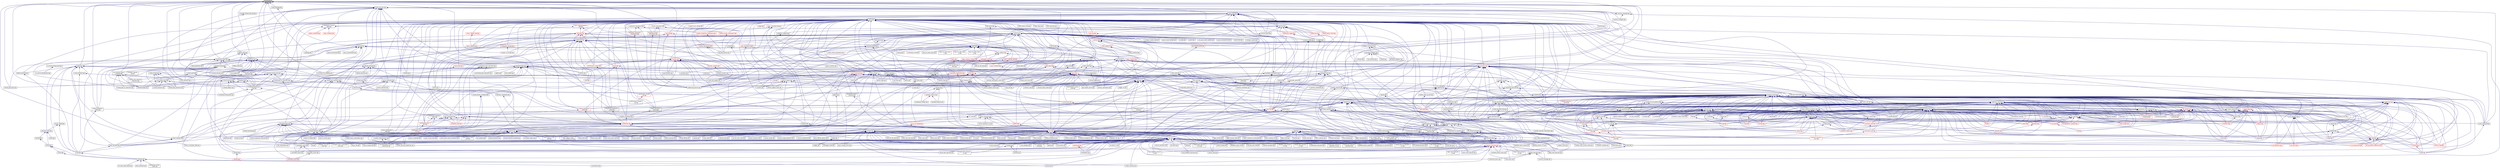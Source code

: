 digraph "topology.hpp"
{
  edge [fontname="Helvetica",fontsize="10",labelfontname="Helvetica",labelfontsize="10"];
  node [fontname="Helvetica",fontsize="10",shape=record];
  Node78 [label="topology.hpp",height=0.2,width=0.4,color="black", fillcolor="grey75", style="filled", fontcolor="black"];
  Node78 -> Node79 [dir="back",color="midnightblue",fontsize="10",style="solid",fontname="Helvetica"];
  Node79 [label="shared_priority_scheduler.hpp",height=0.2,width=0.4,color="black", fillcolor="white", style="filled",URL="$d0/d84/shared__priority__scheduler_8hpp.html"];
  Node79 -> Node80 [dir="back",color="midnightblue",fontsize="10",style="solid",fontname="Helvetica"];
  Node80 [label="oversubscribing_resource\l_partitioner.cpp",height=0.2,width=0.4,color="black", fillcolor="white", style="filled",URL="$dd/dee/oversubscribing__resource__partitioner_8cpp.html"];
  Node79 -> Node81 [dir="back",color="midnightblue",fontsize="10",style="solid",fontname="Helvetica"];
  Node81 [label="simple_resource_partitioner.cpp",height=0.2,width=0.4,color="black", fillcolor="white", style="filled",URL="$d5/df9/simple__resource__partitioner_8cpp.html"];
  Node78 -> Node82 [dir="back",color="midnightblue",fontsize="10",style="solid",fontname="Helvetica"];
  Node82 [label="block_allocator.hpp",height=0.2,width=0.4,color="black", fillcolor="white", style="filled",URL="$d9/d7a/block__allocator_8hpp.html"];
  Node82 -> Node83 [dir="back",color="midnightblue",fontsize="10",style="solid",fontname="Helvetica"];
  Node83 [label="host.hpp",height=0.2,width=0.4,color="black", fillcolor="white", style="filled",URL="$dd/d78/host_8hpp.html"];
  Node83 -> Node84 [dir="back",color="midnightblue",fontsize="10",style="solid",fontname="Helvetica"];
  Node84 [label="compute.hpp",height=0.2,width=0.4,color="black", fillcolor="white", style="filled",URL="$df/dd0/compute_8hpp.html"];
  Node84 -> Node85 [dir="back",color="midnightblue",fontsize="10",style="solid",fontname="Helvetica"];
  Node85 [label="cublas_matmul.cpp",height=0.2,width=0.4,color="black", fillcolor="white", style="filled",URL="$dd/d84/cublas__matmul_8cpp.html"];
  Node84 -> Node86 [dir="back",color="midnightblue",fontsize="10",style="solid",fontname="Helvetica"];
  Node86 [label="synchronize.cpp",height=0.2,width=0.4,color="black", fillcolor="white", style="filled",URL="$da/da2/synchronize_8cpp.html"];
  Node84 -> Node87 [dir="back",color="midnightblue",fontsize="10",style="solid",fontname="Helvetica"];
  Node87 [label="stream.cpp",height=0.2,width=0.4,color="black", fillcolor="white", style="filled",URL="$da/d5f/stream_8cpp.html"];
  Node84 -> Node88 [dir="back",color="midnightblue",fontsize="10",style="solid",fontname="Helvetica"];
  Node88 [label="for_each_value_proxy.cpp",height=0.2,width=0.4,color="black", fillcolor="white", style="filled",URL="$d1/d78/for__each__value__proxy_8cpp.html"];
  Node84 -> Node89 [dir="back",color="midnightblue",fontsize="10",style="solid",fontname="Helvetica"];
  Node89 [label="block_allocator.cpp",height=0.2,width=0.4,color="black", fillcolor="white", style="filled",URL="$dc/d4a/block__allocator_8cpp.html"];
  Node84 -> Node90 [dir="back",color="midnightblue",fontsize="10",style="solid",fontname="Helvetica"];
  Node90 [label="partitioned_vector\l_target.cpp",height=0.2,width=0.4,color="black", fillcolor="white", style="filled",URL="$d9/dd1/partitioned__vector__target_8cpp.html"];
  Node78 -> Node91 [dir="back",color="midnightblue",fontsize="10",style="solid",fontname="Helvetica"];
  Node91 [label="target.hpp",height=0.2,width=0.4,color="black", fillcolor="white", style="filled",URL="$d7/dce/host_2target_8hpp.html"];
  Node91 -> Node82 [dir="back",color="midnightblue",fontsize="10",style="solid",fontname="Helvetica"];
  Node91 -> Node92 [dir="back",color="midnightblue",fontsize="10",style="solid",fontname="Helvetica"];
  Node92 [label="block_executor.hpp",height=0.2,width=0.4,color="black", fillcolor="white", style="filled",URL="$dc/d6f/block__executor_8hpp.html"];
  Node92 -> Node82 [dir="back",color="midnightblue",fontsize="10",style="solid",fontname="Helvetica"];
  Node92 -> Node83 [dir="back",color="midnightblue",fontsize="10",style="solid",fontname="Helvetica"];
  Node91 -> Node93 [dir="back",color="midnightblue",fontsize="10",style="solid",fontname="Helvetica"];
  Node93 [label="default_executor.hpp",height=0.2,width=0.4,color="black", fillcolor="white", style="filled",URL="$dc/db6/compute_2host_2default__executor_8hpp.html"];
  Node93 -> Node83 [dir="back",color="midnightblue",fontsize="10",style="solid",fontname="Helvetica"];
  Node91 -> Node94 [dir="back",color="midnightblue",fontsize="10",style="solid",fontname="Helvetica"];
  Node94 [label="numa_domains.hpp",height=0.2,width=0.4,color="black", fillcolor="white", style="filled",URL="$df/d04/numa__domains_8hpp.html"];
  Node94 -> Node83 [dir="back",color="midnightblue",fontsize="10",style="solid",fontname="Helvetica"];
  Node94 -> Node95 [dir="back",color="midnightblue",fontsize="10",style="solid",fontname="Helvetica"];
  Node95 [label="numa_domains.cpp",height=0.2,width=0.4,color="black", fillcolor="white", style="filled",URL="$d1/d5a/numa__domains_8cpp.html"];
  Node91 -> Node96 [dir="back",color="midnightblue",fontsize="10",style="solid",fontname="Helvetica"];
  Node96 [label="target_distribution\l_policy.hpp",height=0.2,width=0.4,color="black", fillcolor="white", style="filled",URL="$d4/d4a/compute_2host_2target__distribution__policy_8hpp.html"];
  Node96 -> Node83 [dir="back",color="midnightblue",fontsize="10",style="solid",fontname="Helvetica"];
  Node91 -> Node97 [dir="back",color="midnightblue",fontsize="10",style="solid",fontname="Helvetica"];
  Node97 [label="access_target.hpp",height=0.2,width=0.4,color="black", fillcolor="white", style="filled",URL="$d6/d09/host_2traits_2access__target_8hpp.html"];
  Node97 -> Node83 [dir="back",color="midnightblue",fontsize="10",style="solid",fontname="Helvetica"];
  Node97 -> Node98 [dir="back",color="midnightblue",fontsize="10",style="solid",fontname="Helvetica"];
  Node98 [label="allocator_traits.hpp",height=0.2,width=0.4,color="black", fillcolor="white", style="filled",URL="$d2/d58/allocator__traits_8hpp.html"];
  Node98 -> Node99 [dir="back",color="midnightblue",fontsize="10",style="solid",fontname="Helvetica"];
  Node99 [label="iterator.hpp",height=0.2,width=0.4,color="black", fillcolor="white", style="filled",URL="$d9/dde/iterator_8hpp.html"];
  Node99 -> Node100 [dir="back",color="midnightblue",fontsize="10",style="solid",fontname="Helvetica"];
  Node100 [label="vector.hpp",height=0.2,width=0.4,color="black", fillcolor="white", style="filled",URL="$d4/d4c/compute_2vector_8hpp.html"];
  Node100 -> Node101 [dir="back",color="midnightblue",fontsize="10",style="solid",fontname="Helvetica"];
  Node101 [label="vector.hpp",height=0.2,width=0.4,color="black", fillcolor="white", style="filled",URL="$d9/d5f/compute_2serialization_2vector_8hpp.html"];
  Node101 -> Node84 [dir="back",color="midnightblue",fontsize="10",style="solid",fontname="Helvetica"];
  Node100 -> Node84 [dir="back",color="midnightblue",fontsize="10",style="solid",fontname="Helvetica"];
  Node98 -> Node102 [dir="back",color="midnightblue",fontsize="10",style="solid",fontname="Helvetica"];
  Node102 [label="traits.hpp",height=0.2,width=0.4,color="black", fillcolor="white", style="filled",URL="$d0/d7e/compute_2traits_8hpp.html"];
  Node98 -> Node100 [dir="back",color="midnightblue",fontsize="10",style="solid",fontname="Helvetica"];
  Node91 -> Node83 [dir="back",color="midnightblue",fontsize="10",style="solid",fontname="Helvetica"];
  Node91 -> Node98 [dir="back",color="midnightblue",fontsize="10",style="solid",fontname="Helvetica"];
  Node91 -> Node103 [dir="back",color="midnightblue",fontsize="10",style="solid",fontname="Helvetica"];
  Node103 [label="get_host_targets.cpp",height=0.2,width=0.4,color="black", fillcolor="white", style="filled",URL="$d0/df4/get__host__targets_8cpp.html"];
  Node91 -> Node104 [dir="back",color="midnightblue",fontsize="10",style="solid",fontname="Helvetica"];
  Node104 [label="host_target.cpp",height=0.2,width=0.4,color="black", fillcolor="white", style="filled",URL="$d1/de7/host__target_8cpp.html"];
  Node91 -> Node95 [dir="back",color="midnightblue",fontsize="10",style="solid",fontname="Helvetica"];
  Node78 -> Node105 [dir="back",color="midnightblue",fontsize="10",style="solid",fontname="Helvetica"];
  Node105 [label="threads.hpp",height=0.2,width=0.4,color="black", fillcolor="white", style="filled",URL="$d8/df1/threads_8hpp.html"];
  Node105 -> Node106 [dir="back",color="midnightblue",fontsize="10",style="solid",fontname="Helvetica"];
  Node106 [label="cancelable_action.hpp",height=0.2,width=0.4,color="black", fillcolor="white", style="filled",URL="$d5/d4d/server_2cancelable__action_8hpp.html"];
  Node106 -> Node107 [dir="back",color="midnightblue",fontsize="10",style="solid",fontname="Helvetica"];
  Node107 [label="cancelable_action.cpp",height=0.2,width=0.4,color="black", fillcolor="white", style="filled",URL="$d5/d0c/cancelable__action_8cpp.html"];
  Node106 -> Node108 [dir="back",color="midnightblue",fontsize="10",style="solid",fontname="Helvetica"];
  Node108 [label="cancelable_action.hpp",height=0.2,width=0.4,color="black", fillcolor="white", style="filled",URL="$d0/da3/stubs_2cancelable__action_8hpp.html"];
  Node108 -> Node109 [dir="back",color="midnightblue",fontsize="10",style="solid",fontname="Helvetica"];
  Node109 [label="cancelable_action.hpp",height=0.2,width=0.4,color="red", fillcolor="white", style="filled",URL="$d6/d28/cancelable__action_8hpp.html"];
  Node105 -> Node111 [dir="back",color="midnightblue",fontsize="10",style="solid",fontname="Helvetica"];
  Node111 [label="widget.hpp",height=0.2,width=0.4,color="black", fillcolor="white", style="filled",URL="$d8/d24/widget_8hpp.html"];
  Node111 -> Node112 [dir="back",color="midnightblue",fontsize="10",style="solid",fontname="Helvetica"];
  Node112 [label="qt.cpp",height=0.2,width=0.4,color="black", fillcolor="white", style="filled",URL="$df/d90/qt_8cpp.html"];
  Node111 -> Node113 [dir="back",color="midnightblue",fontsize="10",style="solid",fontname="Helvetica"];
  Node113 [label="widget.cpp",height=0.2,width=0.4,color="black", fillcolor="white", style="filled",URL="$da/d15/widget_8cpp.html"];
  Node105 -> Node114 [dir="back",color="midnightblue",fontsize="10",style="solid",fontname="Helvetica"];
  Node114 [label="enumerate_threads.cpp",height=0.2,width=0.4,color="black", fillcolor="white", style="filled",URL="$d3/dd4/enumerate__threads_8cpp.html"];
  Node105 -> Node115 [dir="back",color="midnightblue",fontsize="10",style="solid",fontname="Helvetica"];
  Node115 [label="interval_timer.cpp",height=0.2,width=0.4,color="black", fillcolor="white", style="filled",URL="$de/df1/examples_2quickstart_2interval__timer_8cpp.html"];
  Node105 -> Node116 [dir="back",color="midnightblue",fontsize="10",style="solid",fontname="Helvetica"];
  Node116 [label="shared_mutex.cpp",height=0.2,width=0.4,color="black", fillcolor="white", style="filled",URL="$da/d0b/shared__mutex_8cpp.html"];
  Node105 -> Node117 [dir="back",color="midnightblue",fontsize="10",style="solid",fontname="Helvetica"];
  Node117 [label="simple_future_continuation.cpp",height=0.2,width=0.4,color="black", fillcolor="white", style="filled",URL="$d8/d3c/simple__future__continuation_8cpp.html"];
  Node105 -> Node87 [dir="back",color="midnightblue",fontsize="10",style="solid",fontname="Helvetica"];
  Node105 -> Node118 [dir="back",color="midnightblue",fontsize="10",style="solid",fontname="Helvetica"];
  Node118 [label="dataflow_791.cpp",height=0.2,width=0.4,color="black", fillcolor="white", style="filled",URL="$d6/da1/dataflow__791_8cpp.html"];
  Node105 -> Node119 [dir="back",color="midnightblue",fontsize="10",style="solid",fontname="Helvetica"];
  Node119 [label="future_timed_wait_1025.cpp",height=0.2,width=0.4,color="black", fillcolor="white", style="filled",URL="$de/d7d/future__timed__wait__1025_8cpp.html"];
  Node105 -> Node120 [dir="back",color="midnightblue",fontsize="10",style="solid",fontname="Helvetica"];
  Node120 [label="use_all_cores_2262.cpp",height=0.2,width=0.4,color="black", fillcolor="white", style="filled",URL="$d2/d10/use__all__cores__2262_8cpp.html"];
  Node105 -> Node121 [dir="back",color="midnightblue",fontsize="10",style="solid",fontname="Helvetica"];
  Node121 [label="await.cpp",height=0.2,width=0.4,color="black", fillcolor="white", style="filled",URL="$d6/d41/await_8cpp.html"];
  Node105 -> Node122 [dir="back",color="midnightblue",fontsize="10",style="solid",fontname="Helvetica"];
  Node122 [label="counting_semaphore.cpp",height=0.2,width=0.4,color="black", fillcolor="white", style="filled",URL="$df/de9/counting__semaphore_8cpp.html"];
  Node105 -> Node123 [dir="back",color="midnightblue",fontsize="10",style="solid",fontname="Helvetica"];
  Node123 [label="future.cpp",height=0.2,width=0.4,color="black", fillcolor="white", style="filled",URL="$d6/d4d/future_8cpp.html"];
  Node105 -> Node124 [dir="back",color="midnightblue",fontsize="10",style="solid",fontname="Helvetica"];
  Node124 [label="future_then.cpp",height=0.2,width=0.4,color="black", fillcolor="white", style="filled",URL="$df/da5/future__then_8cpp.html"];
  Node105 -> Node125 [dir="back",color="midnightblue",fontsize="10",style="solid",fontname="Helvetica"];
  Node125 [label="future_then_executor.cpp",height=0.2,width=0.4,color="black", fillcolor="white", style="filled",URL="$df/dbe/future__then__executor_8cpp.html"];
  Node105 -> Node126 [dir="back",color="midnightblue",fontsize="10",style="solid",fontname="Helvetica"];
  Node126 [label="future_then_executor\l_v1.cpp",height=0.2,width=0.4,color="black", fillcolor="white", style="filled",URL="$de/dc5/future__then__executor__v1_8cpp.html"];
  Node105 -> Node127 [dir="back",color="midnightblue",fontsize="10",style="solid",fontname="Helvetica"];
  Node127 [label="future_wait.cpp",height=0.2,width=0.4,color="black", fillcolor="white", style="filled",URL="$d6/d2f/future__wait_8cpp.html"];
  Node105 -> Node128 [dir="back",color="midnightblue",fontsize="10",style="solid",fontname="Helvetica"];
  Node128 [label="local_barrier.cpp",height=0.2,width=0.4,color="black", fillcolor="white", style="filled",URL="$d2/db4/tests_2unit_2lcos_2local__barrier_8cpp.html"];
  Node105 -> Node129 [dir="back",color="midnightblue",fontsize="10",style="solid",fontname="Helvetica"];
  Node129 [label="local_dataflow.cpp",height=0.2,width=0.4,color="black", fillcolor="white", style="filled",URL="$d9/d92/local__dataflow_8cpp.html"];
  Node105 -> Node130 [dir="back",color="midnightblue",fontsize="10",style="solid",fontname="Helvetica"];
  Node130 [label="local_dataflow_executor.cpp",height=0.2,width=0.4,color="black", fillcolor="white", style="filled",URL="$d2/d73/local__dataflow__executor_8cpp.html"];
  Node105 -> Node131 [dir="back",color="midnightblue",fontsize="10",style="solid",fontname="Helvetica"];
  Node131 [label="local_dataflow_executor\l_v1.cpp",height=0.2,width=0.4,color="black", fillcolor="white", style="filled",URL="$df/d49/local__dataflow__executor__v1_8cpp.html"];
  Node105 -> Node132 [dir="back",color="midnightblue",fontsize="10",style="solid",fontname="Helvetica"];
  Node132 [label="local_dataflow_std\l_array.cpp",height=0.2,width=0.4,color="black", fillcolor="white", style="filled",URL="$db/dcb/local__dataflow__std__array_8cpp.html"];
  Node105 -> Node133 [dir="back",color="midnightblue",fontsize="10",style="solid",fontname="Helvetica"];
  Node133 [label="local_event.cpp",height=0.2,width=0.4,color="black", fillcolor="white", style="filled",URL="$df/d9a/local__event_8cpp.html"];
  Node105 -> Node134 [dir="back",color="midnightblue",fontsize="10",style="solid",fontname="Helvetica"];
  Node134 [label="packaged_action.cpp",height=0.2,width=0.4,color="black", fillcolor="white", style="filled",URL="$d3/d63/packaged__action_8cpp.html"];
  Node105 -> Node135 [dir="back",color="midnightblue",fontsize="10",style="solid",fontname="Helvetica"];
  Node135 [label="promise.cpp",height=0.2,width=0.4,color="black", fillcolor="white", style="filled",URL="$d1/d4f/tests_2unit_2lcos_2promise_8cpp.html"];
  Node105 -> Node136 [dir="back",color="midnightblue",fontsize="10",style="solid",fontname="Helvetica"];
  Node136 [label="shared_future.cpp",height=0.2,width=0.4,color="black", fillcolor="white", style="filled",URL="$d3/d69/shared__future_8cpp.html"];
  Node105 -> Node137 [dir="back",color="midnightblue",fontsize="10",style="solid",fontname="Helvetica"];
  Node137 [label="shared_mutex1.cpp",height=0.2,width=0.4,color="black", fillcolor="white", style="filled",URL="$d8/d57/shared__mutex1_8cpp.html"];
  Node105 -> Node138 [dir="back",color="midnightblue",fontsize="10",style="solid",fontname="Helvetica"];
  Node138 [label="shared_mutex2.cpp",height=0.2,width=0.4,color="black", fillcolor="white", style="filled",URL="$d1/d40/shared__mutex2_8cpp.html"];
  Node105 -> Node139 [dir="back",color="midnightblue",fontsize="10",style="solid",fontname="Helvetica"];
  Node139 [label="sliding_semaphore.cpp",height=0.2,width=0.4,color="black", fillcolor="white", style="filled",URL="$d2/d38/sliding__semaphore_8cpp.html"];
  Node105 -> Node140 [dir="back",color="midnightblue",fontsize="10",style="solid",fontname="Helvetica"];
  Node140 [label="when_all.cpp",height=0.2,width=0.4,color="black", fillcolor="white", style="filled",URL="$da/d18/when__all_8cpp.html"];
  Node105 -> Node141 [dir="back",color="midnightblue",fontsize="10",style="solid",fontname="Helvetica"];
  Node141 [label="when_all_std_array.cpp",height=0.2,width=0.4,color="black", fillcolor="white", style="filled",URL="$d0/dfc/when__all__std__array_8cpp.html"];
  Node105 -> Node142 [dir="back",color="midnightblue",fontsize="10",style="solid",fontname="Helvetica"];
  Node142 [label="when_any.cpp",height=0.2,width=0.4,color="black", fillcolor="white", style="filled",URL="$d7/d30/when__any_8cpp.html"];
  Node105 -> Node143 [dir="back",color="midnightblue",fontsize="10",style="solid",fontname="Helvetica"];
  Node143 [label="when_any_std_array.cpp",height=0.2,width=0.4,color="black", fillcolor="white", style="filled",URL="$d3/d3d/when__any__std__array_8cpp.html"];
  Node105 -> Node144 [dir="back",color="midnightblue",fontsize="10",style="solid",fontname="Helvetica"];
  Node144 [label="when_each.cpp",height=0.2,width=0.4,color="black", fillcolor="white", style="filled",URL="$d0/d95/when__each_8cpp.html"];
  Node105 -> Node145 [dir="back",color="midnightblue",fontsize="10",style="solid",fontname="Helvetica"];
  Node145 [label="when_some.cpp",height=0.2,width=0.4,color="black", fillcolor="white", style="filled",URL="$dc/d48/when__some_8cpp.html"];
  Node105 -> Node146 [dir="back",color="midnightblue",fontsize="10",style="solid",fontname="Helvetica"];
  Node146 [label="when_some_std_array.cpp",height=0.2,width=0.4,color="black", fillcolor="white", style="filled",URL="$df/d4d/when__some__std__array_8cpp.html"];
  Node105 -> Node147 [dir="back",color="midnightblue",fontsize="10",style="solid",fontname="Helvetica"];
  Node147 [label="foreach_projection.cpp",height=0.2,width=0.4,color="black", fillcolor="white", style="filled",URL="$d3/d3e/foreach__projection_8cpp.html"];
  Node105 -> Node148 [dir="back",color="midnightblue",fontsize="10",style="solid",fontname="Helvetica"];
  Node148 [label="foreach_range.cpp",height=0.2,width=0.4,color="black", fillcolor="white", style="filled",URL="$d1/d8e/foreach__range_8cpp.html"];
  Node105 -> Node149 [dir="back",color="midnightblue",fontsize="10",style="solid",fontname="Helvetica"];
  Node149 [label="foreach_range_projection.cpp",height=0.2,width=0.4,color="black", fillcolor="white", style="filled",URL="$d6/d56/foreach__range__projection_8cpp.html"];
  Node105 -> Node150 [dir="back",color="midnightblue",fontsize="10",style="solid",fontname="Helvetica"];
  Node150 [label="resource_partitioner.cpp",height=0.2,width=0.4,color="black", fillcolor="white", style="filled",URL="$d8/dd8/resource__partitioner_8cpp.html"];
  Node105 -> Node151 [dir="back",color="midnightblue",fontsize="10",style="solid",fontname="Helvetica"];
  Node151 [label="thread_affinity.cpp",height=0.2,width=0.4,color="black", fillcolor="white", style="filled",URL="$da/dce/thread__affinity_8cpp.html"];
  Node105 -> Node152 [dir="back",color="midnightblue",fontsize="10",style="solid",fontname="Helvetica"];
  Node152 [label="tss.cpp",height=0.2,width=0.4,color="black", fillcolor="white", style="filled",URL="$dc/d69/tests_2unit_2threads_2tss_8cpp.html"];
  Node105 -> Node153 [dir="back",color="midnightblue",fontsize="10",style="solid",fontname="Helvetica"];
  Node153 [label="parse_affinity_options.cpp",height=0.2,width=0.4,color="black", fillcolor="white", style="filled",URL="$d2/db7/tests_2unit_2util_2parse__affinity__options_8cpp.html"];
  Node105 -> Node154 [dir="back",color="midnightblue",fontsize="10",style="solid",fontname="Helvetica"];
  Node154 [label="unwrap.cpp",height=0.2,width=0.4,color="black", fillcolor="white", style="filled",URL="$df/d62/unwrap_8cpp.html"];
  Node78 -> Node155 [dir="back",color="midnightblue",fontsize="10",style="solid",fontname="Helvetica"];
  Node155 [label="thread_execution_information.hpp",height=0.2,width=0.4,color="black", fillcolor="white", style="filled",URL="$de/d24/thread__execution__information_8hpp.html"];
  Node155 -> Node156 [dir="back",color="midnightblue",fontsize="10",style="solid",fontname="Helvetica"];
  Node156 [label="parallel_executor_information.hpp",height=0.2,width=0.4,color="black", fillcolor="white", style="filled",URL="$dc/d06/parallel__executor__information_8hpp.html"];
  Node155 -> Node157 [dir="back",color="midnightblue",fontsize="10",style="solid",fontname="Helvetica"];
  Node157 [label="execution.hpp",height=0.2,width=0.4,color="black", fillcolor="white", style="filled",URL="$d7/d7f/execution_8hpp.html"];
  Node157 -> Node158 [dir="back",color="midnightblue",fontsize="10",style="solid",fontname="Helvetica"];
  Node158 [label="parallel_execution.hpp",height=0.2,width=0.4,color="black", fillcolor="white", style="filled",URL="$dd/d31/parallel__execution_8hpp.html"];
  Node158 -> Node159 [dir="back",color="midnightblue",fontsize="10",style="solid",fontname="Helvetica"];
  Node159 [label="customize_async.cpp",height=0.2,width=0.4,color="black", fillcolor="white", style="filled",URL="$d0/d82/customize__async_8cpp.html"];
  Node158 -> Node160 [dir="back",color="midnightblue",fontsize="10",style="solid",fontname="Helvetica"];
  Node160 [label="bulk_async.cpp",height=0.2,width=0.4,color="black", fillcolor="white", style="filled",URL="$d2/d56/bulk__async_8cpp.html"];
  Node158 -> Node161 [dir="back",color="midnightblue",fontsize="10",style="solid",fontname="Helvetica"];
  Node161 [label="resource_manager.cpp",height=0.2,width=0.4,color="black", fillcolor="white", style="filled",URL="$d8/d2f/tests_2unit_2threads_2resource__manager_8cpp.html"];
  Node157 -> Node162 [dir="back",color="midnightblue",fontsize="10",style="solid",fontname="Helvetica"];
  Node162 [label="barrier_hang.cpp",height=0.2,width=0.4,color="black", fillcolor="white", style="filled",URL="$dd/d8b/barrier__hang_8cpp.html"];
  Node155 -> Node163 [dir="back",color="midnightblue",fontsize="10",style="solid",fontname="Helvetica"];
  Node163 [label="default_executor.hpp",height=0.2,width=0.4,color="black", fillcolor="white", style="filled",URL="$dc/df1/parallel_2executors_2default__executor_8hpp.html"];
  Node163 -> Node164 [dir="back",color="midnightblue",fontsize="10",style="solid",fontname="Helvetica"];
  Node164 [label="executors.hpp",height=0.2,width=0.4,color="black", fillcolor="white", style="filled",URL="$d6/d4e/parallel_2executors_8hpp.html"];
  Node164 -> Node80 [dir="back",color="midnightblue",fontsize="10",style="solid",fontname="Helvetica"];
  Node164 -> Node81 [dir="back",color="midnightblue",fontsize="10",style="solid",fontname="Helvetica"];
  Node164 -> Node165 [dir="back",color="midnightblue",fontsize="10",style="solid",fontname="Helvetica"];
  Node165 [label="parallel_executors.hpp",height=0.2,width=0.4,color="red", fillcolor="white", style="filled",URL="$d5/d19/parallel__executors_8hpp.html"];
  Node165 -> Node85 [dir="back",color="midnightblue",fontsize="10",style="solid",fontname="Helvetica"];
  Node165 -> Node167 [dir="back",color="midnightblue",fontsize="10",style="solid",fontname="Helvetica"];
  Node167 [label="transpose_block_numa.cpp",height=0.2,width=0.4,color="black", fillcolor="white", style="filled",URL="$dd/d3b/transpose__block__numa_8cpp.html"];
  Node165 -> Node87 [dir="back",color="midnightblue",fontsize="10",style="solid",fontname="Helvetica"];
  Node165 -> Node171 [dir="back",color="midnightblue",fontsize="10",style="solid",fontname="Helvetica"];
  Node171 [label="apply_local_executor.cpp",height=0.2,width=0.4,color="black", fillcolor="white", style="filled",URL="$db/d84/apply__local__executor_8cpp.html"];
  Node165 -> Node172 [dir="back",color="midnightblue",fontsize="10",style="solid",fontname="Helvetica"];
  Node172 [label="apply_local_executor\l_v1.cpp",height=0.2,width=0.4,color="black", fillcolor="white", style="filled",URL="$dd/d53/apply__local__executor__v1_8cpp.html"];
  Node165 -> Node173 [dir="back",color="midnightblue",fontsize="10",style="solid",fontname="Helvetica"];
  Node173 [label="async_local_executor.cpp",height=0.2,width=0.4,color="black", fillcolor="white", style="filled",URL="$d4/dce/async__local__executor_8cpp.html"];
  Node165 -> Node174 [dir="back",color="midnightblue",fontsize="10",style="solid",fontname="Helvetica"];
  Node174 [label="async_local_executor\l_v1.cpp",height=0.2,width=0.4,color="black", fillcolor="white", style="filled",URL="$da/d4a/async__local__executor__v1_8cpp.html"];
  Node165 -> Node125 [dir="back",color="midnightblue",fontsize="10",style="solid",fontname="Helvetica"];
  Node165 -> Node126 [dir="back",color="midnightblue",fontsize="10",style="solid",fontname="Helvetica"];
  Node165 -> Node130 [dir="back",color="midnightblue",fontsize="10",style="solid",fontname="Helvetica"];
  Node165 -> Node131 [dir="back",color="midnightblue",fontsize="10",style="solid",fontname="Helvetica"];
  Node165 -> Node160 [dir="back",color="midnightblue",fontsize="10",style="solid",fontname="Helvetica"];
  Node165 -> Node161 [dir="back",color="midnightblue",fontsize="10",style="solid",fontname="Helvetica"];
  Node164 -> Node157 [dir="back",color="midnightblue",fontsize="10",style="solid",fontname="Helvetica"];
  Node155 -> Node230 [dir="back",color="midnightblue",fontsize="10",style="solid",fontname="Helvetica"];
  Node230 [label="this_thread_executors.hpp",height=0.2,width=0.4,color="black", fillcolor="white", style="filled",URL="$da/d68/parallel_2executors_2this__thread__executors_8hpp.html"];
  Node230 -> Node164 [dir="back",color="midnightblue",fontsize="10",style="solid",fontname="Helvetica"];
  Node230 -> Node231 [dir="back",color="midnightblue",fontsize="10",style="solid",fontname="Helvetica"];
  Node231 [label="this_thread_executors.cpp",height=0.2,width=0.4,color="black", fillcolor="white", style="filled",URL="$d5/da8/tests_2unit_2parallel_2executors_2this__thread__executors_8cpp.html"];
  Node230 -> Node232 [dir="back",color="midnightblue",fontsize="10",style="solid",fontname="Helvetica"];
  Node232 [label="this_thread_executors\l_v1.cpp",height=0.2,width=0.4,color="black", fillcolor="white", style="filled",URL="$d1/d20/this__thread__executors__v1_8cpp.html"];
  Node155 -> Node233 [dir="back",color="midnightblue",fontsize="10",style="solid",fontname="Helvetica"];
  Node233 [label="thread_pool_attached\l_executors.hpp",height=0.2,width=0.4,color="black", fillcolor="white", style="filled",URL="$d8/d41/parallel_2executors_2thread__pool__attached__executors_8hpp.html"];
  Node233 -> Node92 [dir="back",color="midnightblue",fontsize="10",style="solid",fontname="Helvetica"];
  Node233 -> Node164 [dir="back",color="midnightblue",fontsize="10",style="solid",fontname="Helvetica"];
  Node233 -> Node234 [dir="back",color="midnightblue",fontsize="10",style="solid",fontname="Helvetica"];
  Node234 [label="thread_pool_attached\l_executors.cpp",height=0.2,width=0.4,color="black", fillcolor="white", style="filled",URL="$d9/dfb/tests_2unit_2parallel_2executors_2thread__pool__attached__executors_8cpp.html"];
  Node233 -> Node235 [dir="back",color="midnightblue",fontsize="10",style="solid",fontname="Helvetica"];
  Node235 [label="thread_pool_attached\l_executors_v1.cpp",height=0.2,width=0.4,color="black", fillcolor="white", style="filled",URL="$d2/d5d/thread__pool__attached__executors__v1_8cpp.html"];
  Node155 -> Node236 [dir="back",color="midnightblue",fontsize="10",style="solid",fontname="Helvetica"];
  Node236 [label="thread_pool_executors.hpp",height=0.2,width=0.4,color="black", fillcolor="white", style="filled",URL="$d7/dc4/parallel_2executors_2thread__pool__executors_8hpp.html"];
  Node236 -> Node164 [dir="back",color="midnightblue",fontsize="10",style="solid",fontname="Helvetica"];
  Node236 -> Node237 [dir="back",color="midnightblue",fontsize="10",style="solid",fontname="Helvetica"];
  Node237 [label="thread_pool_executors.cpp",height=0.2,width=0.4,color="black", fillcolor="white", style="filled",URL="$d4/d70/tests_2unit_2parallel_2executors_2thread__pool__executors_8cpp.html"];
  Node236 -> Node238 [dir="back",color="midnightblue",fontsize="10",style="solid",fontname="Helvetica"];
  Node238 [label="thread_pool_executors\l_v1.cpp",height=0.2,width=0.4,color="black", fillcolor="white", style="filled",URL="$d6/d67/thread__pool__executors__v1_8cpp.html"];
  Node155 -> Node239 [dir="back",color="midnightblue",fontsize="10",style="solid",fontname="Helvetica"];
  Node239 [label="thread_pool_os_executors.hpp",height=0.2,width=0.4,color="black", fillcolor="white", style="filled",URL="$d7/dab/parallel_2executors_2thread__pool__os__executors_8hpp.html"];
  Node239 -> Node164 [dir="back",color="midnightblue",fontsize="10",style="solid",fontname="Helvetica"];
  Node239 -> Node240 [dir="back",color="midnightblue",fontsize="10",style="solid",fontname="Helvetica"];
  Node240 [label="thread_pool_os_executors.cpp",height=0.2,width=0.4,color="black", fillcolor="white", style="filled",URL="$da/d9a/tests_2unit_2parallel_2executors_2thread__pool__os__executors_8cpp.html"];
  Node239 -> Node241 [dir="back",color="midnightblue",fontsize="10",style="solid",fontname="Helvetica"];
  Node241 [label="thread_pool_os_executors\l_v1.cpp",height=0.2,width=0.4,color="black", fillcolor="white", style="filled",URL="$d7/d15/thread__pool__os__executors__v1_8cpp.html"];
  Node78 -> Node242 [dir="back",color="midnightblue",fontsize="10",style="solid",fontname="Helvetica"];
  Node242 [label="numa_allocator.hpp",height=0.2,width=0.4,color="black", fillcolor="white", style="filled",URL="$d7/df0/numa__allocator_8hpp.html"];
  Node242 -> Node167 [dir="back",color="midnightblue",fontsize="10",style="solid",fontname="Helvetica"];
  Node78 -> Node243 [dir="back",color="midnightblue",fontsize="10",style="solid",fontname="Helvetica"];
  Node243 [label="partitioner.hpp",height=0.2,width=0.4,color="black", fillcolor="white", style="filled",URL="$d4/d13/runtime_2resource_2detail_2partitioner_8hpp.html"];
  Node243 -> Node244 [dir="back",color="midnightblue",fontsize="10",style="solid",fontname="Helvetica"];
  Node244 [label="scheduled_thread_pool\l_impl.hpp",height=0.2,width=0.4,color="black", fillcolor="white", style="filled",URL="$d7/da2/scheduled__thread__pool__impl_8hpp.html"];
  Node244 -> Node80 [dir="back",color="midnightblue",fontsize="10",style="solid",fontname="Helvetica"];
  Node244 -> Node81 [dir="back",color="midnightblue",fontsize="10",style="solid",fontname="Helvetica"];
  Node244 -> Node245 [dir="back",color="midnightblue",fontsize="10",style="solid",fontname="Helvetica"];
  Node245 [label="scheduled_thread_pool.cpp",height=0.2,width=0.4,color="black", fillcolor="white", style="filled",URL="$d5/d73/scheduled__thread__pool_8cpp.html"];
  Node243 -> Node246 [dir="back",color="midnightblue",fontsize="10",style="solid",fontname="Helvetica"];
  Node246 [label="thread_pool_executors.hpp",height=0.2,width=0.4,color="black", fillcolor="white", style="filled",URL="$d5/d7b/runtime_2threads_2executors_2thread__pool__executors_8hpp.html"];
  Node246 -> Node247 [dir="back",color="midnightblue",fontsize="10",style="solid",fontname="Helvetica"];
  Node247 [label="thread_executors.hpp",height=0.2,width=0.4,color="black", fillcolor="white", style="filled",URL="$de/dc6/thread__executors_8hpp.html"];
  Node247 -> Node248 [dir="back",color="midnightblue",fontsize="10",style="solid",fontname="Helvetica"];
  Node248 [label="async_io_action.cpp",height=0.2,width=0.4,color="black", fillcolor="white", style="filled",URL="$d3/df5/async__io__action_8cpp.html"];
  Node247 -> Node249 [dir="back",color="midnightblue",fontsize="10",style="solid",fontname="Helvetica"];
  Node249 [label="async_io_simple.cpp",height=0.2,width=0.4,color="black", fillcolor="white", style="filled",URL="$da/db7/async__io__simple_8cpp.html"];
  Node247 -> Node112 [dir="back",color="midnightblue",fontsize="10",style="solid",fontname="Helvetica"];
  Node247 -> Node250 [dir="back",color="midnightblue",fontsize="10",style="solid",fontname="Helvetica"];
  Node250 [label="fractals_executor.cpp",height=0.2,width=0.4,color="black", fillcolor="white", style="filled",URL="$d9/da9/fractals__executor_8cpp.html"];
  Node247 -> Node117 [dir="back",color="midnightblue",fontsize="10",style="solid",fontname="Helvetica"];
  Node247 -> Node251 [dir="back",color="midnightblue",fontsize="10",style="solid",fontname="Helvetica"];
  Node251 [label="thread_pool_executor\l_1114.cpp",height=0.2,width=0.4,color="black", fillcolor="white", style="filled",URL="$d8/d63/thread__pool__executor__1114_8cpp.html"];
  Node247 -> Node252 [dir="back",color="midnightblue",fontsize="10",style="solid",fontname="Helvetica"];
  Node252 [label="thread_suspension_executor.cpp",height=0.2,width=0.4,color="black", fillcolor="white", style="filled",URL="$de/d9f/thread__suspension__executor_8cpp.html"];
  Node246 -> Node253 [dir="back",color="midnightblue",fontsize="10",style="solid",fontname="Helvetica"];
  Node253 [label="threadmanager.hpp",height=0.2,width=0.4,color="black", fillcolor="white", style="filled",URL="$d7/d1b/include_2threadmanager_8hpp.html"];
  Node253 -> Node254 [dir="back",color="midnightblue",fontsize="10",style="solid",fontname="Helvetica"];
  Node254 [label="runtime.hpp",height=0.2,width=0.4,color="black", fillcolor="white", style="filled",URL="$d5/d15/include_2runtime_8hpp.html"];
  Node254 -> Node248 [dir="back",color="midnightblue",fontsize="10",style="solid",fontname="Helvetica"];
  Node254 -> Node255 [dir="back",color="midnightblue",fontsize="10",style="solid",fontname="Helvetica"];
  Node255 [label="async_io_external.cpp",height=0.2,width=0.4,color="black", fillcolor="white", style="filled",URL="$da/d9a/async__io__external_8cpp.html"];
  Node254 -> Node256 [dir="back",color="midnightblue",fontsize="10",style="solid",fontname="Helvetica"];
  Node256 [label="async_io_low_level.cpp",height=0.2,width=0.4,color="black", fillcolor="white", style="filled",URL="$dc/d10/async__io__low__level_8cpp.html"];
  Node254 -> Node249 [dir="back",color="midnightblue",fontsize="10",style="solid",fontname="Helvetica"];
  Node254 -> Node257 [dir="back",color="midnightblue",fontsize="10",style="solid",fontname="Helvetica"];
  Node257 [label="rnd_future_reduce.cpp",height=0.2,width=0.4,color="black", fillcolor="white", style="filled",URL="$d1/db5/rnd__future__reduce_8cpp.html"];
  Node254 -> Node80 [dir="back",color="midnightblue",fontsize="10",style="solid",fontname="Helvetica"];
  Node254 -> Node258 [dir="back",color="midnightblue",fontsize="10",style="solid",fontname="Helvetica"];
  Node258 [label="system_characteristics.hpp",height=0.2,width=0.4,color="black", fillcolor="white", style="filled",URL="$d0/d07/system__characteristics_8hpp.html"];
  Node258 -> Node80 [dir="back",color="midnightblue",fontsize="10",style="solid",fontname="Helvetica"];
  Node258 -> Node81 [dir="back",color="midnightblue",fontsize="10",style="solid",fontname="Helvetica"];
  Node254 -> Node81 [dir="back",color="midnightblue",fontsize="10",style="solid",fontname="Helvetica"];
  Node254 -> Node259 [dir="back",color="midnightblue",fontsize="10",style="solid",fontname="Helvetica"];
  Node259 [label="hpx.hpp",height=0.2,width=0.4,color="red", fillcolor="white", style="filled",URL="$d0/daa/hpx_8hpp.html"];
  Node259 -> Node260 [dir="back",color="midnightblue",fontsize="10",style="solid",fontname="Helvetica"];
  Node260 [label="1d_stencil_1.cpp",height=0.2,width=0.4,color="black", fillcolor="white", style="filled",URL="$d2/db1/1d__stencil__1_8cpp.html"];
  Node259 -> Node283 [dir="back",color="midnightblue",fontsize="10",style="solid",fontname="Helvetica"];
  Node283 [label="ag_client.cpp",height=0.2,width=0.4,color="black", fillcolor="white", style="filled",URL="$d4/d5d/ag__client_8cpp.html"];
  Node259 -> Node107 [dir="back",color="midnightblue",fontsize="10",style="solid",fontname="Helvetica"];
  Node259 -> Node106 [dir="back",color="midnightblue",fontsize="10",style="solid",fontname="Helvetica"];
  Node259 -> Node108 [dir="back",color="midnightblue",fontsize="10",style="solid",fontname="Helvetica"];
  Node259 -> Node85 [dir="back",color="midnightblue",fontsize="10",style="solid",fontname="Helvetica"];
  Node259 -> Node299 [dir="back",color="midnightblue",fontsize="10",style="solid",fontname="Helvetica"];
  Node299 [label="grid.cpp",height=0.2,width=0.4,color="black", fillcolor="white", style="filled",URL="$d6/d1b/jacobi__component_2grid_8cpp.html"];
  Node259 -> Node302 [dir="back",color="midnightblue",fontsize="10",style="solid",fontname="Helvetica"];
  Node302 [label="stencil_iterator.cpp",height=0.2,width=0.4,color="black", fillcolor="white", style="filled",URL="$d6/de1/server_2stencil__iterator_8cpp.html"];
  Node259 -> Node305 [dir="back",color="midnightblue",fontsize="10",style="solid",fontname="Helvetica"];
  Node305 [label="jacobi_hpx.cpp",height=0.2,width=0.4,color="black", fillcolor="white", style="filled",URL="$d8/d72/jacobi__hpx_8cpp.html"];
  Node259 -> Node312 [dir="back",color="midnightblue",fontsize="10",style="solid",fontname="Helvetica"];
  Node312 [label="nqueen_client.cpp",height=0.2,width=0.4,color="black", fillcolor="white", style="filled",URL="$d3/d5e/nqueen__client_8cpp.html"];
  Node259 -> Node112 [dir="back",color="midnightblue",fontsize="10",style="solid",fontname="Helvetica"];
  Node259 -> Node159 [dir="back",color="midnightblue",fontsize="10",style="solid",fontname="Helvetica"];
  Node259 -> Node322 [dir="back",color="midnightblue",fontsize="10",style="solid",fontname="Helvetica"];
  Node322 [label="file_serialization.cpp",height=0.2,width=0.4,color="black", fillcolor="white", style="filled",URL="$de/d58/file__serialization_8cpp.html"];
  Node259 -> Node324 [dir="back",color="midnightblue",fontsize="10",style="solid",fontname="Helvetica"];
  Node324 [label="interest_calculator.cpp",height=0.2,width=0.4,color="black", fillcolor="white", style="filled",URL="$d2/d86/interest__calculator_8cpp.html"];
  Node259 -> Node340 [dir="back",color="midnightblue",fontsize="10",style="solid",fontname="Helvetica"];
  Node340 [label="random_mem_access_client.cpp",height=0.2,width=0.4,color="black", fillcolor="white", style="filled",URL="$df/d1b/random__mem__access__client_8cpp.html"];
  Node259 -> Node80 [dir="back",color="midnightblue",fontsize="10",style="solid",fontname="Helvetica"];
  Node259 -> Node81 [dir="back",color="midnightblue",fontsize="10",style="solid",fontname="Helvetica"];
  Node259 -> Node344 [dir="back",color="midnightblue",fontsize="10",style="solid",fontname="Helvetica"];
  Node344 [label="interpolator.cpp",height=0.2,width=0.4,color="black", fillcolor="white", style="filled",URL="$d5/d02/interpolator_8cpp.html"];
  Node259 -> Node348 [dir="back",color="midnightblue",fontsize="10",style="solid",fontname="Helvetica"];
  Node348 [label="partition3d.hpp",height=0.2,width=0.4,color="red", fillcolor="white", style="filled",URL="$d1/d50/partition3d_8hpp.html"];
  Node348 -> Node344 [dir="back",color="midnightblue",fontsize="10",style="solid",fontname="Helvetica"];
  Node259 -> Node358 [dir="back",color="midnightblue",fontsize="10",style="solid",fontname="Helvetica"];
  Node358 [label="throttle.cpp",height=0.2,width=0.4,color="black", fillcolor="white", style="filled",URL="$de/d56/server_2throttle_8cpp.html"];
  Node259 -> Node359 [dir="back",color="midnightblue",fontsize="10",style="solid",fontname="Helvetica"];
  Node359 [label="throttle.hpp",height=0.2,width=0.4,color="black", fillcolor="white", style="filled",URL="$db/dc9/server_2throttle_8hpp.html"];
  Node359 -> Node358 [dir="back",color="midnightblue",fontsize="10",style="solid",fontname="Helvetica"];
  Node359 -> Node360 [dir="back",color="midnightblue",fontsize="10",style="solid",fontname="Helvetica"];
  Node360 [label="throttle.hpp",height=0.2,width=0.4,color="black", fillcolor="white", style="filled",URL="$d5/dec/stubs_2throttle_8hpp.html"];
  Node360 -> Node361 [dir="back",color="midnightblue",fontsize="10",style="solid",fontname="Helvetica"];
  Node361 [label="throttle.hpp",height=0.2,width=0.4,color="red", fillcolor="white", style="filled",URL="$d2/d2e/throttle_8hpp.html"];
  Node259 -> Node360 [dir="back",color="midnightblue",fontsize="10",style="solid",fontname="Helvetica"];
  Node259 -> Node361 [dir="back",color="midnightblue",fontsize="10",style="solid",fontname="Helvetica"];
  Node259 -> Node167 [dir="back",color="midnightblue",fontsize="10",style="solid",fontname="Helvetica"];
  Node259 -> Node86 [dir="back",color="midnightblue",fontsize="10",style="solid",fontname="Helvetica"];
  Node259 -> Node87 [dir="back",color="midnightblue",fontsize="10",style="solid",fontname="Helvetica"];
  Node259 -> Node435 [dir="back",color="midnightblue",fontsize="10",style="solid",fontname="Helvetica"];
  Node435 [label="async_unwrap_1037.cpp",height=0.2,width=0.4,color="black", fillcolor="white", style="filled",URL="$d4/d13/async__unwrap__1037_8cpp.html"];
  Node259 -> Node162 [dir="back",color="midnightblue",fontsize="10",style="solid",fontname="Helvetica"];
  Node259 -> Node439 [dir="back",color="midnightblue",fontsize="10",style="solid",fontname="Helvetica"];
  Node439 [label="dataflow_const_functor\l_773.cpp",height=0.2,width=0.4,color="black", fillcolor="white", style="filled",URL="$d3/df2/dataflow__const__functor__773_8cpp.html"];
  Node259 -> Node440 [dir="back",color="midnightblue",fontsize="10",style="solid",fontname="Helvetica"];
  Node440 [label="dataflow_future_swap.cpp",height=0.2,width=0.4,color="black", fillcolor="white", style="filled",URL="$dc/d8c/dataflow__future__swap_8cpp.html"];
  Node259 -> Node441 [dir="back",color="midnightblue",fontsize="10",style="solid",fontname="Helvetica"];
  Node441 [label="dataflow_future_swap2.cpp",height=0.2,width=0.4,color="black", fillcolor="white", style="filled",URL="$d1/db3/dataflow__future__swap2_8cpp.html"];
  Node259 -> Node442 [dir="back",color="midnightblue",fontsize="10",style="solid",fontname="Helvetica"];
  Node442 [label="dataflow_launch_775.cpp",height=0.2,width=0.4,color="black", fillcolor="white", style="filled",URL="$d7/d0d/dataflow__launch__775_8cpp.html"];
  Node259 -> Node443 [dir="back",color="midnightblue",fontsize="10",style="solid",fontname="Helvetica"];
  Node443 [label="dataflow_recursion\l_1613.cpp",height=0.2,width=0.4,color="black", fillcolor="white", style="filled",URL="$d0/d1f/dataflow__recursion__1613_8cpp.html"];
  Node259 -> Node444 [dir="back",color="midnightblue",fontsize="10",style="solid",fontname="Helvetica"];
  Node444 [label="dataflow_using_774.cpp",height=0.2,width=0.4,color="black", fillcolor="white", style="filled",URL="$d7/dfa/dataflow__using__774_8cpp.html"];
  Node259 -> Node445 [dir="back",color="midnightblue",fontsize="10",style="solid",fontname="Helvetica"];
  Node445 [label="exception_from_continuation\l_1613.cpp",height=0.2,width=0.4,color="black", fillcolor="white", style="filled",URL="$db/d28/exception__from__continuation__1613_8cpp.html"];
  Node259 -> Node448 [dir="back",color="midnightblue",fontsize="10",style="solid",fontname="Helvetica"];
  Node448 [label="future_790.cpp",height=0.2,width=0.4,color="black", fillcolor="white", style="filled",URL="$de/d3d/future__790_8cpp.html"];
  Node259 -> Node450 [dir="back",color="midnightblue",fontsize="10",style="solid",fontname="Helvetica"];
  Node450 [label="future_unwrap_878.cpp",height=0.2,width=0.4,color="black", fillcolor="white", style="filled",URL="$d9/ddf/future__unwrap__878_8cpp.html"];
  Node259 -> Node459 [dir="back",color="midnightblue",fontsize="10",style="solid",fontname="Helvetica"];
  Node459 [label="set_hpx_limit_798.cpp",height=0.2,width=0.4,color="black", fillcolor="white", style="filled",URL="$d2/dfb/set__hpx__limit__798_8cpp.html"];
  Node259 -> Node480 [dir="back",color="midnightblue",fontsize="10",style="solid",fontname="Helvetica"];
  Node480 [label="block_os_threads_1036.cpp",height=0.2,width=0.4,color="black", fillcolor="white", style="filled",URL="$d7/d92/block__os__threads__1036_8cpp.html"];
  Node259 -> Node251 [dir="back",color="midnightblue",fontsize="10",style="solid",fontname="Helvetica"];
  Node259 -> Node492 [dir="back",color="midnightblue",fontsize="10",style="solid",fontname="Helvetica"];
  Node492 [label="unwrapped_1528.cpp",height=0.2,width=0.4,color="black", fillcolor="white", style="filled",URL="$d7/d63/unwrapped__1528_8cpp.html"];
  Node259 -> Node121 [dir="back",color="midnightblue",fontsize="10",style="solid",fontname="Helvetica"];
  Node259 -> Node523 [dir="back",color="midnightblue",fontsize="10",style="solid",fontname="Helvetica"];
  Node523 [label="condition_variable.cpp",height=0.2,width=0.4,color="black", fillcolor="white", style="filled",URL="$d1/ded/tests_2unit_2lcos_2condition__variable_8cpp.html"];
  Node259 -> Node128 [dir="back",color="midnightblue",fontsize="10",style="solid",fontname="Helvetica"];
  Node259 -> Node129 [dir="back",color="midnightblue",fontsize="10",style="solid",fontname="Helvetica"];
  Node259 -> Node130 [dir="back",color="midnightblue",fontsize="10",style="solid",fontname="Helvetica"];
  Node259 -> Node131 [dir="back",color="midnightblue",fontsize="10",style="solid",fontname="Helvetica"];
  Node259 -> Node132 [dir="back",color="midnightblue",fontsize="10",style="solid",fontname="Helvetica"];
  Node259 -> Node133 [dir="back",color="midnightblue",fontsize="10",style="solid",fontname="Helvetica"];
  Node259 -> Node160 [dir="back",color="midnightblue",fontsize="10",style="solid",fontname="Helvetica"];
  Node259 -> Node674 [dir="back",color="midnightblue",fontsize="10",style="solid",fontname="Helvetica"];
  Node674 [label="service_executors.cpp",height=0.2,width=0.4,color="black", fillcolor="white", style="filled",URL="$d2/d42/service__executors_8cpp.html"];
  Node259 -> Node231 [dir="back",color="midnightblue",fontsize="10",style="solid",fontname="Helvetica"];
  Node259 -> Node232 [dir="back",color="midnightblue",fontsize="10",style="solid",fontname="Helvetica"];
  Node259 -> Node234 [dir="back",color="midnightblue",fontsize="10",style="solid",fontname="Helvetica"];
  Node259 -> Node235 [dir="back",color="midnightblue",fontsize="10",style="solid",fontname="Helvetica"];
  Node259 -> Node237 [dir="back",color="midnightblue",fontsize="10",style="solid",fontname="Helvetica"];
  Node259 -> Node238 [dir="back",color="midnightblue",fontsize="10",style="solid",fontname="Helvetica"];
  Node259 -> Node240 [dir="back",color="midnightblue",fontsize="10",style="solid",fontname="Helvetica"];
  Node259 -> Node241 [dir="back",color="midnightblue",fontsize="10",style="solid",fontname="Helvetica"];
  Node259 -> Node675 [dir="back",color="midnightblue",fontsize="10",style="solid",fontname="Helvetica"];
  Node675 [label="spmd_block.cpp",height=0.2,width=0.4,color="black", fillcolor="white", style="filled",URL="$d7/dbf/spmd__block_8cpp.html"];
  Node254 -> Node691 [dir="back",color="midnightblue",fontsize="10",style="solid",fontname="Helvetica"];
  Node691 [label="partitioner.cpp",height=0.2,width=0.4,color="black", fillcolor="white", style="filled",URL="$d6/dab/partitioner_8cpp.html"];
  Node254 -> Node692 [dir="back",color="midnightblue",fontsize="10",style="solid",fontname="Helvetica"];
  Node692 [label="plain_action_move_semantics.cpp",height=0.2,width=0.4,color="black", fillcolor="white", style="filled",URL="$db/d0f/plain__action__move__semantics_8cpp.html"];
  Node254 -> Node693 [dir="back",color="midnightblue",fontsize="10",style="solid",fontname="Helvetica"];
  Node693 [label="future_hang_on_get\l_629.cpp",height=0.2,width=0.4,color="black", fillcolor="white", style="filled",URL="$d6/dfd/future__hang__on__get__629_8cpp.html"];
  Node254 -> Node694 [dir="back",color="midnightblue",fontsize="10",style="solid",fontname="Helvetica"];
  Node694 [label="future_hang_on_then\l_629.cpp",height=0.2,width=0.4,color="black", fillcolor="white", style="filled",URL="$d1/ddc/future__hang__on__then__629_8cpp.html"];
  Node254 -> Node695 [dir="back",color="midnightblue",fontsize="10",style="solid",fontname="Helvetica"];
  Node695 [label="future_hang_on_wait\l_with_callback_629.cpp",height=0.2,width=0.4,color="black", fillcolor="white", style="filled",URL="$d0/d0e/future__hang__on__wait__with__callback__629_8cpp.html"];
  Node254 -> Node696 [dir="back",color="midnightblue",fontsize="10",style="solid",fontname="Helvetica"];
  Node696 [label="all_counters.cpp",height=0.2,width=0.4,color="black", fillcolor="white", style="filled",URL="$d1/d66/all__counters_8cpp.html"];
  Node254 -> Node151 [dir="back",color="midnightblue",fontsize="10",style="solid",fontname="Helvetica"];
  Node254 -> Node697 [dir="back",color="midnightblue",fontsize="10",style="solid",fontname="Helvetica"];
  Node697 [label="thread_mf.cpp",height=0.2,width=0.4,color="black", fillcolor="white", style="filled",URL="$da/d21/thread__mf_8cpp.html"];
  Node254 -> Node698 [dir="back",color="midnightblue",fontsize="10",style="solid",fontname="Helvetica"];
  Node698 [label="thread_stacksize.cpp",height=0.2,width=0.4,color="black", fillcolor="white", style="filled",URL="$df/d43/thread__stacksize_8cpp.html"];
  Node254 -> Node699 [dir="back",color="midnightblue",fontsize="10",style="solid",fontname="Helvetica"];
  Node699 [label="thread_stacksize_overflow.cpp",height=0.2,width=0.4,color="black", fillcolor="white", style="filled",URL="$d3/dc0/thread__stacksize__overflow_8cpp.html"];
  Node253 -> Node119 [dir="back",color="midnightblue",fontsize="10",style="solid",fontname="Helvetica"];
  Node253 -> Node123 [dir="back",color="midnightblue",fontsize="10",style="solid",fontname="Helvetica"];
  Node253 -> Node124 [dir="back",color="midnightblue",fontsize="10",style="solid",fontname="Helvetica"];
  Node253 -> Node125 [dir="back",color="midnightblue",fontsize="10",style="solid",fontname="Helvetica"];
  Node253 -> Node126 [dir="back",color="midnightblue",fontsize="10",style="solid",fontname="Helvetica"];
  Node253 -> Node136 [dir="back",color="midnightblue",fontsize="10",style="solid",fontname="Helvetica"];
  Node253 -> Node700 [dir="back",color="midnightblue",fontsize="10",style="solid",fontname="Helvetica"];
  Node700 [label="thread.cpp",height=0.2,width=0.4,color="black", fillcolor="white", style="filled",URL="$d0/d4e/tests_2unit_2threads_2thread_8cpp.html"];
  Node253 -> Node701 [dir="back",color="midnightblue",fontsize="10",style="solid",fontname="Helvetica"];
  Node701 [label="thread_id.cpp",height=0.2,width=0.4,color="black", fillcolor="white", style="filled",URL="$df/d88/thread__id_8cpp.html"];
  Node253 -> Node702 [dir="back",color="midnightblue",fontsize="10",style="solid",fontname="Helvetica"];
  Node702 [label="thread_launching.cpp",height=0.2,width=0.4,color="black", fillcolor="white", style="filled",URL="$dd/ddf/thread__launching_8cpp.html"];
  Node253 -> Node697 [dir="back",color="midnightblue",fontsize="10",style="solid",fontname="Helvetica"];
  Node253 -> Node252 [dir="back",color="midnightblue",fontsize="10",style="solid",fontname="Helvetica"];
  Node253 -> Node703 [dir="back",color="midnightblue",fontsize="10",style="solid",fontname="Helvetica"];
  Node703 [label="thread_yield.cpp",height=0.2,width=0.4,color="black", fillcolor="white", style="filled",URL="$dc/d23/thread__yield_8cpp.html"];
  Node246 -> Node236 [dir="back",color="midnightblue",fontsize="10",style="solid",fontname="Helvetica"];
  Node246 -> Node704 [dir="back",color="midnightblue",fontsize="10",style="solid",fontname="Helvetica"];
  Node704 [label="executors.hpp",height=0.2,width=0.4,color="black", fillcolor="white", style="filled",URL="$d1/d96/runtime_2threads_2executors_8hpp.html"];
  Node704 -> Node105 [dir="back",color="midnightblue",fontsize="10",style="solid",fontname="Helvetica"];
  Node704 -> Node705 [dir="back",color="midnightblue",fontsize="10",style="solid",fontname="Helvetica"];
  Node705 [label="executor_component.hpp",height=0.2,width=0.4,color="black", fillcolor="white", style="filled",URL="$df/d2f/executor__component_8hpp.html"];
  Node705 -> Node706 [dir="back",color="midnightblue",fontsize="10",style="solid",fontname="Helvetica"];
  Node706 [label="components.hpp",height=0.2,width=0.4,color="red", fillcolor="white", style="filled",URL="$d2/d8d/components_8hpp.html"];
  Node706 -> Node107 [dir="back",color="midnightblue",fontsize="10",style="solid",fontname="Helvetica"];
  Node706 -> Node106 [dir="back",color="midnightblue",fontsize="10",style="solid",fontname="Helvetica"];
  Node706 -> Node109 [dir="back",color="midnightblue",fontsize="10",style="solid",fontname="Helvetica"];
  Node706 -> Node359 [dir="back",color="midnightblue",fontsize="10",style="solid",fontname="Helvetica"];
  Node706 -> Node254 [dir="back",color="midnightblue",fontsize="10",style="solid",fontname="Helvetica"];
  Node706 -> Node777 [dir="back",color="midnightblue",fontsize="10",style="solid",fontname="Helvetica"];
  Node777 [label="future_serialization\l_1898.cpp",height=0.2,width=0.4,color="black", fillcolor="white", style="filled",URL="$da/dde/future__serialization__1898_8cpp.html"];
  Node706 -> Node792 [dir="back",color="midnightblue",fontsize="10",style="solid",fontname="Helvetica"];
  Node792 [label="apply_colocated.cpp",height=0.2,width=0.4,color="black", fillcolor="white", style="filled",URL="$d5/dd3/apply__colocated_8cpp.html"];
  Node706 -> Node793 [dir="back",color="midnightblue",fontsize="10",style="solid",fontname="Helvetica"];
  Node793 [label="apply_remote.cpp",height=0.2,width=0.4,color="black", fillcolor="white", style="filled",URL="$d9/d40/apply__remote_8cpp.html"];
  Node706 -> Node794 [dir="back",color="midnightblue",fontsize="10",style="solid",fontname="Helvetica"];
  Node794 [label="apply_remote_client.cpp",height=0.2,width=0.4,color="black", fillcolor="white", style="filled",URL="$d9/def/apply__remote__client_8cpp.html"];
  Node706 -> Node798 [dir="back",color="midnightblue",fontsize="10",style="solid",fontname="Helvetica"];
  Node798 [label="async_continue_cb_colocated.cpp",height=0.2,width=0.4,color="black", fillcolor="white", style="filled",URL="$dd/dce/async__continue__cb__colocated_8cpp.html"];
  Node706 -> Node801 [dir="back",color="midnightblue",fontsize="10",style="solid",fontname="Helvetica"];
  Node801 [label="channel.cpp",height=0.2,width=0.4,color="black", fillcolor="white", style="filled",URL="$dd/d5f/channel_8cpp.html"];
  Node706 -> Node134 [dir="back",color="midnightblue",fontsize="10",style="solid",fontname="Helvetica"];
  Node706 -> Node151 [dir="back",color="midnightblue",fontsize="10",style="solid",fontname="Helvetica"];
  Node246 -> Node803 [dir="back",color="midnightblue",fontsize="10",style="solid",fontname="Helvetica"];
  Node803 [label="thread_pool_executors.cpp",height=0.2,width=0.4,color="black", fillcolor="white", style="filled",URL="$d8/ddd/src_2runtime_2threads_2executors_2thread__pool__executors_8cpp.html"];
  Node243 -> Node804 [dir="back",color="midnightblue",fontsize="10",style="solid",fontname="Helvetica"];
  Node804 [label="thread_pool_os_executors.hpp",height=0.2,width=0.4,color="black", fillcolor="white", style="filled",URL="$df/d39/runtime_2threads_2executors_2thread__pool__os__executors_8hpp.html"];
  Node804 -> Node247 [dir="back",color="midnightblue",fontsize="10",style="solid",fontname="Helvetica"];
  Node804 -> Node239 [dir="back",color="midnightblue",fontsize="10",style="solid",fontname="Helvetica"];
  Node804 -> Node805 [dir="back",color="midnightblue",fontsize="10",style="solid",fontname="Helvetica"];
  Node805 [label="thread_pool_os_executors.cpp",height=0.2,width=0.4,color="black", fillcolor="white", style="filled",URL="$db/d09/src_2runtime_2threads_2executors_2thread__pool__os__executors_8cpp.html"];
  Node243 -> Node806 [dir="back",color="midnightblue",fontsize="10",style="solid",fontname="Helvetica"];
  Node806 [label="scheduler_base.hpp",height=0.2,width=0.4,color="black", fillcolor="white", style="filled",URL="$d1/dc8/scheduler__base_8hpp.html"];
  Node806 -> Node79 [dir="back",color="midnightblue",fontsize="10",style="solid",fontname="Helvetica"];
  Node806 -> Node807 [dir="back",color="midnightblue",fontsize="10",style="solid",fontname="Helvetica"];
  Node807 [label="create_thread.hpp",height=0.2,width=0.4,color="black", fillcolor="white", style="filled",URL="$db/dbb/create__thread_8hpp.html"];
  Node807 -> Node244 [dir="back",color="midnightblue",fontsize="10",style="solid",fontname="Helvetica"];
  Node807 -> Node808 [dir="back",color="midnightblue",fontsize="10",style="solid",fontname="Helvetica"];
  Node808 [label="set_thread_state.hpp",height=0.2,width=0.4,color="black", fillcolor="white", style="filled",URL="$d6/d98/set__thread__state_8hpp.html"];
  Node808 -> Node244 [dir="back",color="midnightblue",fontsize="10",style="solid",fontname="Helvetica"];
  Node808 -> Node809 [dir="back",color="midnightblue",fontsize="10",style="solid",fontname="Helvetica"];
  Node809 [label="thread_pool_base.cpp",height=0.2,width=0.4,color="black", fillcolor="white", style="filled",URL="$da/de2/thread__pool__base_8cpp.html"];
  Node808 -> Node810 [dir="back",color="midnightblue",fontsize="10",style="solid",fontname="Helvetica"];
  Node810 [label="current_executor.cpp",height=0.2,width=0.4,color="black", fillcolor="white", style="filled",URL="$d4/d27/current__executor_8cpp.html"];
  Node808 -> Node803 [dir="back",color="midnightblue",fontsize="10",style="solid",fontname="Helvetica"];
  Node808 -> Node811 [dir="back",color="midnightblue",fontsize="10",style="solid",fontname="Helvetica"];
  Node811 [label="thread_helpers.cpp",height=0.2,width=0.4,color="black", fillcolor="white", style="filled",URL="$d7/d5f/thread__helpers_8cpp.html"];
  Node808 -> Node812 [dir="back",color="midnightblue",fontsize="10",style="solid",fontname="Helvetica"];
  Node812 [label="threadmanager.cpp",height=0.2,width=0.4,color="black", fillcolor="white", style="filled",URL="$d5/d57/threadmanager_8cpp.html"];
  Node807 -> Node810 [dir="back",color="midnightblue",fontsize="10",style="solid",fontname="Helvetica"];
  Node807 -> Node803 [dir="back",color="midnightblue",fontsize="10",style="solid",fontname="Helvetica"];
  Node806 -> Node813 [dir="back",color="midnightblue",fontsize="10",style="solid",fontname="Helvetica"];
  Node813 [label="create_work.hpp",height=0.2,width=0.4,color="black", fillcolor="white", style="filled",URL="$d2/dd7/create__work_8hpp.html"];
  Node813 -> Node244 [dir="back",color="midnightblue",fontsize="10",style="solid",fontname="Helvetica"];
  Node813 -> Node808 [dir="back",color="midnightblue",fontsize="10",style="solid",fontname="Helvetica"];
  Node806 -> Node814 [dir="back",color="midnightblue",fontsize="10",style="solid",fontname="Helvetica"];
  Node814 [label="scheduled_thread_pool.hpp",height=0.2,width=0.4,color="black", fillcolor="white", style="filled",URL="$d8/de4/scheduled__thread__pool_8hpp.html"];
  Node814 -> Node244 [dir="back",color="midnightblue",fontsize="10",style="solid",fontname="Helvetica"];
  Node814 -> Node804 [dir="back",color="midnightblue",fontsize="10",style="solid",fontname="Helvetica"];
  Node814 -> Node815 [dir="back",color="midnightblue",fontsize="10",style="solid",fontname="Helvetica"];
  Node815 [label="thread_pools.hpp",height=0.2,width=0.4,color="black", fillcolor="white", style="filled",URL="$d2/d6f/thread__pools_8hpp.html"];
  Node815 -> Node105 [dir="back",color="midnightblue",fontsize="10",style="solid",fontname="Helvetica"];
  Node814 -> Node245 [dir="back",color="midnightblue",fontsize="10",style="solid",fontname="Helvetica"];
  Node814 -> Node812 [dir="back",color="midnightblue",fontsize="10",style="solid",fontname="Helvetica"];
  Node806 -> Node244 [dir="back",color="midnightblue",fontsize="10",style="solid",fontname="Helvetica"];
  Node806 -> Node816 [dir="back",color="midnightblue",fontsize="10",style="solid",fontname="Helvetica"];
  Node816 [label="local_priority_queue\l_scheduler.hpp",height=0.2,width=0.4,color="black", fillcolor="white", style="filled",URL="$d2/d20/local__priority__queue__scheduler_8hpp.html"];
  Node816 -> Node817 [dir="back",color="midnightblue",fontsize="10",style="solid",fontname="Helvetica"];
  Node817 [label="schedulers.hpp",height=0.2,width=0.4,color="black", fillcolor="white", style="filled",URL="$d2/d04/schedulers_8hpp.html"];
  Node817 -> Node244 [dir="back",color="midnightblue",fontsize="10",style="solid",fontname="Helvetica"];
  Node817 -> Node818 [dir="back",color="midnightblue",fontsize="10",style="solid",fontname="Helvetica"];
  Node818 [label="hpx_init.cpp",height=0.2,width=0.4,color="black", fillcolor="white", style="filled",URL="$d6/dfa/hpx__init_8cpp.html"];
  Node817 -> Node812 [dir="back",color="midnightblue",fontsize="10",style="solid",fontname="Helvetica"];
  Node816 -> Node245 [dir="back",color="midnightblue",fontsize="10",style="solid",fontname="Helvetica"];
  Node816 -> Node819 [dir="back",color="midnightblue",fontsize="10",style="solid",fontname="Helvetica"];
  Node819 [label="thread_pool_attached\l_executors.cpp",height=0.2,width=0.4,color="black", fillcolor="white", style="filled",URL="$d0/d67/src_2runtime_2threads_2executors_2thread__pool__attached__executors_8cpp.html"];
  Node816 -> Node803 [dir="back",color="midnightblue",fontsize="10",style="solid",fontname="Helvetica"];
  Node816 -> Node805 [dir="back",color="midnightblue",fontsize="10",style="solid",fontname="Helvetica"];
  Node806 -> Node810 [dir="back",color="midnightblue",fontsize="10",style="solid",fontname="Helvetica"];
  Node806 -> Node820 [dir="back",color="midnightblue",fontsize="10",style="solid",fontname="Helvetica"];
  Node820 [label="scheduler_specific\l_ptr.cpp",height=0.2,width=0.4,color="black", fillcolor="white", style="filled",URL="$d1/d89/scheduler__specific__ptr_8cpp.html"];
  Node243 -> Node821 [dir="back",color="midnightblue",fontsize="10",style="solid",fontname="Helvetica"];
  Node821 [label="threadmanager.hpp",height=0.2,width=0.4,color="black", fillcolor="white", style="filled",URL="$d4/d5d/runtime_2threads_2threadmanager_8hpp.html"];
  Node821 -> Node258 [dir="back",color="midnightblue",fontsize="10",style="solid",fontname="Helvetica"];
  Node821 -> Node253 [dir="back",color="midnightblue",fontsize="10",style="solid",fontname="Helvetica"];
  Node821 -> Node822 [dir="back",color="midnightblue",fontsize="10",style="solid",fontname="Helvetica"];
  Node822 [label="console_logging.hpp",height=0.2,width=0.4,color="black", fillcolor="white", style="filled",URL="$da/dea/console__logging_8hpp.html"];
  Node822 -> Node823 [dir="back",color="midnightblue",fontsize="10",style="solid",fontname="Helvetica"];
  Node823 [label="console_logging.cpp",height=0.2,width=0.4,color="black", fillcolor="white", style="filled",URL="$d3/d78/console__logging_8cpp.html"];
  Node821 -> Node244 [dir="back",color="midnightblue",fontsize="10",style="solid",fontname="Helvetica"];
  Node821 -> Node824 [dir="back",color="midnightblue",fontsize="10",style="solid",fontname="Helvetica"];
  Node824 [label="runtime_impl.hpp",height=0.2,width=0.4,color="black", fillcolor="white", style="filled",URL="$d3/d66/runtime__impl_8hpp.html"];
  Node824 -> Node258 [dir="back",color="midnightblue",fontsize="10",style="solid",fontname="Helvetica"];
  Node824 -> Node818 [dir="back",color="midnightblue",fontsize="10",style="solid",fontname="Helvetica"];
  Node824 -> Node825 [dir="back",color="midnightblue",fontsize="10",style="solid",fontname="Helvetica"];
  Node825 [label="runtime_impl.cpp",height=0.2,width=0.4,color="black", fillcolor="white", style="filled",URL="$d2/d28/runtime__impl_8cpp.html"];
  Node821 -> Node103 [dir="back",color="midnightblue",fontsize="10",style="solid",fontname="Helvetica"];
  Node821 -> Node104 [dir="back",color="midnightblue",fontsize="10",style="solid",fontname="Helvetica"];
  Node821 -> Node95 [dir="back",color="midnightblue",fontsize="10",style="solid",fontname="Helvetica"];
  Node821 -> Node826 [dir="back",color="midnightblue",fontsize="10",style="solid",fontname="Helvetica"];
  Node826 [label="exception.cpp",height=0.2,width=0.4,color="black", fillcolor="white", style="filled",URL="$de/d9e/exception_8cpp.html"];
  Node821 -> Node827 [dir="back",color="midnightblue",fontsize="10",style="solid",fontname="Helvetica"];
  Node827 [label="pre_main.cpp",height=0.2,width=0.4,color="black", fillcolor="white", style="filled",URL="$d8/d4e/pre__main_8cpp.html"];
  Node821 -> Node828 [dir="back",color="midnightblue",fontsize="10",style="solid",fontname="Helvetica"];
  Node828 [label="applier.cpp",height=0.2,width=0.4,color="black", fillcolor="white", style="filled",URL="$d9/d76/applier_8cpp.html"];
  Node821 -> Node829 [dir="back",color="midnightblue",fontsize="10",style="solid",fontname="Helvetica"];
  Node829 [label="runtime_support_server.cpp",height=0.2,width=0.4,color="black", fillcolor="white", style="filled",URL="$de/d5c/runtime__support__server_8cpp.html"];
  Node821 -> Node830 [dir="back",color="midnightblue",fontsize="10",style="solid",fontname="Helvetica"];
  Node830 [label="parcelhandler.cpp",height=0.2,width=0.4,color="black", fillcolor="white", style="filled",URL="$da/d2d/parcelhandler_8cpp.html"];
  Node821 -> Node831 [dir="back",color="midnightblue",fontsize="10",style="solid",fontname="Helvetica"];
  Node831 [label="customized_pool_executors.cpp",height=0.2,width=0.4,color="black", fillcolor="white", style="filled",URL="$d9/d69/customized__pool__executors_8cpp.html"];
  Node821 -> Node832 [dir="back",color="midnightblue",fontsize="10",style="solid",fontname="Helvetica"];
  Node832 [label="thread.cpp",height=0.2,width=0.4,color="black", fillcolor="white", style="filled",URL="$db/dde/src_2runtime_2threads_2thread_8cpp.html"];
  Node821 -> Node833 [dir="back",color="midnightblue",fontsize="10",style="solid",fontname="Helvetica"];
  Node833 [label="thread_executor.cpp",height=0.2,width=0.4,color="black", fillcolor="white", style="filled",URL="$d3/d4e/thread__executor_8cpp.html"];
  Node821 -> Node812 [dir="back",color="midnightblue",fontsize="10",style="solid",fontname="Helvetica"];
  Node821 -> Node834 [dir="back",color="midnightblue",fontsize="10",style="solid",fontname="Helvetica"];
  Node834 [label="runtime.cpp",height=0.2,width=0.4,color="black", fillcolor="white", style="filled",URL="$d3/dc3/runtime_8cpp.html"];
  Node821 -> Node825 [dir="back",color="midnightblue",fontsize="10",style="solid",fontname="Helvetica"];
  Node821 -> Node835 [dir="back",color="midnightblue",fontsize="10",style="solid",fontname="Helvetica"];
  Node835 [label="state.cpp",height=0.2,width=0.4,color="black", fillcolor="white", style="filled",URL="$da/da4/state_8cpp.html"];
  Node821 -> Node836 [dir="back",color="midnightblue",fontsize="10",style="solid",fontname="Helvetica"];
  Node836 [label="command_line_handling.cpp",height=0.2,width=0.4,color="black", fillcolor="white", style="filled",URL="$db/d06/src_2util_2command__line__handling_8cpp.html"];
  Node821 -> Node837 [dir="back",color="midnightblue",fontsize="10",style="solid",fontname="Helvetica"];
  Node837 [label="local_mutex.cpp",height=0.2,width=0.4,color="black", fillcolor="white", style="filled",URL="$d8/d00/local__mutex_8cpp.html"];
  Node243 -> Node103 [dir="back",color="midnightblue",fontsize="10",style="solid",fontname="Helvetica"];
  Node243 -> Node104 [dir="back",color="midnightblue",fontsize="10",style="solid",fontname="Helvetica"];
  Node243 -> Node95 [dir="back",color="midnightblue",fontsize="10",style="solid",fontname="Helvetica"];
  Node243 -> Node838 [dir="back",color="midnightblue",fontsize="10",style="solid",fontname="Helvetica"];
  Node838 [label="detail_partitioner.cpp",height=0.2,width=0.4,color="black", fillcolor="white", style="filled",URL="$d5/d9a/detail__partitioner_8cpp.html"];
  Node243 -> Node691 [dir="back",color="midnightblue",fontsize="10",style="solid",fontname="Helvetica"];
  Node243 -> Node839 [dir="back",color="midnightblue",fontsize="10",style="solid",fontname="Helvetica"];
  Node839 [label="affinity_data.cpp",height=0.2,width=0.4,color="black", fillcolor="white", style="filled",URL="$db/dd0/affinity__data_8cpp.html"];
  Node243 -> Node833 [dir="back",color="midnightblue",fontsize="10",style="solid",fontname="Helvetica"];
  Node243 -> Node812 [dir="back",color="midnightblue",fontsize="10",style="solid",fontname="Helvetica"];
  Node78 -> Node840 [dir="back",color="midnightblue",fontsize="10",style="solid",fontname="Helvetica"];
  Node840 [label="thread_pool_base.hpp",height=0.2,width=0.4,color="black", fillcolor="white", style="filled",URL="$d1/d25/thread__pool__base_8hpp.html"];
  Node840 -> Node841 [dir="back",color="midnightblue",fontsize="10",style="solid",fontname="Helvetica"];
  Node841 [label="io_service_thread_pool.hpp",height=0.2,width=0.4,color="black", fillcolor="white", style="filled",URL="$d0/d56/io__service__thread__pool_8hpp.html"];
  Node841 -> Node842 [dir="back",color="midnightblue",fontsize="10",style="solid",fontname="Helvetica"];
  Node842 [label="io_service_thread_pool.cpp",height=0.2,width=0.4,color="black", fillcolor="white", style="filled",URL="$d1/d8d/io__service__thread__pool_8cpp.html"];
  Node840 -> Node814 [dir="back",color="midnightblue",fontsize="10",style="solid",fontname="Helvetica"];
  Node840 -> Node843 [dir="back",color="midnightblue",fontsize="10",style="solid",fontname="Helvetica"];
  Node843 [label="customized_pool_executors.hpp",height=0.2,width=0.4,color="black", fillcolor="white", style="filled",URL="$d2/db0/customized__pool__executors_8hpp.html"];
  Node843 -> Node80 [dir="back",color="midnightblue",fontsize="10",style="solid",fontname="Helvetica"];
  Node843 -> Node81 [dir="back",color="midnightblue",fontsize="10",style="solid",fontname="Helvetica"];
  Node843 -> Node831 [dir="back",color="midnightblue",fontsize="10",style="solid",fontname="Helvetica"];
  Node840 -> Node806 [dir="back",color="midnightblue",fontsize="10",style="solid",fontname="Helvetica"];
  Node840 -> Node815 [dir="back",color="midnightblue",fontsize="10",style="solid",fontname="Helvetica"];
  Node840 -> Node821 [dir="back",color="midnightblue",fontsize="10",style="solid",fontname="Helvetica"];
  Node840 -> Node838 [dir="back",color="midnightblue",fontsize="10",style="solid",fontname="Helvetica"];
  Node840 -> Node809 [dir="back",color="midnightblue",fontsize="10",style="solid",fontname="Helvetica"];
  Node840 -> Node805 [dir="back",color="midnightblue",fontsize="10",style="solid",fontname="Helvetica"];
  Node78 -> Node844 [dir="back",color="midnightblue",fontsize="10",style="solid",fontname="Helvetica"];
  Node844 [label="affinity_data.hpp",height=0.2,width=0.4,color="black", fillcolor="white", style="filled",URL="$df/df1/affinity__data_8hpp.html"];
  Node844 -> Node243 [dir="back",color="midnightblue",fontsize="10",style="solid",fontname="Helvetica"];
  Node844 -> Node840 [dir="back",color="midnightblue",fontsize="10",style="solid",fontname="Helvetica"];
  Node844 -> Node839 [dir="back",color="midnightblue",fontsize="10",style="solid",fontname="Helvetica"];
  Node78 -> Node816 [dir="back",color="midnightblue",fontsize="10",style="solid",fontname="Helvetica"];
  Node78 -> Node845 [dir="back",color="midnightblue",fontsize="10",style="solid",fontname="Helvetica"];
  Node845 [label="noop_topology.hpp",height=0.2,width=0.4,color="black", fillcolor="white", style="filled",URL="$df/df4/noop__topology_8hpp.html"];
  Node845 -> Node846 [dir="back",color="midnightblue",fontsize="10",style="solid",fontname="Helvetica"];
  Node846 [label="topology.hpp",height=0.2,width=0.4,color="black", fillcolor="white", style="filled",URL="$d4/d90/policies_2topology_8hpp.html"];
  Node846 -> Node253 [dir="back",color="midnightblue",fontsize="10",style="solid",fontname="Helvetica"];
  Node846 -> Node847 [dir="back",color="midnightblue",fontsize="10",style="solid",fontname="Helvetica"];
  Node847 [label="execution_information.hpp",height=0.2,width=0.4,color="black", fillcolor="white", style="filled",URL="$db/dbf/execution__information_8hpp.html"];
  Node847 -> Node156 [dir="back",color="midnightblue",fontsize="10",style="solid",fontname="Helvetica"];
  Node847 -> Node848 [dir="back",color="midnightblue",fontsize="10",style="solid",fontname="Helvetica"];
  Node848 [label="set_operation.hpp",height=0.2,width=0.4,color="black", fillcolor="white", style="filled",URL="$dc/d52/set__operation_8hpp.html"];
  Node848 -> Node849 [dir="back",color="midnightblue",fontsize="10",style="solid",fontname="Helvetica"];
  Node849 [label="set_difference.hpp",height=0.2,width=0.4,color="red", fillcolor="white", style="filled",URL="$d9/d20/set__difference_8hpp.html"];
  Node848 -> Node859 [dir="back",color="midnightblue",fontsize="10",style="solid",fontname="Helvetica"];
  Node859 [label="set_intersection.hpp",height=0.2,width=0.4,color="red", fillcolor="white", style="filled",URL="$d1/dd5/set__intersection_8hpp.html"];
  Node848 -> Node860 [dir="back",color="midnightblue",fontsize="10",style="solid",fontname="Helvetica"];
  Node860 [label="set_symmetric_difference.hpp",height=0.2,width=0.4,color="red", fillcolor="white", style="filled",URL="$de/da4/set__symmetric__difference_8hpp.html"];
  Node848 -> Node861 [dir="back",color="midnightblue",fontsize="10",style="solid",fontname="Helvetica"];
  Node861 [label="set_union.hpp",height=0.2,width=0.4,color="red", fillcolor="white", style="filled",URL="$d9/d1a/set__union_8hpp.html"];
  Node847 -> Node862 [dir="back",color="midnightblue",fontsize="10",style="solid",fontname="Helvetica"];
  Node862 [label="partition.hpp",height=0.2,width=0.4,color="red", fillcolor="white", style="filled",URL="$db/d01/hpx_2parallel_2algorithms_2partition_8hpp.html"];
  Node847 -> Node157 [dir="back",color="midnightblue",fontsize="10",style="solid",fontname="Helvetica"];
  Node847 -> Node155 [dir="back",color="midnightblue",fontsize="10",style="solid",fontname="Helvetica"];
  Node847 -> Node868 [dir="back",color="midnightblue",fontsize="10",style="solid",fontname="Helvetica"];
  Node868 [label="chunk_size.hpp",height=0.2,width=0.4,color="black", fillcolor="white", style="filled",URL="$dc/d37/chunk__size_8hpp.html"];
  Node868 -> Node869 [dir="back",color="midnightblue",fontsize="10",style="solid",fontname="Helvetica"];
  Node869 [label="foreach_partitioner.hpp",height=0.2,width=0.4,color="black", fillcolor="white", style="filled",URL="$de/deb/foreach__partitioner_8hpp.html"];
  Node869 -> Node870 [dir="back",color="midnightblue",fontsize="10",style="solid",fontname="Helvetica"];
  Node870 [label="copy.hpp",height=0.2,width=0.4,color="red", fillcolor="white", style="filled",URL="$d3/d90/algorithms_2copy_8hpp.html"];
  Node870 -> Node876 [dir="back",color="midnightblue",fontsize="10",style="solid",fontname="Helvetica"];
  Node876 [label="remove_copy.hpp",height=0.2,width=0.4,color="red", fillcolor="white", style="filled",URL="$d6/db8/algorithms_2remove__copy_8hpp.html"];
  Node870 -> Node879 [dir="back",color="midnightblue",fontsize="10",style="solid",fontname="Helvetica"];
  Node879 [label="reverse.hpp",height=0.2,width=0.4,color="red", fillcolor="white", style="filled",URL="$d2/df8/algorithms_2reverse_8hpp.html"];
  Node879 -> Node881 [dir="back",color="midnightblue",fontsize="10",style="solid",fontname="Helvetica"];
  Node881 [label="rotate.hpp",height=0.2,width=0.4,color="red", fillcolor="white", style="filled",URL="$da/df0/algorithms_2rotate_8hpp.html"];
  Node870 -> Node881 [dir="back",color="midnightblue",fontsize="10",style="solid",fontname="Helvetica"];
  Node870 -> Node849 [dir="back",color="midnightblue",fontsize="10",style="solid",fontname="Helvetica"];
  Node870 -> Node859 [dir="back",color="midnightblue",fontsize="10",style="solid",fontname="Helvetica"];
  Node870 -> Node860 [dir="back",color="midnightblue",fontsize="10",style="solid",fontname="Helvetica"];
  Node870 -> Node861 [dir="back",color="midnightblue",fontsize="10",style="solid",fontname="Helvetica"];
  Node869 -> Node886 [dir="back",color="midnightblue",fontsize="10",style="solid",fontname="Helvetica"];
  Node886 [label="destroy.hpp",height=0.2,width=0.4,color="red", fillcolor="white", style="filled",URL="$df/dd5/destroy_8hpp.html"];
  Node869 -> Node848 [dir="back",color="midnightblue",fontsize="10",style="solid",fontname="Helvetica"];
  Node869 -> Node890 [dir="back",color="midnightblue",fontsize="10",style="solid",fontname="Helvetica"];
  Node890 [label="for_each.hpp",height=0.2,width=0.4,color="red", fillcolor="white", style="filled",URL="$d8/d62/algorithms_2for__each_8hpp.html"];
  Node890 -> Node82 [dir="back",color="midnightblue",fontsize="10",style="solid",fontname="Helvetica"];
  Node890 -> Node898 [dir="back",color="midnightblue",fontsize="10",style="solid",fontname="Helvetica"];
  Node898 [label="fill.hpp",height=0.2,width=0.4,color="red", fillcolor="white", style="filled",URL="$d2/d63/algorithms_2fill_8hpp.html"];
  Node890 -> Node901 [dir="back",color="midnightblue",fontsize="10",style="solid",fontname="Helvetica"];
  Node901 [label="generate.hpp",height=0.2,width=0.4,color="red", fillcolor="white", style="filled",URL="$d5/da9/algorithms_2generate_8hpp.html"];
  Node901 -> Node904 [dir="back",color="midnightblue",fontsize="10",style="solid",fontname="Helvetica"];
  Node904 [label="generate.hpp",height=0.2,width=0.4,color="red", fillcolor="white", style="filled",URL="$d2/d5d/segmented__algorithms_2generate_8hpp.html"];
  Node890 -> Node905 [dir="back",color="midnightblue",fontsize="10",style="solid",fontname="Helvetica"];
  Node905 [label="lexicographical_compare.hpp",height=0.2,width=0.4,color="red", fillcolor="white", style="filled",URL="$d5/ddd/lexicographical__compare_8hpp.html"];
  Node890 -> Node907 [dir="back",color="midnightblue",fontsize="10",style="solid",fontname="Helvetica"];
  Node907 [label="replace.hpp",height=0.2,width=0.4,color="red", fillcolor="white", style="filled",URL="$d6/db6/algorithms_2replace_8hpp.html"];
  Node890 -> Node879 [dir="back",color="midnightblue",fontsize="10",style="solid",fontname="Helvetica"];
  Node890 -> Node910 [dir="back",color="midnightblue",fontsize="10",style="solid",fontname="Helvetica"];
  Node910 [label="search.hpp",height=0.2,width=0.4,color="red", fillcolor="white", style="filled",URL="$d7/d6f/search_8hpp.html"];
  Node890 -> Node912 [dir="back",color="midnightblue",fontsize="10",style="solid",fontname="Helvetica"];
  Node912 [label="swap_ranges.hpp",height=0.2,width=0.4,color="red", fillcolor="white", style="filled",URL="$df/d24/swap__ranges_8hpp.html"];
  Node890 -> Node915 [dir="back",color="midnightblue",fontsize="10",style="solid",fontname="Helvetica"];
  Node915 [label="for_each.hpp",height=0.2,width=0.4,color="red", fillcolor="white", style="filled",URL="$de/daa/segmented__algorithms_2for__each_8hpp.html"];
  Node915 -> Node916 [dir="back",color="midnightblue",fontsize="10",style="solid",fontname="Helvetica"];
  Node916 [label="fill.hpp",height=0.2,width=0.4,color="red", fillcolor="white", style="filled",URL="$de/d82/segmented__algorithms_2fill_8hpp.html"];
  Node890 -> Node242 [dir="back",color="midnightblue",fontsize="10",style="solid",fontname="Helvetica"];
  Node869 -> Node917 [dir="back",color="midnightblue",fontsize="10",style="solid",fontname="Helvetica"];
  Node917 [label="move.hpp",height=0.2,width=0.4,color="red", fillcolor="white", style="filled",URL="$d4/d71/move_8hpp.html"];
  Node869 -> Node919 [dir="back",color="midnightblue",fontsize="10",style="solid",fontname="Helvetica"];
  Node919 [label="transform.hpp",height=0.2,width=0.4,color="red", fillcolor="white", style="filled",URL="$d4/d47/algorithms_2transform_8hpp.html"];
  Node919 -> Node927 [dir="back",color="midnightblue",fontsize="10",style="solid",fontname="Helvetica"];
  Node927 [label="transform.hpp",height=0.2,width=0.4,color="red", fillcolor="white", style="filled",URL="$d8/d80/segmented__algorithms_2transform_8hpp.html"];
  Node869 -> Node928 [dir="back",color="midnightblue",fontsize="10",style="solid",fontname="Helvetica"];
  Node928 [label="unique.hpp",height=0.2,width=0.4,color="red", fillcolor="white", style="filled",URL="$d8/d56/algorithms_2unique_8hpp.html"];
  Node868 -> Node932 [dir="back",color="midnightblue",fontsize="10",style="solid",fontname="Helvetica"];
  Node932 [label="partitioner.hpp",height=0.2,width=0.4,color="black", fillcolor="white", style="filled",URL="$d6/d03/parallel_2util_2partitioner_8hpp.html"];
  Node932 -> Node933 [dir="back",color="midnightblue",fontsize="10",style="solid",fontname="Helvetica"];
  Node933 [label="adjacent_difference.hpp",height=0.2,width=0.4,color="red", fillcolor="white", style="filled",URL="$d1/d17/adjacent__difference_8hpp.html"];
  Node932 -> Node937 [dir="back",color="midnightblue",fontsize="10",style="solid",fontname="Helvetica"];
  Node937 [label="adjacent_find.hpp",height=0.2,width=0.4,color="red", fillcolor="white", style="filled",URL="$d6/d68/adjacent__find_8hpp.html"];
  Node932 -> Node939 [dir="back",color="midnightblue",fontsize="10",style="solid",fontname="Helvetica"];
  Node939 [label="all_any_none.hpp",height=0.2,width=0.4,color="red", fillcolor="white", style="filled",URL="$d8/ddd/all__any__none_8hpp.html"];
  Node932 -> Node941 [dir="back",color="midnightblue",fontsize="10",style="solid",fontname="Helvetica"];
  Node941 [label="count.hpp",height=0.2,width=0.4,color="red", fillcolor="white", style="filled",URL="$d7/d8f/algorithms_2count_8hpp.html"];
  Node941 -> Node945 [dir="back",color="midnightblue",fontsize="10",style="solid",fontname="Helvetica"];
  Node945 [label="count.hpp",height=0.2,width=0.4,color="red", fillcolor="white", style="filled",URL="$d9/dd7/segmented__algorithms_2count_8hpp.html"];
  Node932 -> Node848 [dir="back",color="midnightblue",fontsize="10",style="solid",fontname="Helvetica"];
  Node932 -> Node946 [dir="back",color="midnightblue",fontsize="10",style="solid",fontname="Helvetica"];
  Node946 [label="equal.hpp",height=0.2,width=0.4,color="red", fillcolor="white", style="filled",URL="$dc/d0a/equal_8hpp.html"];
  Node932 -> Node948 [dir="back",color="midnightblue",fontsize="10",style="solid",fontname="Helvetica"];
  Node948 [label="exclusive_scan.hpp",height=0.2,width=0.4,color="red", fillcolor="white", style="filled",URL="$d8/d31/algorithms_2exclusive__scan_8hpp.html"];
  Node948 -> Node953 [dir="back",color="midnightblue",fontsize="10",style="solid",fontname="Helvetica"];
  Node953 [label="exclusive_scan.hpp",height=0.2,width=0.4,color="red", fillcolor="white", style="filled",URL="$d0/d53/segmented__algorithms_2exclusive__scan_8hpp.html"];
  Node953 -> Node954 [dir="back",color="midnightblue",fontsize="10",style="solid",fontname="Helvetica"];
  Node954 [label="transform_exclusive\l_scan.hpp",height=0.2,width=0.4,color="red", fillcolor="white", style="filled",URL="$d2/dda/segmented__algorithms_2transform__exclusive__scan_8hpp.html"];
  Node932 -> Node957 [dir="back",color="midnightblue",fontsize="10",style="solid",fontname="Helvetica"];
  Node957 [label="find.hpp",height=0.2,width=0.4,color="red", fillcolor="white", style="filled",URL="$d5/dc1/algorithms_2find_8hpp.html"];
  Node957 -> Node959 [dir="back",color="midnightblue",fontsize="10",style="solid",fontname="Helvetica"];
  Node959 [label="find.hpp",height=0.2,width=0.4,color="red", fillcolor="white", style="filled",URL="$d4/d1f/segmented__algorithms_2find_8hpp.html"];
  Node932 -> Node960 [dir="back",color="midnightblue",fontsize="10",style="solid",fontname="Helvetica"];
  Node960 [label="for_loop.hpp",height=0.2,width=0.4,color="red", fillcolor="white", style="filled",URL="$de/dee/for__loop_8hpp.html"];
  Node960 -> Node80 [dir="back",color="midnightblue",fontsize="10",style="solid",fontname="Helvetica"];
  Node960 -> Node81 [dir="back",color="midnightblue",fontsize="10",style="solid",fontname="Helvetica"];
  Node932 -> Node962 [dir="back",color="midnightblue",fontsize="10",style="solid",fontname="Helvetica"];
  Node962 [label="includes.hpp",height=0.2,width=0.4,color="red", fillcolor="white", style="filled",URL="$d5/d6e/includes_8hpp.html"];
  Node932 -> Node963 [dir="back",color="midnightblue",fontsize="10",style="solid",fontname="Helvetica"];
  Node963 [label="inclusive_scan.hpp",height=0.2,width=0.4,color="red", fillcolor="white", style="filled",URL="$da/dbf/algorithms_2inclusive__scan_8hpp.html"];
  Node963 -> Node948 [dir="back",color="midnightblue",fontsize="10",style="solid",fontname="Helvetica"];
  Node963 -> Node964 [dir="back",color="midnightblue",fontsize="10",style="solid",fontname="Helvetica"];
  Node964 [label="transform_inclusive\l_scan.hpp",height=0.2,width=0.4,color="red", fillcolor="white", style="filled",URL="$d2/dc9/algorithms_2transform__inclusive__scan_8hpp.html"];
  Node964 -> Node965 [dir="back",color="midnightblue",fontsize="10",style="solid",fontname="Helvetica"];
  Node965 [label="transform_exclusive\l_scan.hpp",height=0.2,width=0.4,color="red", fillcolor="white", style="filled",URL="$d6/d4e/algorithms_2transform__exclusive__scan_8hpp.html"];
  Node965 -> Node954 [dir="back",color="midnightblue",fontsize="10",style="solid",fontname="Helvetica"];
  Node964 -> Node966 [dir="back",color="midnightblue",fontsize="10",style="solid",fontname="Helvetica"];
  Node966 [label="transform_inclusive\l_scan.hpp",height=0.2,width=0.4,color="red", fillcolor="white", style="filled",URL="$d7/d20/segmented__algorithms_2transform__inclusive__scan_8hpp.html"];
  Node963 -> Node967 [dir="back",color="midnightblue",fontsize="10",style="solid",fontname="Helvetica"];
  Node967 [label="inclusive_scan.hpp",height=0.2,width=0.4,color="red", fillcolor="white", style="filled",URL="$d8/de5/segmented__algorithms_2inclusive__scan_8hpp.html"];
  Node967 -> Node966 [dir="back",color="midnightblue",fontsize="10",style="solid",fontname="Helvetica"];
  Node932 -> Node968 [dir="back",color="midnightblue",fontsize="10",style="solid",fontname="Helvetica"];
  Node968 [label="is_heap.hpp",height=0.2,width=0.4,color="red", fillcolor="white", style="filled",URL="$df/d5d/algorithms_2is__heap_8hpp.html"];
  Node932 -> Node972 [dir="back",color="midnightblue",fontsize="10",style="solid",fontname="Helvetica"];
  Node972 [label="is_partitioned.hpp",height=0.2,width=0.4,color="red", fillcolor="white", style="filled",URL="$d8/dcf/is__partitioned_8hpp.html"];
  Node932 -> Node974 [dir="back",color="midnightblue",fontsize="10",style="solid",fontname="Helvetica"];
  Node974 [label="is_sorted.hpp",height=0.2,width=0.4,color="red", fillcolor="white", style="filled",URL="$d7/d12/is__sorted_8hpp.html"];
  Node932 -> Node905 [dir="back",color="midnightblue",fontsize="10",style="solid",fontname="Helvetica"];
  Node932 -> Node976 [dir="back",color="midnightblue",fontsize="10",style="solid",fontname="Helvetica"];
  Node976 [label="minmax.hpp",height=0.2,width=0.4,color="red", fillcolor="white", style="filled",URL="$d0/d81/algorithms_2minmax_8hpp.html"];
  Node976 -> Node979 [dir="back",color="midnightblue",fontsize="10",style="solid",fontname="Helvetica"];
  Node979 [label="minmax.hpp",height=0.2,width=0.4,color="red", fillcolor="white", style="filled",URL="$db/d7e/segmented__algorithms_2minmax_8hpp.html"];
  Node932 -> Node980 [dir="back",color="midnightblue",fontsize="10",style="solid",fontname="Helvetica"];
  Node980 [label="mismatch.hpp",height=0.2,width=0.4,color="red", fillcolor="white", style="filled",URL="$d8/d5c/mismatch_8hpp.html"];
  Node980 -> Node905 [dir="back",color="midnightblue",fontsize="10",style="solid",fontname="Helvetica"];
  Node932 -> Node982 [dir="back",color="midnightblue",fontsize="10",style="solid",fontname="Helvetica"];
  Node982 [label="reduce.hpp",height=0.2,width=0.4,color="red", fillcolor="white", style="filled",URL="$d1/da8/parallel_2algorithms_2reduce_8hpp.html"];
  Node982 -> Node983 [dir="back",color="midnightblue",fontsize="10",style="solid",fontname="Helvetica"];
  Node983 [label="reduce.hpp",height=0.2,width=0.4,color="red", fillcolor="white", style="filled",URL="$d8/d1a/parallel_2segmented__algorithms_2reduce_8hpp.html"];
  Node932 -> Node910 [dir="back",color="midnightblue",fontsize="10",style="solid",fontname="Helvetica"];
  Node932 -> Node965 [dir="back",color="midnightblue",fontsize="10",style="solid",fontname="Helvetica"];
  Node932 -> Node964 [dir="back",color="midnightblue",fontsize="10",style="solid",fontname="Helvetica"];
  Node932 -> Node984 [dir="back",color="midnightblue",fontsize="10",style="solid",fontname="Helvetica"];
  Node984 [label="transform_reduce.hpp",height=0.2,width=0.4,color="red", fillcolor="white", style="filled",URL="$d1/da3/algorithms_2transform__reduce_8hpp.html"];
  Node984 -> Node987 [dir="back",color="midnightblue",fontsize="10",style="solid",fontname="Helvetica"];
  Node987 [label="transform_reduce.hpp",height=0.2,width=0.4,color="red", fillcolor="white", style="filled",URL="$d5/da7/segmented__algorithms_2transform__reduce_8hpp.html"];
  Node932 -> Node988 [dir="back",color="midnightblue",fontsize="10",style="solid",fontname="Helvetica"];
  Node988 [label="transform_reduce_binary.hpp",height=0.2,width=0.4,color="red", fillcolor="white", style="filled",URL="$d9/d0f/transform__reduce__binary_8hpp.html"];
  Node868 -> Node989 [dir="back",color="midnightblue",fontsize="10",style="solid",fontname="Helvetica"];
  Node989 [label="partitioner_with_cleanup.hpp",height=0.2,width=0.4,color="black", fillcolor="white", style="filled",URL="$d5/ded/partitioner__with__cleanup_8hpp.html"];
  Node989 -> Node82 [dir="back",color="midnightblue",fontsize="10",style="solid",fontname="Helvetica"];
  Node989 -> Node990 [dir="back",color="midnightblue",fontsize="10",style="solid",fontname="Helvetica"];
  Node990 [label="uninitialized_copy.hpp",height=0.2,width=0.4,color="red", fillcolor="white", style="filled",URL="$dd/d85/uninitialized__copy_8hpp.html"];
  Node989 -> Node992 [dir="back",color="midnightblue",fontsize="10",style="solid",fontname="Helvetica"];
  Node992 [label="uninitialized_default\l_construct.hpp",height=0.2,width=0.4,color="red", fillcolor="white", style="filled",URL="$db/d72/uninitialized__default__construct_8hpp.html"];
  Node989 -> Node994 [dir="back",color="midnightblue",fontsize="10",style="solid",fontname="Helvetica"];
  Node994 [label="uninitialized_fill.hpp",height=0.2,width=0.4,color="red", fillcolor="white", style="filled",URL="$dc/d5a/uninitialized__fill_8hpp.html"];
  Node989 -> Node996 [dir="back",color="midnightblue",fontsize="10",style="solid",fontname="Helvetica"];
  Node996 [label="uninitialized_move.hpp",height=0.2,width=0.4,color="red", fillcolor="white", style="filled",URL="$d5/d93/uninitialized__move_8hpp.html"];
  Node989 -> Node998 [dir="back",color="midnightblue",fontsize="10",style="solid",fontname="Helvetica"];
  Node998 [label="uninitialized_value\l_construct.hpp",height=0.2,width=0.4,color="red", fillcolor="white", style="filled",URL="$d5/dcf/uninitialized__value__construct_8hpp.html"];
  Node868 -> Node1000 [dir="back",color="midnightblue",fontsize="10",style="solid",fontname="Helvetica"];
  Node1000 [label="scan_partitioner.hpp",height=0.2,width=0.4,color="black", fillcolor="white", style="filled",URL="$dd/d59/scan__partitioner_8hpp.html"];
  Node1000 -> Node870 [dir="back",color="midnightblue",fontsize="10",style="solid",fontname="Helvetica"];
  Node1000 -> Node948 [dir="back",color="midnightblue",fontsize="10",style="solid",fontname="Helvetica"];
  Node1000 -> Node963 [dir="back",color="midnightblue",fontsize="10",style="solid",fontname="Helvetica"];
  Node1000 -> Node862 [dir="back",color="midnightblue",fontsize="10",style="solid",fontname="Helvetica"];
  Node1000 -> Node965 [dir="back",color="midnightblue",fontsize="10",style="solid",fontname="Helvetica"];
  Node1000 -> Node964 [dir="back",color="midnightblue",fontsize="10",style="solid",fontname="Helvetica"];
  Node1000 -> Node928 [dir="back",color="midnightblue",fontsize="10",style="solid",fontname="Helvetica"];
  Node847 -> Node242 [dir="back",color="midnightblue",fontsize="10",style="solid",fontname="Helvetica"];
  Node846 -> Node155 [dir="back",color="midnightblue",fontsize="10",style="solid",fontname="Helvetica"];
  Node846 -> Node1001 [dir="back",color="midnightblue",fontsize="10",style="solid",fontname="Helvetica"];
  Node1001 [label="big_boot_barrier.cpp",height=0.2,width=0.4,color="black", fillcolor="white", style="filled",URL="$d9/d5e/big__boot__barrier_8cpp.html"];
  Node846 -> Node838 [dir="back",color="midnightblue",fontsize="10",style="solid",fontname="Helvetica"];
  Node846 -> Node1002 [dir="back",color="midnightblue",fontsize="10",style="solid",fontname="Helvetica"];
  Node1002 [label="topology.cpp",height=0.2,width=0.4,color="black", fillcolor="white", style="filled",URL="$d2/d99/topology_8cpp.html"];
  Node846 -> Node834 [dir="back",color="midnightblue",fontsize="10",style="solid",fontname="Helvetica"];
  Node846 -> Node1003 [dir="back",color="midnightblue",fontsize="10",style="solid",fontname="Helvetica"];
  Node1003 [label="batch_environment.cpp",height=0.2,width=0.4,color="black", fillcolor="white", style="filled",URL="$d0/d8f/batch__environment_8cpp.html"];
  Node846 -> Node1004 [dir="back",color="midnightblue",fontsize="10",style="solid",fontname="Helvetica"];
  Node1004 [label="slurm_environment.cpp",height=0.2,width=0.4,color="black", fillcolor="white", style="filled",URL="$d9/dd2/slurm__environment_8cpp.html"];
  Node846 -> Node836 [dir="back",color="midnightblue",fontsize="10",style="solid",fontname="Helvetica"];
  Node78 -> Node1005 [dir="back",color="midnightblue",fontsize="10",style="solid",fontname="Helvetica"];
  Node1005 [label="resource_manager.hpp",height=0.2,width=0.4,color="black", fillcolor="white", style="filled",URL="$db/d3b/resource__manager_8hpp.html"];
  Node1005 -> Node803 [dir="back",color="midnightblue",fontsize="10",style="solid",fontname="Helvetica"];
  Node1005 -> Node1006 [dir="back",color="midnightblue",fontsize="10",style="solid",fontname="Helvetica"];
  Node1006 [label="resource_manager.cpp",height=0.2,width=0.4,color="black", fillcolor="white", style="filled",URL="$d0/d1f/src_2runtime_2threads_2resource__manager_8cpp.html"];
  Node1005 -> Node161 [dir="back",color="midnightblue",fontsize="10",style="solid",fontname="Helvetica"];
  Node78 -> Node1007 [dir="back",color="midnightblue",fontsize="10",style="solid",fontname="Helvetica"];
  Node1007 [label="thread_executor.hpp",height=0.2,width=0.4,color="black", fillcolor="white", style="filled",URL="$d3/d45/thread__executor_8hpp.html"];
  Node1007 -> Node1008 [dir="back",color="midnightblue",fontsize="10",style="solid",fontname="Helvetica"];
  Node1008 [label="apply.hpp",height=0.2,width=0.4,color="black", fillcolor="white", style="filled",URL="$d7/d4c/apply_8hpp.html"];
  Node1008 -> Node113 [dir="back",color="midnightblue",fontsize="10",style="solid",fontname="Helvetica"];
  Node1008 -> Node1009 [dir="back",color="midnightblue",fontsize="10",style="solid",fontname="Helvetica"];
  Node1009 [label="ostream.hpp",height=0.2,width=0.4,color="black", fillcolor="white", style="filled",URL="$d1/d38/ostream_8hpp.html"];
  Node1009 -> Node1010 [dir="back",color="midnightblue",fontsize="10",style="solid",fontname="Helvetica"];
  Node1010 [label="standard_streams.hpp",height=0.2,width=0.4,color="red", fillcolor="white", style="filled",URL="$db/d16/standard__streams_8hpp.html"];
  Node1010 -> Node1011 [dir="back",color="midnightblue",fontsize="10",style="solid",fontname="Helvetica"];
  Node1011 [label="component_module.cpp",height=0.2,width=0.4,color="black", fillcolor="white", style="filled",URL="$da/d41/iostreams_2component__module_8cpp.html"];
  Node1010 -> Node1012 [dir="back",color="midnightblue",fontsize="10",style="solid",fontname="Helvetica"];
  Node1012 [label="standard_streams.cpp",height=0.2,width=0.4,color="black", fillcolor="white", style="filled",URL="$da/d60/standard__streams_8cpp.html"];
  Node1009 -> Node1011 [dir="back",color="midnightblue",fontsize="10",style="solid",fontname="Helvetica"];
  Node1009 -> Node1012 [dir="back",color="midnightblue",fontsize="10",style="solid",fontname="Helvetica"];
  Node1008 -> Node1013 [dir="back",color="midnightblue",fontsize="10",style="solid",fontname="Helvetica"];
  Node1013 [label="apply.hpp",height=0.2,width=0.4,color="black", fillcolor="white", style="filled",URL="$d6/d2c/include_2apply_8hpp.html"];
  Node1013 -> Node733 [dir="back",color="midnightblue",fontsize="10",style="solid",fontname="Helvetica"];
  Node733 [label="local_channel.cpp",height=0.2,width=0.4,color="black", fillcolor="white", style="filled",URL="$d0/d3e/local__channel_8cpp.html"];
  Node1013 -> Node1014 [dir="back",color="midnightblue",fontsize="10",style="solid",fontname="Helvetica"];
  Node1014 [label="fail_compile_const\l_array_argument.cpp",height=0.2,width=0.4,color="black", fillcolor="white", style="filled",URL="$dc/dba/fail__compile__const__array__argument_8cpp.html"];
  Node1013 -> Node1015 [dir="back",color="midnightblue",fontsize="10",style="solid",fontname="Helvetica"];
  Node1015 [label="succeed_compile_const\l_ref_argument.cpp",height=0.2,width=0.4,color="black", fillcolor="white", style="filled",URL="$d9/dc9/succeed__compile__const__ref__argument_8cpp.html"];
  Node1013 -> Node792 [dir="back",color="midnightblue",fontsize="10",style="solid",fontname="Helvetica"];
  Node1013 -> Node1016 [dir="back",color="midnightblue",fontsize="10",style="solid",fontname="Helvetica"];
  Node1016 [label="apply_local.cpp",height=0.2,width=0.4,color="black", fillcolor="white", style="filled",URL="$dd/db5/apply__local_8cpp.html"];
  Node1013 -> Node171 [dir="back",color="midnightblue",fontsize="10",style="solid",fontname="Helvetica"];
  Node1013 -> Node172 [dir="back",color="midnightblue",fontsize="10",style="solid",fontname="Helvetica"];
  Node1013 -> Node793 [dir="back",color="midnightblue",fontsize="10",style="solid",fontname="Helvetica"];
  Node1013 -> Node794 [dir="back",color="midnightblue",fontsize="10",style="solid",fontname="Helvetica"];
  Node1013 -> Node1017 [dir="back",color="midnightblue",fontsize="10",style="solid",fontname="Helvetica"];
  Node1017 [label="async_continue.cpp",height=0.2,width=0.4,color="black", fillcolor="white", style="filled",URL="$d4/d19/async__continue_8cpp.html"];
  Node1013 -> Node1018 [dir="back",color="midnightblue",fontsize="10",style="solid",fontname="Helvetica"];
  Node1018 [label="async_continue_cb.cpp",height=0.2,width=0.4,color="black", fillcolor="white", style="filled",URL="$df/d37/async__continue__cb_8cpp.html"];
  Node1013 -> Node798 [dir="back",color="midnightblue",fontsize="10",style="solid",fontname="Helvetica"];
  Node1013 -> Node1019 [dir="back",color="midnightblue",fontsize="10",style="solid",fontname="Helvetica"];
  Node1019 [label="async_local.cpp",height=0.2,width=0.4,color="black", fillcolor="white", style="filled",URL="$d3/d4c/async__local_8cpp.html"];
  Node1013 -> Node173 [dir="back",color="midnightblue",fontsize="10",style="solid",fontname="Helvetica"];
  Node1013 -> Node174 [dir="back",color="midnightblue",fontsize="10",style="solid",fontname="Helvetica"];
  Node1013 -> Node801 [dir="back",color="midnightblue",fontsize="10",style="solid",fontname="Helvetica"];
  Node1013 -> Node1020 [dir="back",color="midnightblue",fontsize="10",style="solid",fontname="Helvetica"];
  Node1020 [label="channel_local.cpp",height=0.2,width=0.4,color="black", fillcolor="white", style="filled",URL="$d6/d3e/channel__local_8cpp.html"];
  Node1013 -> Node1021 [dir="back",color="midnightblue",fontsize="10",style="solid",fontname="Helvetica"];
  Node1021 [label="zero_copy_serialization.cpp",height=0.2,width=0.4,color="black", fillcolor="white", style="filled",URL="$d4/dea/zero__copy__serialization_8cpp.html"];
  Node1008 -> Node1022 [dir="back",color="midnightblue",fontsize="10",style="solid",fontname="Helvetica"];
  Node1022 [label="dataflow.hpp",height=0.2,width=0.4,color="black", fillcolor="white", style="filled",URL="$db/d03/lcos_2dataflow_8hpp.html"];
  Node1022 -> Node1023 [dir="back",color="midnightblue",fontsize="10",style="solid",fontname="Helvetica"];
  Node1023 [label="dataflow.hpp",height=0.2,width=0.4,color="black", fillcolor="white", style="filled",URL="$d6/dd8/dataflow_8hpp.html"];
  Node1023 -> Node305 [dir="back",color="midnightblue",fontsize="10",style="solid",fontname="Helvetica"];
  Node1023 -> Node324 [dir="back",color="midnightblue",fontsize="10",style="solid",fontname="Helvetica"];
  Node1023 -> Node96 [dir="back",color="midnightblue",fontsize="10",style="solid",fontname="Helvetica"];
  Node1023 -> Node1024 [dir="back",color="midnightblue",fontsize="10",style="solid",fontname="Helvetica"];
  Node1024 [label="dataflow.hpp",height=0.2,width=0.4,color="black", fillcolor="white", style="filled",URL="$db/db6/include_2dataflow_8hpp.html"];
  Node1024 -> Node1025 [dir="back",color="midnightblue",fontsize="10",style="solid",fontname="Helvetica"];
  Node1025 [label="lcos.hpp",height=0.2,width=0.4,color="red", fillcolor="white", style="filled",URL="$d5/deb/lcos_8hpp.html"];
  Node1025 -> Node1030 [dir="back",color="midnightblue",fontsize="10",style="solid",fontname="Helvetica"];
  Node1030 [label="heartbeat.cpp",height=0.2,width=0.4,color="black", fillcolor="white", style="filled",URL="$d8/d98/heartbeat_8cpp.html"];
  Node1025 -> Node305 [dir="back",color="midnightblue",fontsize="10",style="solid",fontname="Helvetica"];
  Node1025 -> Node114 [dir="back",color="midnightblue",fontsize="10",style="solid",fontname="Helvetica"];
  Node1025 -> Node250 [dir="back",color="midnightblue",fontsize="10",style="solid",fontname="Helvetica"];
  Node1025 -> Node733 [dir="back",color="midnightblue",fontsize="10",style="solid",fontname="Helvetica"];
  Node1025 -> Node116 [dir="back",color="midnightblue",fontsize="10",style="solid",fontname="Helvetica"];
  Node1025 -> Node259 [dir="back",color="midnightblue",fontsize="10",style="solid",fontname="Helvetica"];
  Node1025 -> Node118 [dir="back",color="midnightblue",fontsize="10",style="solid",fontname="Helvetica"];
  Node1025 -> Node119 [dir="back",color="midnightblue",fontsize="10",style="solid",fontname="Helvetica"];
  Node1025 -> Node251 [dir="back",color="midnightblue",fontsize="10",style="solid",fontname="Helvetica"];
  Node1025 -> Node792 [dir="back",color="midnightblue",fontsize="10",style="solid",fontname="Helvetica"];
  Node1025 -> Node1016 [dir="back",color="midnightblue",fontsize="10",style="solid",fontname="Helvetica"];
  Node1025 -> Node171 [dir="back",color="midnightblue",fontsize="10",style="solid",fontname="Helvetica"];
  Node1025 -> Node172 [dir="back",color="midnightblue",fontsize="10",style="solid",fontname="Helvetica"];
  Node1025 -> Node793 [dir="back",color="midnightblue",fontsize="10",style="solid",fontname="Helvetica"];
  Node1025 -> Node794 [dir="back",color="midnightblue",fontsize="10",style="solid",fontname="Helvetica"];
  Node1025 -> Node1017 [dir="back",color="midnightblue",fontsize="10",style="solid",fontname="Helvetica"];
  Node1025 -> Node1018 [dir="back",color="midnightblue",fontsize="10",style="solid",fontname="Helvetica"];
  Node1025 -> Node798 [dir="back",color="midnightblue",fontsize="10",style="solid",fontname="Helvetica"];
  Node1025 -> Node1019 [dir="back",color="midnightblue",fontsize="10",style="solid",fontname="Helvetica"];
  Node1025 -> Node173 [dir="back",color="midnightblue",fontsize="10",style="solid",fontname="Helvetica"];
  Node1025 -> Node174 [dir="back",color="midnightblue",fontsize="10",style="solid",fontname="Helvetica"];
  Node1025 -> Node801 [dir="back",color="midnightblue",fontsize="10",style="solid",fontname="Helvetica"];
  Node1025 -> Node1020 [dir="back",color="midnightblue",fontsize="10",style="solid",fontname="Helvetica"];
  Node1025 -> Node122 [dir="back",color="midnightblue",fontsize="10",style="solid",fontname="Helvetica"];
  Node1025 -> Node123 [dir="back",color="midnightblue",fontsize="10",style="solid",fontname="Helvetica"];
  Node1025 -> Node124 [dir="back",color="midnightblue",fontsize="10",style="solid",fontname="Helvetica"];
  Node1025 -> Node125 [dir="back",color="midnightblue",fontsize="10",style="solid",fontname="Helvetica"];
  Node1025 -> Node126 [dir="back",color="midnightblue",fontsize="10",style="solid",fontname="Helvetica"];
  Node1025 -> Node133 [dir="back",color="midnightblue",fontsize="10",style="solid",fontname="Helvetica"];
  Node1025 -> Node134 [dir="back",color="midnightblue",fontsize="10",style="solid",fontname="Helvetica"];
  Node1025 -> Node135 [dir="back",color="midnightblue",fontsize="10",style="solid",fontname="Helvetica"];
  Node1025 -> Node136 [dir="back",color="midnightblue",fontsize="10",style="solid",fontname="Helvetica"];
  Node1025 -> Node137 [dir="back",color="midnightblue",fontsize="10",style="solid",fontname="Helvetica"];
  Node1025 -> Node138 [dir="back",color="midnightblue",fontsize="10",style="solid",fontname="Helvetica"];
  Node1025 -> Node139 [dir="back",color="midnightblue",fontsize="10",style="solid",fontname="Helvetica"];
  Node1025 -> Node140 [dir="back",color="midnightblue",fontsize="10",style="solid",fontname="Helvetica"];
  Node1025 -> Node141 [dir="back",color="midnightblue",fontsize="10",style="solid",fontname="Helvetica"];
  Node1025 -> Node142 [dir="back",color="midnightblue",fontsize="10",style="solid",fontname="Helvetica"];
  Node1025 -> Node143 [dir="back",color="midnightblue",fontsize="10",style="solid",fontname="Helvetica"];
  Node1025 -> Node144 [dir="back",color="midnightblue",fontsize="10",style="solid",fontname="Helvetica"];
  Node1025 -> Node145 [dir="back",color="midnightblue",fontsize="10",style="solid",fontname="Helvetica"];
  Node1025 -> Node146 [dir="back",color="midnightblue",fontsize="10",style="solid",fontname="Helvetica"];
  Node1025 -> Node700 [dir="back",color="midnightblue",fontsize="10",style="solid",fontname="Helvetica"];
  Node1025 -> Node151 [dir="back",color="midnightblue",fontsize="10",style="solid",fontname="Helvetica"];
  Node1025 -> Node701 [dir="back",color="midnightblue",fontsize="10",style="solid",fontname="Helvetica"];
  Node1025 -> Node252 [dir="back",color="midnightblue",fontsize="10",style="solid",fontname="Helvetica"];
  Node1025 -> Node703 [dir="back",color="midnightblue",fontsize="10",style="solid",fontname="Helvetica"];
  Node1025 -> Node152 [dir="back",color="midnightblue",fontsize="10",style="solid",fontname="Helvetica"];
  Node1023 -> Node1063 [dir="back",color="midnightblue",fontsize="10",style="solid",fontname="Helvetica"];
  Node1063 [label="local_lcos.hpp",height=0.2,width=0.4,color="red", fillcolor="white", style="filled",URL="$db/d67/local__lcos_8hpp.html"];
  Node1063 -> Node1025 [dir="back",color="midnightblue",fontsize="10",style="solid",fontname="Helvetica"];
  Node1063 -> Node121 [dir="back",color="midnightblue",fontsize="10",style="solid",fontname="Helvetica"];
  Node1063 -> Node128 [dir="back",color="midnightblue",fontsize="10",style="solid",fontname="Helvetica"];
  Node1063 -> Node129 [dir="back",color="midnightblue",fontsize="10",style="solid",fontname="Helvetica"];
  Node1063 -> Node130 [dir="back",color="midnightblue",fontsize="10",style="solid",fontname="Helvetica"];
  Node1063 -> Node131 [dir="back",color="midnightblue",fontsize="10",style="solid",fontname="Helvetica"];
  Node1063 -> Node132 [dir="back",color="midnightblue",fontsize="10",style="solid",fontname="Helvetica"];
  Node1023 -> Node1064 [dir="back",color="midnightblue",fontsize="10",style="solid",fontname="Helvetica"];
  Node1064 [label="gather.hpp",height=0.2,width=0.4,color="red", fillcolor="white", style="filled",URL="$d8/d2b/gather_8hpp.html"];
  Node1064 -> Node1025 [dir="back",color="midnightblue",fontsize="10",style="solid",fontname="Helvetica"];
  Node1023 -> Node881 [dir="back",color="midnightblue",fontsize="10",style="solid",fontname="Helvetica"];
  Node1023 -> Node1065 [dir="back",color="midnightblue",fontsize="10",style="solid",fontname="Helvetica"];
  Node1065 [label="sort.hpp",height=0.2,width=0.4,color="red", fillcolor="white", style="filled",URL="$d3/d10/algorithms_2sort_8hpp.html"];
  Node1023 -> Node1069 [dir="back",color="midnightblue",fontsize="10",style="solid",fontname="Helvetica"];
  Node1069 [label="task_block.hpp",height=0.2,width=0.4,color="red", fillcolor="white", style="filled",URL="$de/db7/task__block_8hpp.html"];
  Node1023 -> Node869 [dir="back",color="midnightblue",fontsize="10",style="solid",fontname="Helvetica"];
  Node1023 -> Node932 [dir="back",color="midnightblue",fontsize="10",style="solid",fontname="Helvetica"];
  Node1023 -> Node989 [dir="back",color="midnightblue",fontsize="10",style="solid",fontname="Helvetica"];
  Node1023 -> Node1000 [dir="back",color="midnightblue",fontsize="10",style="solid",fontname="Helvetica"];
  Node1023 -> Node1071 [dir="back",color="midnightblue",fontsize="10",style="solid",fontname="Helvetica"];
  Node1071 [label="binpacking_distribution\l_policy.hpp",height=0.2,width=0.4,color="black", fillcolor="white", style="filled",URL="$d8/d02/binpacking__distribution__policy_8hpp.html"];
  Node1071 -> Node706 [dir="back",color="midnightblue",fontsize="10",style="solid",fontname="Helvetica"];
  Node1023 -> Node1072 [dir="back",color="midnightblue",fontsize="10",style="solid",fontname="Helvetica"];
  Node1072 [label="default_distribution\l_policy.hpp",height=0.2,width=0.4,color="red", fillcolor="white", style="filled",URL="$dd/d99/default__distribution__policy_8hpp.html"];
  Node1072 -> Node706 [dir="back",color="midnightblue",fontsize="10",style="solid",fontname="Helvetica"];
  Node1072 -> Node1112 [dir="back",color="midnightblue",fontsize="10",style="solid",fontname="Helvetica"];
  Node1112 [label="new.hpp",height=0.2,width=0.4,color="red", fillcolor="white", style="filled",URL="$df/d64/runtime_2components_2new_8hpp.html"];
  Node1112 -> Node1074 [dir="back",color="midnightblue",fontsize="10",style="solid",fontname="Helvetica"];
  Node1074 [label="partitioned_vector\l_decl.hpp",height=0.2,width=0.4,color="red", fillcolor="white", style="filled",URL="$d2/d77/partitioned__vector__decl_8hpp.html"];
  Node1074 -> Node1093 [dir="back",color="midnightblue",fontsize="10",style="solid",fontname="Helvetica"];
  Node1093 [label="partitioned_vector\l_impl.hpp",height=0.2,width=0.4,color="red", fillcolor="white", style="filled",URL="$d0/db1/partitioned__vector__impl_8hpp.html"];
  Node1112 -> Node1093 [dir="back",color="midnightblue",fontsize="10",style="solid",fontname="Helvetica"];
  Node1112 -> Node1098 [dir="back",color="midnightblue",fontsize="10",style="solid",fontname="Helvetica"];
  Node1098 [label="unordered_map.hpp",height=0.2,width=0.4,color="red", fillcolor="white", style="filled",URL="$d9/ddf/hpx_2components_2containers_2unordered_2unordered__map_8hpp.html"];
  Node1112 -> Node706 [dir="back",color="midnightblue",fontsize="10",style="solid",fontname="Helvetica"];
  Node1112 -> Node1116 [dir="back",color="midnightblue",fontsize="10",style="solid",fontname="Helvetica"];
  Node1116 [label="channel.hpp",height=0.2,width=0.4,color="black", fillcolor="white", style="filled",URL="$db/d20/channel_8hpp.html"];
  Node1116 -> Node1025 [dir="back",color="midnightblue",fontsize="10",style="solid",fontname="Helvetica"];
  Node1112 -> Node1064 [dir="back",color="midnightblue",fontsize="10",style="solid",fontname="Helvetica"];
  Node1023 -> Node1121 [dir="back",color="midnightblue",fontsize="10",style="solid",fontname="Helvetica"];
  Node1121 [label="target_distribution\l_policy.hpp",height=0.2,width=0.4,color="black", fillcolor="white", style="filled",URL="$d3/dec/runtime_2components_2target__distribution__policy_8hpp.html"];
  Node1121 -> Node1122 [dir="back",color="midnightblue",fontsize="10",style="solid",fontname="Helvetica"];
  Node1122 [label="migrate_component.hpp",height=0.2,width=0.4,color="black", fillcolor="white", style="filled",URL="$d2/dd9/migrate__component_8hpp.html"];
  Node1122 -> Node706 [dir="back",color="midnightblue",fontsize="10",style="solid",fontname="Helvetica"];
  Node1023 -> Node118 [dir="back",color="midnightblue",fontsize="10",style="solid",fontname="Helvetica"];
  Node1023 -> Node439 [dir="back",color="midnightblue",fontsize="10",style="solid",fontname="Helvetica"];
  Node1023 -> Node440 [dir="back",color="midnightblue",fontsize="10",style="solid",fontname="Helvetica"];
  Node1023 -> Node441 [dir="back",color="midnightblue",fontsize="10",style="solid",fontname="Helvetica"];
  Node1023 -> Node442 [dir="back",color="midnightblue",fontsize="10",style="solid",fontname="Helvetica"];
  Node1023 -> Node444 [dir="back",color="midnightblue",fontsize="10",style="solid",fontname="Helvetica"];
  Node1023 -> Node459 [dir="back",color="midnightblue",fontsize="10",style="solid",fontname="Helvetica"];
  Node1022 -> Node1123 [dir="back",color="midnightblue",fontsize="10",style="solid",fontname="Helvetica"];
  Node1123 [label="dataflow.hpp",height=0.2,width=0.4,color="black", fillcolor="white", style="filled",URL="$d8/de2/lcos_2local_2dataflow_8hpp.html"];
  Node1123 -> Node1023 [dir="back",color="midnightblue",fontsize="10",style="solid",fontname="Helvetica"];
  Node1123 -> Node1124 [dir="back",color="midnightblue",fontsize="10",style="solid",fontname="Helvetica"];
  Node1124 [label="scan.hpp",height=0.2,width=0.4,color="black", fillcolor="white", style="filled",URL="$de/dc0/scan_8hpp.html"];
  Node1124 -> Node953 [dir="back",color="midnightblue",fontsize="10",style="solid",fontname="Helvetica"];
  Node1124 -> Node967 [dir="back",color="midnightblue",fontsize="10",style="solid",fontname="Helvetica"];
  Node1124 -> Node954 [dir="back",color="midnightblue",fontsize="10",style="solid",fontname="Helvetica"];
  Node1124 -> Node966 [dir="back",color="midnightblue",fontsize="10",style="solid",fontname="Helvetica"];
  Node1123 -> Node1125 [dir="back",color="midnightblue",fontsize="10",style="solid",fontname="Helvetica"];
  Node1125 [label="transfer.hpp",height=0.2,width=0.4,color="black", fillcolor="white", style="filled",URL="$da/d37/parallel_2segmented__algorithms_2detail_2transfer_8hpp.html"];
  Node1125 -> Node1126 [dir="back",color="midnightblue",fontsize="10",style="solid",fontname="Helvetica"];
  Node1126 [label="transfer.hpp",height=0.2,width=0.4,color="black", fillcolor="white", style="filled",URL="$d2/d1f/parallel_2algorithms_2detail_2transfer_8hpp.html"];
  Node1126 -> Node870 [dir="back",color="midnightblue",fontsize="10",style="solid",fontname="Helvetica"];
  Node1126 -> Node1127 [dir="back",color="midnightblue",fontsize="10",style="solid",fontname="Helvetica"];
  Node1127 [label="merge.hpp",height=0.2,width=0.4,color="red", fillcolor="white", style="filled",URL="$d6/dc7/algorithms_2merge_8hpp.html"];
  Node1126 -> Node917 [dir="back",color="midnightblue",fontsize="10",style="solid",fontname="Helvetica"];
  Node1126 -> Node928 [dir="back",color="midnightblue",fontsize="10",style="solid",fontname="Helvetica"];
  Node1022 -> Node862 [dir="back",color="midnightblue",fontsize="10",style="solid",fontname="Helvetica"];
  Node1022 -> Node1131 [dir="back",color="midnightblue",fontsize="10",style="solid",fontname="Helvetica"];
  Node1131 [label="performance_counter\l_set.hpp",height=0.2,width=0.4,color="red", fillcolor="white", style="filled",URL="$db/d5c/performance__counter__set_8hpp.html"];
  Node1131 -> Node1143 [dir="back",color="midnightblue",fontsize="10",style="solid",fontname="Helvetica"];
  Node1143 [label="performance_counter\l_set.cpp",height=0.2,width=0.4,color="black", fillcolor="white", style="filled",URL="$dd/dcb/performance__counter__set_8cpp.html"];
  Node1008 -> Node1144 [dir="back",color="midnightblue",fontsize="10",style="solid",fontname="Helvetica"];
  Node1144 [label="parallel_executor.hpp",height=0.2,width=0.4,color="black", fillcolor="white", style="filled",URL="$d8/d39/parallel__executor_8hpp.html"];
  Node1144 -> Node1145 [dir="back",color="midnightblue",fontsize="10",style="solid",fontname="Helvetica"];
  Node1145 [label="execution_policy.hpp",height=0.2,width=0.4,color="black", fillcolor="white", style="filled",URL="$d4/d36/execution__policy_8hpp.html"];
  Node1145 -> Node82 [dir="back",color="midnightblue",fontsize="10",style="solid",fontname="Helvetica"];
  Node1145 -> Node1146 [dir="back",color="midnightblue",fontsize="10",style="solid",fontname="Helvetica"];
  Node1146 [label="parallel_execution\l_policy.hpp",height=0.2,width=0.4,color="red", fillcolor="white", style="filled",URL="$d5/ddf/parallel__execution__policy_8hpp.html"];
  Node1145 -> Node1150 [dir="back",color="midnightblue",fontsize="10",style="solid",fontname="Helvetica"];
  Node1150 [label="spmd_block.hpp",height=0.2,width=0.4,color="black", fillcolor="white", style="filled",URL="$d7/d72/lcos_2local_2spmd__block_8hpp.html"];
  Node1150 -> Node1151 [dir="back",color="midnightblue",fontsize="10",style="solid",fontname="Helvetica"];
  Node1151 [label="spmd_block.hpp",height=0.2,width=0.4,color="black", fillcolor="white", style="filled",URL="$d0/d37/parallel_2spmd__block_8hpp.html"];
  Node1151 -> Node675 [dir="back",color="midnightblue",fontsize="10",style="solid",fontname="Helvetica"];
  Node1145 -> Node1152 [dir="back",color="midnightblue",fontsize="10",style="solid",fontname="Helvetica"];
  Node1152 [label="spmd_block.hpp",height=0.2,width=0.4,color="red", fillcolor="white", style="filled",URL="$d3/d34/lcos_2spmd__block_8hpp.html"];
  Node1152 -> Node1083 [dir="back",color="midnightblue",fontsize="10",style="solid",fontname="Helvetica"];
  Node1083 [label="partitioned_vector\l_view.cpp",height=0.2,width=0.4,color="black", fillcolor="white", style="filled",URL="$d9/dcf/partitioned__vector__view_8cpp.html"];
  Node1145 -> Node933 [dir="back",color="midnightblue",fontsize="10",style="solid",fontname="Helvetica"];
  Node1145 -> Node937 [dir="back",color="midnightblue",fontsize="10",style="solid",fontname="Helvetica"];
  Node1145 -> Node939 [dir="back",color="midnightblue",fontsize="10",style="solid",fontname="Helvetica"];
  Node1145 -> Node870 [dir="back",color="midnightblue",fontsize="10",style="solid",fontname="Helvetica"];
  Node1145 -> Node941 [dir="back",color="midnightblue",fontsize="10",style="solid",fontname="Helvetica"];
  Node1145 -> Node886 [dir="back",color="midnightblue",fontsize="10",style="solid",fontname="Helvetica"];
  Node1145 -> Node1156 [dir="back",color="midnightblue",fontsize="10",style="solid",fontname="Helvetica"];
  Node1156 [label="dispatch.hpp",height=0.2,width=0.4,color="black", fillcolor="white", style="filled",URL="$dd/dd9/algorithms_2detail_2dispatch_8hpp.html"];
  Node1156 -> Node933 [dir="back",color="midnightblue",fontsize="10",style="solid",fontname="Helvetica"];
  Node1156 -> Node937 [dir="back",color="midnightblue",fontsize="10",style="solid",fontname="Helvetica"];
  Node1156 -> Node939 [dir="back",color="midnightblue",fontsize="10",style="solid",fontname="Helvetica"];
  Node1156 -> Node870 [dir="back",color="midnightblue",fontsize="10",style="solid",fontname="Helvetica"];
  Node1156 -> Node941 [dir="back",color="midnightblue",fontsize="10",style="solid",fontname="Helvetica"];
  Node1156 -> Node886 [dir="back",color="midnightblue",fontsize="10",style="solid",fontname="Helvetica"];
  Node1156 -> Node946 [dir="back",color="midnightblue",fontsize="10",style="solid",fontname="Helvetica"];
  Node1156 -> Node948 [dir="back",color="midnightblue",fontsize="10",style="solid",fontname="Helvetica"];
  Node1156 -> Node898 [dir="back",color="midnightblue",fontsize="10",style="solid",fontname="Helvetica"];
  Node1156 -> Node957 [dir="back",color="midnightblue",fontsize="10",style="solid",fontname="Helvetica"];
  Node1156 -> Node890 [dir="back",color="midnightblue",fontsize="10",style="solid",fontname="Helvetica"];
  Node1156 -> Node960 [dir="back",color="midnightblue",fontsize="10",style="solid",fontname="Helvetica"];
  Node1156 -> Node901 [dir="back",color="midnightblue",fontsize="10",style="solid",fontname="Helvetica"];
  Node1156 -> Node962 [dir="back",color="midnightblue",fontsize="10",style="solid",fontname="Helvetica"];
  Node1156 -> Node963 [dir="back",color="midnightblue",fontsize="10",style="solid",fontname="Helvetica"];
  Node1156 -> Node968 [dir="back",color="midnightblue",fontsize="10",style="solid",fontname="Helvetica"];
  Node1156 -> Node972 [dir="back",color="midnightblue",fontsize="10",style="solid",fontname="Helvetica"];
  Node1156 -> Node974 [dir="back",color="midnightblue",fontsize="10",style="solid",fontname="Helvetica"];
  Node1156 -> Node905 [dir="back",color="midnightblue",fontsize="10",style="solid",fontname="Helvetica"];
  Node1156 -> Node1127 [dir="back",color="midnightblue",fontsize="10",style="solid",fontname="Helvetica"];
  Node1156 -> Node976 [dir="back",color="midnightblue",fontsize="10",style="solid",fontname="Helvetica"];
  Node1156 -> Node980 [dir="back",color="midnightblue",fontsize="10",style="solid",fontname="Helvetica"];
  Node1156 -> Node917 [dir="back",color="midnightblue",fontsize="10",style="solid",fontname="Helvetica"];
  Node1156 -> Node862 [dir="back",color="midnightblue",fontsize="10",style="solid",fontname="Helvetica"];
  Node1156 -> Node982 [dir="back",color="midnightblue",fontsize="10",style="solid",fontname="Helvetica"];
  Node1156 -> Node876 [dir="back",color="midnightblue",fontsize="10",style="solid",fontname="Helvetica"];
  Node1156 -> Node907 [dir="back",color="midnightblue",fontsize="10",style="solid",fontname="Helvetica"];
  Node1156 -> Node879 [dir="back",color="midnightblue",fontsize="10",style="solid",fontname="Helvetica"];
  Node1156 -> Node881 [dir="back",color="midnightblue",fontsize="10",style="solid",fontname="Helvetica"];
  Node1156 -> Node910 [dir="back",color="midnightblue",fontsize="10",style="solid",fontname="Helvetica"];
  Node1156 -> Node849 [dir="back",color="midnightblue",fontsize="10",style="solid",fontname="Helvetica"];
  Node1156 -> Node859 [dir="back",color="midnightblue",fontsize="10",style="solid",fontname="Helvetica"];
  Node1156 -> Node860 [dir="back",color="midnightblue",fontsize="10",style="solid",fontname="Helvetica"];
  Node1156 -> Node861 [dir="back",color="midnightblue",fontsize="10",style="solid",fontname="Helvetica"];
  Node1156 -> Node1065 [dir="back",color="midnightblue",fontsize="10",style="solid",fontname="Helvetica"];
  Node1156 -> Node912 [dir="back",color="midnightblue",fontsize="10",style="solid",fontname="Helvetica"];
  Node1156 -> Node919 [dir="back",color="midnightblue",fontsize="10",style="solid",fontname="Helvetica"];
  Node1156 -> Node965 [dir="back",color="midnightblue",fontsize="10",style="solid",fontname="Helvetica"];
  Node1156 -> Node964 [dir="back",color="midnightblue",fontsize="10",style="solid",fontname="Helvetica"];
  Node1156 -> Node984 [dir="back",color="midnightblue",fontsize="10",style="solid",fontname="Helvetica"];
  Node1156 -> Node988 [dir="back",color="midnightblue",fontsize="10",style="solid",fontname="Helvetica"];
  Node1156 -> Node990 [dir="back",color="midnightblue",fontsize="10",style="solid",fontname="Helvetica"];
  Node1156 -> Node992 [dir="back",color="midnightblue",fontsize="10",style="solid",fontname="Helvetica"];
  Node1156 -> Node994 [dir="back",color="midnightblue",fontsize="10",style="solid",fontname="Helvetica"];
  Node1156 -> Node996 [dir="back",color="midnightblue",fontsize="10",style="solid",fontname="Helvetica"];
  Node1156 -> Node998 [dir="back",color="midnightblue",fontsize="10",style="solid",fontname="Helvetica"];
  Node1156 -> Node928 [dir="back",color="midnightblue",fontsize="10",style="solid",fontname="Helvetica"];
  Node1156 -> Node945 [dir="back",color="midnightblue",fontsize="10",style="solid",fontname="Helvetica"];
  Node1156 -> Node1157 [dir="back",color="midnightblue",fontsize="10",style="solid",fontname="Helvetica"];
  Node1157 [label="dispatch.hpp",height=0.2,width=0.4,color="black", fillcolor="white", style="filled",URL="$d6/dc5/segmented__algorithms_2detail_2dispatch_8hpp.html"];
  Node1157 -> Node945 [dir="back",color="midnightblue",fontsize="10",style="solid",fontname="Helvetica"];
  Node1157 -> Node1158 [dir="back",color="midnightblue",fontsize="10",style="solid",fontname="Helvetica"];
  Node1158 [label="reduce.hpp",height=0.2,width=0.4,color="black", fillcolor="white", style="filled",URL="$d9/d26/parallel_2segmented__algorithms_2detail_2reduce_8hpp.html"];
  Node1158 -> Node983 [dir="back",color="midnightblue",fontsize="10",style="solid",fontname="Helvetica"];
  Node1158 -> Node987 [dir="back",color="midnightblue",fontsize="10",style="solid",fontname="Helvetica"];
  Node1157 -> Node1124 [dir="back",color="midnightblue",fontsize="10",style="solid",fontname="Helvetica"];
  Node1157 -> Node1125 [dir="back",color="midnightblue",fontsize="10",style="solid",fontname="Helvetica"];
  Node1157 -> Node953 [dir="back",color="midnightblue",fontsize="10",style="solid",fontname="Helvetica"];
  Node1157 -> Node959 [dir="back",color="midnightblue",fontsize="10",style="solid",fontname="Helvetica"];
  Node1157 -> Node915 [dir="back",color="midnightblue",fontsize="10",style="solid",fontname="Helvetica"];
  Node1157 -> Node904 [dir="back",color="midnightblue",fontsize="10",style="solid",fontname="Helvetica"];
  Node1157 -> Node967 [dir="back",color="midnightblue",fontsize="10",style="solid",fontname="Helvetica"];
  Node1157 -> Node979 [dir="back",color="midnightblue",fontsize="10",style="solid",fontname="Helvetica"];
  Node1157 -> Node983 [dir="back",color="midnightblue",fontsize="10",style="solid",fontname="Helvetica"];
  Node1157 -> Node927 [dir="back",color="midnightblue",fontsize="10",style="solid",fontname="Helvetica"];
  Node1157 -> Node954 [dir="back",color="midnightblue",fontsize="10",style="solid",fontname="Helvetica"];
  Node1157 -> Node966 [dir="back",color="midnightblue",fontsize="10",style="solid",fontname="Helvetica"];
  Node1157 -> Node987 [dir="back",color="midnightblue",fontsize="10",style="solid",fontname="Helvetica"];
  Node1156 -> Node1158 [dir="back",color="midnightblue",fontsize="10",style="solid",fontname="Helvetica"];
  Node1156 -> Node1124 [dir="back",color="midnightblue",fontsize="10",style="solid",fontname="Helvetica"];
  Node1156 -> Node1125 [dir="back",color="midnightblue",fontsize="10",style="solid",fontname="Helvetica"];
  Node1156 -> Node953 [dir="back",color="midnightblue",fontsize="10",style="solid",fontname="Helvetica"];
  Node1156 -> Node916 [dir="back",color="midnightblue",fontsize="10",style="solid",fontname="Helvetica"];
  Node1156 -> Node959 [dir="back",color="midnightblue",fontsize="10",style="solid",fontname="Helvetica"];
  Node1156 -> Node915 [dir="back",color="midnightblue",fontsize="10",style="solid",fontname="Helvetica"];
  Node1156 -> Node904 [dir="back",color="midnightblue",fontsize="10",style="solid",fontname="Helvetica"];
  Node1156 -> Node967 [dir="back",color="midnightblue",fontsize="10",style="solid",fontname="Helvetica"];
  Node1156 -> Node979 [dir="back",color="midnightblue",fontsize="10",style="solid",fontname="Helvetica"];
  Node1156 -> Node983 [dir="back",color="midnightblue",fontsize="10",style="solid",fontname="Helvetica"];
  Node1156 -> Node927 [dir="back",color="midnightblue",fontsize="10",style="solid",fontname="Helvetica"];
  Node1156 -> Node954 [dir="back",color="midnightblue",fontsize="10",style="solid",fontname="Helvetica"];
  Node1156 -> Node966 [dir="back",color="midnightblue",fontsize="10",style="solid",fontname="Helvetica"];
  Node1156 -> Node987 [dir="back",color="midnightblue",fontsize="10",style="solid",fontname="Helvetica"];
  Node1145 -> Node848 [dir="back",color="midnightblue",fontsize="10",style="solid",fontname="Helvetica"];
  Node1145 -> Node946 [dir="back",color="midnightblue",fontsize="10",style="solid",fontname="Helvetica"];
  Node1145 -> Node948 [dir="back",color="midnightblue",fontsize="10",style="solid",fontname="Helvetica"];
  Node1145 -> Node898 [dir="back",color="midnightblue",fontsize="10",style="solid",fontname="Helvetica"];
  Node1145 -> Node957 [dir="back",color="midnightblue",fontsize="10",style="solid",fontname="Helvetica"];
  Node1145 -> Node890 [dir="back",color="midnightblue",fontsize="10",style="solid",fontname="Helvetica"];
  Node1145 -> Node960 [dir="back",color="midnightblue",fontsize="10",style="solid",fontname="Helvetica"];
  Node1145 -> Node901 [dir="back",color="midnightblue",fontsize="10",style="solid",fontname="Helvetica"];
  Node1145 -> Node962 [dir="back",color="midnightblue",fontsize="10",style="solid",fontname="Helvetica"];
  Node1145 -> Node963 [dir="back",color="midnightblue",fontsize="10",style="solid",fontname="Helvetica"];
  Node1145 -> Node968 [dir="back",color="midnightblue",fontsize="10",style="solid",fontname="Helvetica"];
  Node1145 -> Node972 [dir="back",color="midnightblue",fontsize="10",style="solid",fontname="Helvetica"];
  Node1145 -> Node974 [dir="back",color="midnightblue",fontsize="10",style="solid",fontname="Helvetica"];
  Node1145 -> Node905 [dir="back",color="midnightblue",fontsize="10",style="solid",fontname="Helvetica"];
  Node1145 -> Node1127 [dir="back",color="midnightblue",fontsize="10",style="solid",fontname="Helvetica"];
  Node1145 -> Node976 [dir="back",color="midnightblue",fontsize="10",style="solid",fontname="Helvetica"];
  Node1145 -> Node980 [dir="back",color="midnightblue",fontsize="10",style="solid",fontname="Helvetica"];
  Node1145 -> Node917 [dir="back",color="midnightblue",fontsize="10",style="solid",fontname="Helvetica"];
  Node1145 -> Node862 [dir="back",color="midnightblue",fontsize="10",style="solid",fontname="Helvetica"];
  Node1145 -> Node982 [dir="back",color="midnightblue",fontsize="10",style="solid",fontname="Helvetica"];
  Node1145 -> Node876 [dir="back",color="midnightblue",fontsize="10",style="solid",fontname="Helvetica"];
  Node1145 -> Node907 [dir="back",color="midnightblue",fontsize="10",style="solid",fontname="Helvetica"];
  Node1145 -> Node879 [dir="back",color="midnightblue",fontsize="10",style="solid",fontname="Helvetica"];
  Node1145 -> Node881 [dir="back",color="midnightblue",fontsize="10",style="solid",fontname="Helvetica"];
  Node1145 -> Node910 [dir="back",color="midnightblue",fontsize="10",style="solid",fontname="Helvetica"];
  Node1145 -> Node849 [dir="back",color="midnightblue",fontsize="10",style="solid",fontname="Helvetica"];
  Node1145 -> Node859 [dir="back",color="midnightblue",fontsize="10",style="solid",fontname="Helvetica"];
  Node1145 -> Node860 [dir="back",color="midnightblue",fontsize="10",style="solid",fontname="Helvetica"];
  Node1145 -> Node861 [dir="back",color="midnightblue",fontsize="10",style="solid",fontname="Helvetica"];
  Node1145 -> Node1065 [dir="back",color="midnightblue",fontsize="10",style="solid",fontname="Helvetica"];
  Node1145 -> Node912 [dir="back",color="midnightblue",fontsize="10",style="solid",fontname="Helvetica"];
  Node1145 -> Node919 [dir="back",color="midnightblue",fontsize="10",style="solid",fontname="Helvetica"];
  Node1145 -> Node965 [dir="back",color="midnightblue",fontsize="10",style="solid",fontname="Helvetica"];
  Node1145 -> Node964 [dir="back",color="midnightblue",fontsize="10",style="solid",fontname="Helvetica"];
  Node1145 -> Node984 [dir="back",color="midnightblue",fontsize="10",style="solid",fontname="Helvetica"];
  Node1145 -> Node988 [dir="back",color="midnightblue",fontsize="10",style="solid",fontname="Helvetica"];
  Node1145 -> Node990 [dir="back",color="midnightblue",fontsize="10",style="solid",fontname="Helvetica"];
  Node1145 -> Node992 [dir="back",color="midnightblue",fontsize="10",style="solid",fontname="Helvetica"];
  Node1145 -> Node994 [dir="back",color="midnightblue",fontsize="10",style="solid",fontname="Helvetica"];
  Node1145 -> Node996 [dir="back",color="midnightblue",fontsize="10",style="solid",fontname="Helvetica"];
  Node1145 -> Node998 [dir="back",color="midnightblue",fontsize="10",style="solid",fontname="Helvetica"];
  Node1145 -> Node928 [dir="back",color="midnightblue",fontsize="10",style="solid",fontname="Helvetica"];
  Node1145 -> Node1159 [dir="back",color="midnightblue",fontsize="10",style="solid",fontname="Helvetica"];
  Node1159 [label="timed_executors.hpp",height=0.2,width=0.4,color="black", fillcolor="white", style="filled",URL="$da/d91/timed__executors_8hpp.html"];
  Node1159 -> Node1160 [dir="back",color="midnightblue",fontsize="10",style="solid",fontname="Helvetica"];
  Node1160 [label="timed_execution.hpp",height=0.2,width=0.4,color="black", fillcolor="white", style="filled",URL="$da/dc1/timed__execution_8hpp.html"];
  Node1160 -> Node157 [dir="back",color="midnightblue",fontsize="10",style="solid",fontname="Helvetica"];
  Node1160 -> Node1161 [dir="back",color="midnightblue",fontsize="10",style="solid",fontname="Helvetica"];
  Node1161 [label="thread_timed_execution.hpp",height=0.2,width=0.4,color="black", fillcolor="white", style="filled",URL="$dd/dd0/thread__timed__execution_8hpp.html"];
  Node1161 -> Node157 [dir="back",color="midnightblue",fontsize="10",style="solid",fontname="Helvetica"];
  Node1161 -> Node163 [dir="back",color="midnightblue",fontsize="10",style="solid",fontname="Helvetica"];
  Node1161 -> Node230 [dir="back",color="midnightblue",fontsize="10",style="solid",fontname="Helvetica"];
  Node1161 -> Node233 [dir="back",color="midnightblue",fontsize="10",style="solid",fontname="Helvetica"];
  Node1161 -> Node236 [dir="back",color="midnightblue",fontsize="10",style="solid",fontname="Helvetica"];
  Node1161 -> Node239 [dir="back",color="midnightblue",fontsize="10",style="solid",fontname="Helvetica"];
  Node1161 -> Node1159 [dir="back",color="midnightblue",fontsize="10",style="solid",fontname="Helvetica"];
  Node1160 -> Node1159 [dir="back",color="midnightblue",fontsize="10",style="solid",fontname="Helvetica"];
  Node1159 -> Node1162 [dir="back",color="midnightblue",fontsize="10",style="solid",fontname="Helvetica"];
  Node1162 [label="timed_execution_fwd.hpp",height=0.2,width=0.4,color="black", fillcolor="white", style="filled",URL="$df/d4e/timed__execution__fwd_8hpp.html"];
  Node1162 -> Node1160 [dir="back",color="midnightblue",fontsize="10",style="solid",fontname="Helvetica"];
  Node1159 -> Node164 [dir="back",color="midnightblue",fontsize="10",style="solid",fontname="Helvetica"];
  Node1145 -> Node945 [dir="back",color="midnightblue",fontsize="10",style="solid",fontname="Helvetica"];
  Node1145 -> Node1157 [dir="back",color="midnightblue",fontsize="10",style="solid",fontname="Helvetica"];
  Node1145 -> Node1158 [dir="back",color="midnightblue",fontsize="10",style="solid",fontname="Helvetica"];
  Node1145 -> Node1124 [dir="back",color="midnightblue",fontsize="10",style="solid",fontname="Helvetica"];
  Node1145 -> Node1125 [dir="back",color="midnightblue",fontsize="10",style="solid",fontname="Helvetica"];
  Node1145 -> Node953 [dir="back",color="midnightblue",fontsize="10",style="solid",fontname="Helvetica"];
  Node1145 -> Node916 [dir="back",color="midnightblue",fontsize="10",style="solid",fontname="Helvetica"];
  Node1145 -> Node959 [dir="back",color="midnightblue",fontsize="10",style="solid",fontname="Helvetica"];
  Node1145 -> Node915 [dir="back",color="midnightblue",fontsize="10",style="solid",fontname="Helvetica"];
  Node1145 -> Node904 [dir="back",color="midnightblue",fontsize="10",style="solid",fontname="Helvetica"];
  Node1145 -> Node967 [dir="back",color="midnightblue",fontsize="10",style="solid",fontname="Helvetica"];
  Node1145 -> Node979 [dir="back",color="midnightblue",fontsize="10",style="solid",fontname="Helvetica"];
  Node1145 -> Node983 [dir="back",color="midnightblue",fontsize="10",style="solid",fontname="Helvetica"];
  Node1145 -> Node927 [dir="back",color="midnightblue",fontsize="10",style="solid",fontname="Helvetica"];
  Node1145 -> Node954 [dir="back",color="midnightblue",fontsize="10",style="solid",fontname="Helvetica"];
  Node1145 -> Node966 [dir="back",color="midnightblue",fontsize="10",style="solid",fontname="Helvetica"];
  Node1145 -> Node987 [dir="back",color="midnightblue",fontsize="10",style="solid",fontname="Helvetica"];
  Node1145 -> Node1151 [dir="back",color="midnightblue",fontsize="10",style="solid",fontname="Helvetica"];
  Node1145 -> Node1069 [dir="back",color="midnightblue",fontsize="10",style="solid",fontname="Helvetica"];
  Node1145 -> Node1163 [dir="back",color="midnightblue",fontsize="10",style="solid",fontname="Helvetica"];
  Node1163 [label="handle_local_exceptions.hpp",height=0.2,width=0.4,color="black", fillcolor="white", style="filled",URL="$dc/df9/handle__local__exceptions_8hpp.html"];
  Node1163 -> Node1127 [dir="back",color="midnightblue",fontsize="10",style="solid",fontname="Helvetica"];
  Node1163 -> Node862 [dir="back",color="midnightblue",fontsize="10",style="solid",fontname="Helvetica"];
  Node1163 -> Node1065 [dir="back",color="midnightblue",fontsize="10",style="solid",fontname="Helvetica"];
  Node1163 -> Node869 [dir="back",color="midnightblue",fontsize="10",style="solid",fontname="Helvetica"];
  Node1163 -> Node932 [dir="back",color="midnightblue",fontsize="10",style="solid",fontname="Helvetica"];
  Node1163 -> Node989 [dir="back",color="midnightblue",fontsize="10",style="solid",fontname="Helvetica"];
  Node1163 -> Node1000 [dir="back",color="midnightblue",fontsize="10",style="solid",fontname="Helvetica"];
  Node1145 -> Node1164 [dir="back",color="midnightblue",fontsize="10",style="solid",fontname="Helvetica"];
  Node1164 [label="handle_remote_exceptions.hpp",height=0.2,width=0.4,color="black", fillcolor="white", style="filled",URL="$d2/d13/handle__remote__exceptions_8hpp.html"];
  Node1164 -> Node945 [dir="back",color="midnightblue",fontsize="10",style="solid",fontname="Helvetica"];
  Node1164 -> Node1157 [dir="back",color="midnightblue",fontsize="10",style="solid",fontname="Helvetica"];
  Node1164 -> Node1125 [dir="back",color="midnightblue",fontsize="10",style="solid",fontname="Helvetica"];
  Node1164 -> Node959 [dir="back",color="midnightblue",fontsize="10",style="solid",fontname="Helvetica"];
  Node1164 -> Node915 [dir="back",color="midnightblue",fontsize="10",style="solid",fontname="Helvetica"];
  Node1164 -> Node904 [dir="back",color="midnightblue",fontsize="10",style="solid",fontname="Helvetica"];
  Node1164 -> Node979 [dir="back",color="midnightblue",fontsize="10",style="solid",fontname="Helvetica"];
  Node1164 -> Node983 [dir="back",color="midnightblue",fontsize="10",style="solid",fontname="Helvetica"];
  Node1164 -> Node927 [dir="back",color="midnightblue",fontsize="10",style="solid",fontname="Helvetica"];
  Node1164 -> Node987 [dir="back",color="midnightblue",fontsize="10",style="solid",fontname="Helvetica"];
  Node1145 -> Node869 [dir="back",color="midnightblue",fontsize="10",style="solid",fontname="Helvetica"];
  Node1145 -> Node242 [dir="back",color="midnightblue",fontsize="10",style="solid",fontname="Helvetica"];
  Node1145 -> Node932 [dir="back",color="midnightblue",fontsize="10",style="solid",fontname="Helvetica"];
  Node1145 -> Node989 [dir="back",color="midnightblue",fontsize="10",style="solid",fontname="Helvetica"];
  Node1145 -> Node1000 [dir="back",color="midnightblue",fontsize="10",style="solid",fontname="Helvetica"];
  Node1145 -> Node162 [dir="back",color="midnightblue",fontsize="10",style="solid",fontname="Helvetica"];
  Node1145 -> Node1083 [dir="back",color="midnightblue",fontsize="10",style="solid",fontname="Helvetica"];
  Node1145 -> Node675 [dir="back",color="midnightblue",fontsize="10",style="solid",fontname="Helvetica"];
  Node1144 -> Node1159 [dir="back",color="midnightblue",fontsize="10",style="solid",fontname="Helvetica"];
  Node1144 -> Node164 [dir="back",color="midnightblue",fontsize="10",style="solid",fontname="Helvetica"];
  Node1008 -> Node1165 [dir="back",color="midnightblue",fontsize="10",style="solid",fontname="Helvetica"];
  Node1165 [label="sequenced_executor.hpp",height=0.2,width=0.4,color="black", fillcolor="white", style="filled",URL="$d2/dea/sequenced__executor_8hpp.html"];
  Node1165 -> Node1145 [dir="back",color="midnightblue",fontsize="10",style="solid",fontname="Helvetica"];
  Node1165 -> Node1159 [dir="back",color="midnightblue",fontsize="10",style="solid",fontname="Helvetica"];
  Node1165 -> Node164 [dir="back",color="midnightblue",fontsize="10",style="solid",fontname="Helvetica"];
  Node1008 -> Node1166 [dir="back",color="midnightblue",fontsize="10",style="solid",fontname="Helvetica"];
  Node1166 [label="thread_execution.hpp",height=0.2,width=0.4,color="black", fillcolor="white", style="filled",URL="$da/d8f/thread__execution_8hpp.html"];
  Node1166 -> Node157 [dir="back",color="midnightblue",fontsize="10",style="solid",fontname="Helvetica"];
  Node1166 -> Node163 [dir="back",color="midnightblue",fontsize="10",style="solid",fontname="Helvetica"];
  Node1166 -> Node1167 [dir="back",color="midnightblue",fontsize="10",style="solid",fontname="Helvetica"];
  Node1167 [label="service_executors.hpp",height=0.2,width=0.4,color="black", fillcolor="white", style="filled",URL="$db/d5e/parallel_2executors_2service__executors_8hpp.html"];
  Node1167 -> Node164 [dir="back",color="midnightblue",fontsize="10",style="solid",fontname="Helvetica"];
  Node1167 -> Node1168 [dir="back",color="midnightblue",fontsize="10",style="solid",fontname="Helvetica"];
  Node1168 [label="run_as_os_thread.hpp",height=0.2,width=0.4,color="red", fillcolor="white", style="filled",URL="$dc/d43/run__as__os__thread_8hpp.html"];
  Node1168 -> Node105 [dir="back",color="midnightblue",fontsize="10",style="solid",fontname="Helvetica"];
  Node1167 -> Node674 [dir="back",color="midnightblue",fontsize="10",style="solid",fontname="Helvetica"];
  Node1167 -> Node1171 [dir="back",color="midnightblue",fontsize="10",style="solid",fontname="Helvetica"];
  Node1171 [label="service_executors_v1.cpp",height=0.2,width=0.4,color="black", fillcolor="white", style="filled",URL="$db/d31/service__executors__v1_8cpp.html"];
  Node1166 -> Node230 [dir="back",color="midnightblue",fontsize="10",style="solid",fontname="Helvetica"];
  Node1166 -> Node233 [dir="back",color="midnightblue",fontsize="10",style="solid",fontname="Helvetica"];
  Node1166 -> Node236 [dir="back",color="midnightblue",fontsize="10",style="solid",fontname="Helvetica"];
  Node1166 -> Node239 [dir="back",color="midnightblue",fontsize="10",style="solid",fontname="Helvetica"];
  Node1008 -> Node818 [dir="back",color="midnightblue",fontsize="10",style="solid",fontname="Helvetica"];
  Node1008 -> Node1172 [dir="back",color="midnightblue",fontsize="10",style="solid",fontname="Helvetica"];
  Node1172 [label="composable_guard.cpp",height=0.2,width=0.4,color="black", fillcolor="white", style="filled",URL="$d7/d2d/src_2lcos_2local_2composable__guard_8cpp.html"];
  Node1008 -> Node1173 [dir="back",color="midnightblue",fontsize="10",style="solid",fontname="Helvetica"];
  Node1173 [label="performance_counter\l_stub.cpp",height=0.2,width=0.4,color="black", fillcolor="white", style="filled",URL="$df/db0/performance__counter__stub_8cpp.html"];
  Node1008 -> Node1174 [dir="back",color="midnightblue",fontsize="10",style="solid",fontname="Helvetica"];
  Node1174 [label="addressing_service.cpp",height=0.2,width=0.4,color="black", fillcolor="white", style="filled",URL="$d7/d38/addressing__service_8cpp.html"];
  Node1008 -> Node1175 [dir="back",color="midnightblue",fontsize="10",style="solid",fontname="Helvetica"];
  Node1175 [label="primary_namespace.cpp",height=0.2,width=0.4,color="black", fillcolor="white", style="filled",URL="$d3/dfe/primary__namespace_8cpp.html"];
  Node1008 -> Node829 [dir="back",color="midnightblue",fontsize="10",style="solid",fontname="Helvetica"];
  Node1008 -> Node1176 [dir="back",color="midnightblue",fontsize="10",style="solid",fontname="Helvetica"];
  Node1176 [label="memory_block_stubs.cpp",height=0.2,width=0.4,color="black", fillcolor="white", style="filled",URL="$d2/df8/memory__block__stubs_8cpp.html"];
  Node1008 -> Node1177 [dir="back",color="midnightblue",fontsize="10",style="solid",fontname="Helvetica"];
  Node1177 [label="memory_stub.cpp",height=0.2,width=0.4,color="black", fillcolor="white", style="filled",URL="$de/ddf/memory__stub_8cpp.html"];
  Node1008 -> Node1178 [dir="back",color="midnightblue",fontsize="10",style="solid",fontname="Helvetica"];
  Node1178 [label="runtime_support_stubs.cpp",height=0.2,width=0.4,color="black", fillcolor="white", style="filled",URL="$d8/d9f/runtime__support__stubs_8cpp.html"];
  Node1008 -> Node1179 [dir="back",color="midnightblue",fontsize="10",style="solid",fontname="Helvetica"];
  Node1179 [label="get_locality_name.cpp",height=0.2,width=0.4,color="black", fillcolor="white", style="filled",URL="$da/d6f/get__locality__name_8cpp.html"];
  Node1008 -> Node1180 [dir="back",color="midnightblue",fontsize="10",style="solid",fontname="Helvetica"];
  Node1180 [label="trigger_lco.cpp",height=0.2,width=0.4,color="black", fillcolor="white", style="filled",URL="$d4/dec/trigger__lco_8cpp.html"];
  Node1008 -> Node122 [dir="back",color="midnightblue",fontsize="10",style="solid",fontname="Helvetica"];
  Node1008 -> Node137 [dir="back",color="midnightblue",fontsize="10",style="solid",fontname="Helvetica"];
  Node1008 -> Node138 [dir="back",color="midnightblue",fontsize="10",style="solid",fontname="Helvetica"];
  Node1008 -> Node139 [dir="back",color="midnightblue",fontsize="10",style="solid",fontname="Helvetica"];
  Node1007 -> Node247 [dir="back",color="midnightblue",fontsize="10",style="solid",fontname="Helvetica"];
  Node1007 -> Node1181 [dir="back",color="midnightblue",fontsize="10",style="solid",fontname="Helvetica"];
  Node1181 [label="future_data.hpp",height=0.2,width=0.4,color="black", fillcolor="white", style="filled",URL="$d6/db9/future__data_8hpp.html"];
  Node1181 -> Node1182 [dir="back",color="midnightblue",fontsize="10",style="solid",fontname="Helvetica"];
  Node1182 [label="promise_base.hpp",height=0.2,width=0.4,color="black", fillcolor="white", style="filled",URL="$d0/d70/promise__base_8hpp.html"];
  Node1182 -> Node1183 [dir="back",color="midnightblue",fontsize="10",style="solid",fontname="Helvetica"];
  Node1183 [label="promise.hpp",height=0.2,width=0.4,color="red", fillcolor="white", style="filled",URL="$db/d3f/promise_8hpp.html"];
  Node1183 -> Node1184 [dir="back",color="midnightblue",fontsize="10",style="solid",fontname="Helvetica"];
  Node1184 [label="packaged_action.hpp",height=0.2,width=0.4,color="red", fillcolor="white", style="filled",URL="$dd/d59/packaged__action_8hpp.html"];
  Node1184 -> Node1025 [dir="back",color="midnightblue",fontsize="10",style="solid",fontname="Helvetica"];
  Node1184 -> Node1185 [dir="back",color="midnightblue",fontsize="10",style="solid",fontname="Helvetica"];
  Node1185 [label="async_continue.hpp",height=0.2,width=0.4,color="red", fillcolor="white", style="filled",URL="$d9/d8b/async__continue_8hpp.html"];
  Node1185 -> Node1186 [dir="back",color="midnightblue",fontsize="10",style="solid",fontname="Helvetica"];
  Node1186 [label="async.hpp",height=0.2,width=0.4,color="red", fillcolor="white", style="filled",URL="$d5/d2c/async_8hpp.html"];
  Node1186 -> Node302 [dir="back",color="midnightblue",fontsize="10",style="solid",fontname="Helvetica"];
  Node1186 -> Node1008 [dir="back",color="midnightblue",fontsize="10",style="solid",fontname="Helvetica"];
  Node1186 -> Node1093 [dir="back",color="midnightblue",fontsize="10",style="solid",fontname="Helvetica"];
  Node1186 -> Node1009 [dir="back",color="midnightblue",fontsize="10",style="solid",fontname="Helvetica"];
  Node1186 -> Node1187 [dir="back",color="midnightblue",fontsize="10",style="solid",fontname="Helvetica"];
  Node1187 [label="child.hpp",height=0.2,width=0.4,color="red", fillcolor="white", style="filled",URL="$d5/dcf/child_8hpp.html"];
  Node1186 -> Node968 [dir="back",color="midnightblue",fontsize="10",style="solid",fontname="Helvetica"];
  Node1186 -> Node862 [dir="back",color="midnightblue",fontsize="10",style="solid",fontname="Helvetica"];
  Node1186 -> Node1144 [dir="back",color="midnightblue",fontsize="10",style="solid",fontname="Helvetica"];
  Node1186 -> Node1165 [dir="back",color="midnightblue",fontsize="10",style="solid",fontname="Helvetica"];
  Node1186 -> Node1166 [dir="back",color="midnightblue",fontsize="10",style="solid",fontname="Helvetica"];
  Node1186 -> Node1069 [dir="back",color="midnightblue",fontsize="10",style="solid",fontname="Helvetica"];
  Node1186 -> Node1163 [dir="back",color="midnightblue",fontsize="10",style="solid",fontname="Helvetica"];
  Node1186 -> Node1198 [dir="back",color="midnightblue",fontsize="10",style="solid",fontname="Helvetica"];
  Node1198 [label="runtime_support.hpp",height=0.2,width=0.4,color="red", fillcolor="white", style="filled",URL="$da/d56/stubs_2runtime__support_8hpp.html"];
  Node1198 -> Node706 [dir="back",color="midnightblue",fontsize="10",style="solid",fontname="Helvetica"];
  Node1198 -> Node1213 [dir="back",color="midnightblue",fontsize="10",style="solid",fontname="Helvetica"];
  Node1213 [label="counters.cpp",height=0.2,width=0.4,color="black", fillcolor="white", style="filled",URL="$d5/d4d/counters_8cpp.html"];
  Node1198 -> Node1216 [dir="back",color="midnightblue",fontsize="10",style="solid",fontname="Helvetica"];
  Node1216 [label="route.cpp",height=0.2,width=0.4,color="black", fillcolor="white", style="filled",URL="$df/d54/route_8cpp.html"];
  Node1198 -> Node829 [dir="back",color="midnightblue",fontsize="10",style="solid",fontname="Helvetica"];
  Node1198 -> Node1178 [dir="back",color="midnightblue",fontsize="10",style="solid",fontname="Helvetica"];
  Node1198 -> Node1218 [dir="back",color="midnightblue",fontsize="10",style="solid",fontname="Helvetica"];
  Node1218 [label="name.cpp",height=0.2,width=0.4,color="black", fillcolor="white", style="filled",URL="$d3/d43/name_8cpp.html"];
  Node1186 -> Node103 [dir="back",color="midnightblue",fontsize="10",style="solid",fontname="Helvetica"];
  Node1186 -> Node818 [dir="back",color="midnightblue",fontsize="10",style="solid",fontname="Helvetica"];
  Node1186 -> Node1219 [dir="back",color="midnightblue",fontsize="10",style="solid",fontname="Helvetica"];
  Node1219 [label="barrier_node.cpp",height=0.2,width=0.4,color="black", fillcolor="white", style="filled",URL="$d7/da8/barrier__node_8cpp.html"];
  Node1186 -> Node1173 [dir="back",color="midnightblue",fontsize="10",style="solid",fontname="Helvetica"];
  Node1186 -> Node1222 [dir="back",color="midnightblue",fontsize="10",style="solid",fontname="Helvetica"];
  Node1222 [label="primary_namespace_server.cpp",height=0.2,width=0.4,color="black", fillcolor="white", style="filled",URL="$dd/de5/primary__namespace__server_8cpp.html"];
  Node1186 -> Node1224 [dir="back",color="midnightblue",fontsize="10",style="solid",fontname="Helvetica"];
  Node1224 [label="console_error_sink.cpp",height=0.2,width=0.4,color="black", fillcolor="white", style="filled",URL="$dc/de2/console__error__sink_8cpp.html"];
  Node1186 -> Node1176 [dir="back",color="midnightblue",fontsize="10",style="solid",fontname="Helvetica"];
  Node1186 -> Node1177 [dir="back",color="midnightblue",fontsize="10",style="solid",fontname="Helvetica"];
  Node1186 -> Node1178 [dir="back",color="midnightblue",fontsize="10",style="solid",fontname="Helvetica"];
  Node1186 -> Node1179 [dir="back",color="midnightblue",fontsize="10",style="solid",fontname="Helvetica"];
  Node1186 -> Node435 [dir="back",color="midnightblue",fontsize="10",style="solid",fontname="Helvetica"];
  Node1184 -> Node1072 [dir="back",color="midnightblue",fontsize="10",style="solid",fontname="Helvetica"];
  Node1184 -> Node1121 [dir="back",color="midnightblue",fontsize="10",style="solid",fontname="Helvetica"];
  Node1183 -> Node1231 [dir="back",color="midnightblue",fontsize="10",style="solid",fontname="Helvetica"];
  Node1231 [label="libfabric_controller.hpp",height=0.2,width=0.4,color="black", fillcolor="white", style="filled",URL="$d7/d78/libfabric__controller_8hpp.html"];
  Node1231 -> Node1232 [dir="back",color="midnightblue",fontsize="10",style="solid",fontname="Helvetica"];
  Node1232 [label="parcelport_libfabric.cpp",height=0.2,width=0.4,color="black", fillcolor="white", style="filled",URL="$de/d4f/parcelport__libfabric_8cpp.html"];
  Node1231 -> Node1233 [dir="back",color="midnightblue",fontsize="10",style="solid",fontname="Helvetica"];
  Node1233 [label="parcelport_libfabric.hpp",height=0.2,width=0.4,color="black", fillcolor="white", style="filled",URL="$d2/da5/parcelport__libfabric_8hpp.html"];
  Node1233 -> Node1232 [dir="back",color="midnightblue",fontsize="10",style="solid",fontname="Helvetica"];
  Node1233 -> Node1234 [dir="back",color="midnightblue",fontsize="10",style="solid",fontname="Helvetica"];
  Node1234 [label="receiver.cpp",height=0.2,width=0.4,color="black", fillcolor="white", style="filled",URL="$d9/d77/receiver_8cpp.html"];
  Node1233 -> Node1235 [dir="back",color="midnightblue",fontsize="10",style="solid",fontname="Helvetica"];
  Node1235 [label="rma_receiver.cpp",height=0.2,width=0.4,color="black", fillcolor="white", style="filled",URL="$d8/d71/rma__receiver_8cpp.html"];
  Node1233 -> Node1236 [dir="back",color="midnightblue",fontsize="10",style="solid",fontname="Helvetica"];
  Node1236 [label="sender.cpp",height=0.2,width=0.4,color="black", fillcolor="white", style="filled",URL="$d3/df1/sender_8cpp.html"];
  Node1183 -> Node1237 [dir="back",color="midnightblue",fontsize="10",style="solid",fontname="Helvetica"];
  Node1237 [label="rdma_controller.hpp",height=0.2,width=0.4,color="black", fillcolor="white", style="filled",URL="$d8/d5c/rdma__controller_8hpp.html"];
  Node1183 -> Node1238 [dir="back",color="midnightblue",fontsize="10",style="solid",fontname="Helvetica"];
  Node1238 [label="verbs_endpoint.hpp",height=0.2,width=0.4,color="red", fillcolor="white", style="filled",URL="$dd/db4/verbs__endpoint_8hpp.html"];
  Node1238 -> Node1237 [dir="back",color="midnightblue",fontsize="10",style="solid",fontname="Helvetica"];
  Node1181 -> Node1240 [dir="back",color="midnightblue",fontsize="10",style="solid",fontname="Helvetica"];
  Node1240 [label="promise_lco.hpp",height=0.2,width=0.4,color="black", fillcolor="white", style="filled",URL="$db/d91/promise__lco_8hpp.html"];
  Node1240 -> Node1182 [dir="back",color="midnightblue",fontsize="10",style="solid",fontname="Helvetica"];
  Node1240 -> Node1241 [dir="back",color="midnightblue",fontsize="10",style="solid",fontname="Helvetica"];
  Node1241 [label="promise.cpp",height=0.2,width=0.4,color="black", fillcolor="white", style="filled",URL="$db/d79/src_2lcos_2promise_8cpp.html"];
  Node1181 -> Node1242 [dir="back",color="midnightblue",fontsize="10",style="solid",fontname="Helvetica"];
  Node1242 [label="future.hpp",height=0.2,width=0.4,color="black", fillcolor="white", style="filled",URL="$d3/d11/lcos_2future_8hpp.html"];
  Node1242 -> Node1030 [dir="back",color="midnightblue",fontsize="10",style="solid",fontname="Helvetica"];
  Node1242 -> Node348 [dir="back",color="midnightblue",fontsize="10",style="solid",fontname="Helvetica"];
  Node1242 -> Node359 [dir="back",color="midnightblue",fontsize="10",style="solid",fontname="Helvetica"];
  Node1242 -> Node360 [dir="back",color="midnightblue",fontsize="10",style="solid",fontname="Helvetica"];
  Node1242 -> Node361 [dir="back",color="midnightblue",fontsize="10",style="solid",fontname="Helvetica"];
  Node1242 -> Node1100 [dir="back",color="midnightblue",fontsize="10",style="solid",fontname="Helvetica"];
  Node1100 [label="component_storage.hpp",height=0.2,width=0.4,color="red", fillcolor="white", style="filled",URL="$d0/dd6/components_2component__storage_2component__storage_8hpp.html"];
  Node1100 -> Node1101 [dir="back",color="midnightblue",fontsize="10",style="solid",fontname="Helvetica"];
  Node1101 [label="migrate_to_storage.hpp",height=0.2,width=0.4,color="red", fillcolor="white", style="filled",URL="$da/d18/migrate__to__storage_8hpp.html"];
  Node1242 -> Node1105 [dir="back",color="midnightblue",fontsize="10",style="solid",fontname="Helvetica"];
  Node1105 [label="migrate_from_storage.hpp",height=0.2,width=0.4,color="red", fillcolor="white", style="filled",URL="$db/d0f/migrate__from__storage_8hpp.html"];
  Node1242 -> Node1101 [dir="back",color="midnightblue",fontsize="10",style="solid",fontname="Helvetica"];
  Node1242 -> Node1187 [dir="back",color="midnightblue",fontsize="10",style="solid",fontname="Helvetica"];
  Node1242 -> Node92 [dir="back",color="midnightblue",fontsize="10",style="solid",fontname="Helvetica"];
  Node1242 -> Node93 [dir="back",color="midnightblue",fontsize="10",style="solid",fontname="Helvetica"];
  Node1242 -> Node91 [dir="back",color="midnightblue",fontsize="10",style="solid",fontname="Helvetica"];
  Node1242 -> Node96 [dir="back",color="midnightblue",fontsize="10",style="solid",fontname="Helvetica"];
  Node1242 -> Node1243 [dir="back",color="midnightblue",fontsize="10",style="solid",fontname="Helvetica"];
  Node1243 [label="future.hpp",height=0.2,width=0.4,color="red", fillcolor="white", style="filled",URL="$d8/dca/include_2future_8hpp.html"];
  Node1243 -> Node1245 [dir="back",color="midnightblue",fontsize="10",style="solid",fontname="Helvetica"];
  Node1245 [label="wait_all_std_array\l_2035.cpp",height=0.2,width=0.4,color="black", fillcolor="white", style="filled",URL="$d0/d5b/wait__all__std__array__2035_8cpp.html"];
  Node1243 -> Node1246 [dir="back",color="midnightblue",fontsize="10",style="solid",fontname="Helvetica"];
  Node1246 [label="wait_all_std_array.cpp",height=0.2,width=0.4,color="black", fillcolor="white", style="filled",URL="$d2/d4c/wait__all__std__array_8cpp.html"];
  Node1242 -> Node1063 [dir="back",color="midnightblue",fontsize="10",style="solid",fontname="Helvetica"];
  Node1242 -> Node1229 [dir="back",color="midnightblue",fontsize="10",style="solid",fontname="Helvetica"];
  Node1229 [label="async.hpp",height=0.2,width=0.4,color="red", fillcolor="white", style="filled",URL="$d1/da1/lcos_2async_8hpp.html"];
  Node1229 -> Node1186 [dir="back",color="midnightblue",fontsize="10",style="solid",fontname="Helvetica"];
  Node1229 -> Node1208 [dir="back",color="midnightblue",fontsize="10",style="solid",fontname="Helvetica"];
  Node1208 [label="copy_component.hpp",height=0.2,width=0.4,color="black", fillcolor="white", style="filled",URL="$d4/ddd/copy__component_8hpp.html"];
  Node1208 -> Node1074 [dir="back",color="midnightblue",fontsize="10",style="solid",fontname="Helvetica"];
  Node1208 -> Node1093 [dir="back",color="midnightblue",fontsize="10",style="solid",fontname="Helvetica"];
  Node1208 -> Node1098 [dir="back",color="midnightblue",fontsize="10",style="solid",fontname="Helvetica"];
  Node1208 -> Node706 [dir="back",color="midnightblue",fontsize="10",style="solid",fontname="Helvetica"];
  Node1229 -> Node1122 [dir="back",color="midnightblue",fontsize="10",style="solid",fontname="Helvetica"];
  Node1242 -> Node1248 [dir="back",color="midnightblue",fontsize="10",style="solid",fontname="Helvetica"];
  Node1248 [label="async_callback.hpp",height=0.2,width=0.4,color="red", fillcolor="white", style="filled",URL="$de/d47/async__callback_8hpp.html"];
  Node1242 -> Node1249 [dir="back",color="midnightblue",fontsize="10",style="solid",fontname="Helvetica"];
  Node1249 [label="async_callback_fwd.hpp",height=0.2,width=0.4,color="red", fillcolor="white", style="filled",URL="$d2/da2/async__callback__fwd_8hpp.html"];
  Node1249 -> Node1248 [dir="back",color="midnightblue",fontsize="10",style="solid",fontname="Helvetica"];
  Node1242 -> Node1185 [dir="back",color="midnightblue",fontsize="10",style="solid",fontname="Helvetica"];
  Node1242 -> Node1251 [dir="back",color="midnightblue",fontsize="10",style="solid",fontname="Helvetica"];
  Node1251 [label="async_continue_fwd.hpp",height=0.2,width=0.4,color="red", fillcolor="white", style="filled",URL="$de/d53/async__continue__fwd_8hpp.html"];
  Node1251 -> Node1185 [dir="back",color="midnightblue",fontsize="10",style="solid",fontname="Helvetica"];
  Node1251 -> Node1253 [dir="back",color="midnightblue",fontsize="10",style="solid",fontname="Helvetica"];
  Node1253 [label="async_colocated.hpp",height=0.2,width=0.4,color="red", fillcolor="white", style="filled",URL="$d3/d0f/async__colocated_8hpp.html"];
  Node1253 -> Node1254 [dir="back",color="midnightblue",fontsize="10",style="solid",fontname="Helvetica"];
  Node1254 [label="broadcast.hpp",height=0.2,width=0.4,color="red", fillcolor="white", style="filled",URL="$d8/d93/hpx_2lcos_2broadcast_8hpp.html"];
  Node1254 -> Node1152 [dir="back",color="midnightblue",fontsize="10",style="solid",fontname="Helvetica"];
  Node1254 -> Node1174 [dir="back",color="midnightblue",fontsize="10",style="solid",fontname="Helvetica"];
  Node1254 -> Node829 [dir="back",color="midnightblue",fontsize="10",style="solid",fontname="Helvetica"];
  Node1254 -> Node162 [dir="back",color="midnightblue",fontsize="10",style="solid",fontname="Helvetica"];
  Node1253 -> Node1255 [dir="back",color="midnightblue",fontsize="10",style="solid",fontname="Helvetica"];
  Node1255 [label="fold.hpp",height=0.2,width=0.4,color="red", fillcolor="white", style="filled",URL="$d2/d95/fold_8hpp.html"];
  Node1253 -> Node1256 [dir="back",color="midnightblue",fontsize="10",style="solid",fontname="Helvetica"];
  Node1256 [label="reduce.hpp",height=0.2,width=0.4,color="red", fillcolor="white", style="filled",URL="$d6/d4e/lcos_2reduce_8hpp.html"];
  Node1256 -> Node1025 [dir="back",color="midnightblue",fontsize="10",style="solid",fontname="Helvetica"];
  Node1253 -> Node1227 [dir="back",color="midnightblue",fontsize="10",style="solid",fontname="Helvetica"];
  Node1227 [label="colocating_distribution\l_policy.hpp",height=0.2,width=0.4,color="black", fillcolor="white", style="filled",URL="$d2/db5/colocating__distribution__policy_8hpp.html"];
  Node1227 -> Node706 [dir="back",color="midnightblue",fontsize="10",style="solid",fontname="Helvetica"];
  Node1227 -> Node1157 [dir="back",color="midnightblue",fontsize="10",style="solid",fontname="Helvetica"];
  Node1253 -> Node1208 [dir="back",color="midnightblue",fontsize="10",style="solid",fontname="Helvetica"];
  Node1253 -> Node1122 [dir="back",color="midnightblue",fontsize="10",style="solid",fontname="Helvetica"];
  Node1242 -> Node1257 [dir="back",color="midnightblue",fontsize="10",style="solid",fontname="Helvetica"];
  Node1257 [label="barrier.hpp",height=0.2,width=0.4,color="red", fillcolor="white", style="filled",URL="$dc/de2/lcos_2barrier_8hpp.html"];
  Node1257 -> Node1025 [dir="back",color="midnightblue",fontsize="10",style="solid",fontname="Helvetica"];
  Node1257 -> Node1152 [dir="back",color="midnightblue",fontsize="10",style="solid",fontname="Helvetica"];
  Node1257 -> Node1258 [dir="back",color="midnightblue",fontsize="10",style="solid",fontname="Helvetica"];
  Node1258 [label="barrier.cpp",height=0.2,width=0.4,color="black", fillcolor="white", style="filled",URL="$d3/dd6/src_2lcos_2barrier_8cpp.html"];
  Node1257 -> Node827 [dir="back",color="midnightblue",fontsize="10",style="solid",fontname="Helvetica"];
  Node1257 -> Node829 [dir="back",color="midnightblue",fontsize="10",style="solid",fontname="Helvetica"];
  Node1257 -> Node825 [dir="back",color="midnightblue",fontsize="10",style="solid",fontname="Helvetica"];
  Node1257 -> Node162 [dir="back",color="midnightblue",fontsize="10",style="solid",fontname="Helvetica"];
  Node1242 -> Node1254 [dir="back",color="midnightblue",fontsize="10",style="solid",fontname="Helvetica"];
  Node1242 -> Node1116 [dir="back",color="midnightblue",fontsize="10",style="solid",fontname="Helvetica"];
  Node1242 -> Node1022 [dir="back",color="midnightblue",fontsize="10",style="solid",fontname="Helvetica"];
  Node1242 -> Node1253 [dir="back",color="midnightblue",fontsize="10",style="solid",fontname="Helvetica"];
  Node1242 -> Node1259 [dir="back",color="midnightblue",fontsize="10",style="solid",fontname="Helvetica"];
  Node1259 [label="async_colocated_fwd.hpp",height=0.2,width=0.4,color="red", fillcolor="white", style="filled",URL="$d5/de4/async__colocated__fwd_8hpp.html"];
  Node1259 -> Node1253 [dir="back",color="midnightblue",fontsize="10",style="solid",fontname="Helvetica"];
  Node1259 -> Node1198 [dir="back",color="midnightblue",fontsize="10",style="solid",fontname="Helvetica"];
  Node1259 -> Node1261 [dir="back",color="midnightblue",fontsize="10",style="solid",fontname="Helvetica"];
  Node1261 [label="stub_base.hpp",height=0.2,width=0.4,color="red", fillcolor="white", style="filled",URL="$d5/d92/stub__base_8hpp.html"];
  Node1261 -> Node360 [dir="back",color="midnightblue",fontsize="10",style="solid",fontname="Helvetica"];
  Node1261 -> Node373 [dir="back",color="midnightblue",fontsize="10",style="solid",fontname="Helvetica"];
  Node373 [label="simple_central_tuplespace.hpp",height=0.2,width=0.4,color="red", fillcolor="white", style="filled",URL="$d0/d4b/stubs_2simple__central__tuplespace_8hpp.html"];
  Node1261 -> Node96 [dir="back",color="midnightblue",fontsize="10",style="solid",fontname="Helvetica"];
  Node1261 -> Node1071 [dir="back",color="midnightblue",fontsize="10",style="solid",fontname="Helvetica"];
  Node1261 -> Node1267 [dir="back",color="midnightblue",fontsize="10",style="solid",fontname="Helvetica"];
  Node1267 [label="client_base.hpp",height=0.2,width=0.4,color="red", fillcolor="white", style="filled",URL="$dc/d95/client__base_8hpp.html"];
  Node1267 -> Node1100 [dir="back",color="midnightblue",fontsize="10",style="solid",fontname="Helvetica"];
  Node1267 -> Node1101 [dir="back",color="midnightblue",fontsize="10",style="solid",fontname="Helvetica"];
  Node1267 -> Node1074 [dir="back",color="midnightblue",fontsize="10",style="solid",fontname="Helvetica"];
  Node1267 -> Node1093 [dir="back",color="midnightblue",fontsize="10",style="solid",fontname="Helvetica"];
  Node1267 -> Node1098 [dir="back",color="midnightblue",fontsize="10",style="solid",fontname="Helvetica"];
  Node1267 -> Node1009 [dir="back",color="midnightblue",fontsize="10",style="solid",fontname="Helvetica"];
  Node1267 -> Node1187 [dir="back",color="midnightblue",fontsize="10",style="solid",fontname="Helvetica"];
  Node1267 -> Node706 [dir="back",color="midnightblue",fontsize="10",style="solid",fontname="Helvetica"];
  Node1267 -> Node1229 [dir="back",color="midnightblue",fontsize="10",style="solid",fontname="Helvetica"];
  Node1267 -> Node1248 [dir="back",color="midnightblue",fontsize="10",style="solid",fontname="Helvetica"];
  Node1267 -> Node1116 [dir="back",color="midnightblue",fontsize="10",style="solid",fontname="Helvetica"];
  Node1267 -> Node1263 [dir="back",color="midnightblue",fontsize="10",style="solid",fontname="Helvetica"];
  Node1263 [label="performance_counter.hpp",height=0.2,width=0.4,color="red", fillcolor="white", style="filled",URL="$d9/d4a/hpx_2performance__counters_2performance__counter_8hpp.html"];
  Node1263 -> Node1071 [dir="back",color="midnightblue",fontsize="10",style="solid",fontname="Helvetica"];
  Node1267 -> Node1290 [dir="back",color="midnightblue",fontsize="10",style="solid",fontname="Helvetica"];
  Node1290 [label="apply.hpp",height=0.2,width=0.4,color="black", fillcolor="white", style="filled",URL="$de/d93/runtime_2applier_2apply_8hpp.html"];
  Node1290 -> Node373 [dir="back",color="midnightblue",fontsize="10",style="solid",fontname="Helvetica"];
  Node1290 -> Node1008 [dir="back",color="midnightblue",fontsize="10",style="solid",fontname="Helvetica"];
  Node1290 -> Node1288 [dir="back",color="midnightblue",fontsize="10",style="solid",fontname="Helvetica"];
  Node1288 [label="applier.hpp",height=0.2,width=0.4,color="black", fillcolor="white", style="filled",URL="$d2/d6f/include_2applier_8hpp.html"];
  Node1288 -> Node254 [dir="back",color="midnightblue",fontsize="10",style="solid",fontname="Helvetica"];
  Node1290 -> Node1184 [dir="back",color="midnightblue",fontsize="10",style="solid",fontname="Helvetica"];
  Node1290 -> Node1291 [dir="back",color="midnightblue",fontsize="10",style="solid",fontname="Helvetica"];
  Node1291 [label="continuation_impl.hpp",height=0.2,width=0.4,color="red", fillcolor="white", style="filled",URL="$d9/dbc/continuation__impl_8hpp.html"];
  Node1290 -> Node1300 [dir="back",color="midnightblue",fontsize="10",style="solid",fontname="Helvetica"];
  Node1300 [label="apply_callback.hpp",height=0.2,width=0.4,color="red", fillcolor="white", style="filled",URL="$d5/db8/apply__callback_8hpp.html"];
  Node1300 -> Node1184 [dir="back",color="midnightblue",fontsize="10",style="solid",fontname="Helvetica"];
  Node1300 -> Node1299 [dir="back",color="midnightblue",fontsize="10",style="solid",fontname="Helvetica"];
  Node1299 [label="apply_continue_callback.hpp",height=0.2,width=0.4,color="red", fillcolor="white", style="filled",URL="$df/d09/apply__continue__callback_8hpp.html"];
  Node1300 -> Node1175 [dir="back",color="midnightblue",fontsize="10",style="solid",fontname="Helvetica"];
  Node1290 -> Node1298 [dir="back",color="midnightblue",fontsize="10",style="solid",fontname="Helvetica"];
  Node1298 [label="apply_continue.hpp",height=0.2,width=0.4,color="red", fillcolor="white", style="filled",URL="$da/dda/apply__continue_8hpp.html"];
  Node1298 -> Node1008 [dir="back",color="midnightblue",fontsize="10",style="solid",fontname="Helvetica"];
  Node1290 -> Node1299 [dir="back",color="midnightblue",fontsize="10",style="solid",fontname="Helvetica"];
  Node1290 -> Node1072 [dir="back",color="midnightblue",fontsize="10",style="solid",fontname="Helvetica"];
  Node1290 -> Node1301 [dir="back",color="midnightblue",fontsize="10",style="solid",fontname="Helvetica"];
  Node1301 [label="bind_action.hpp",height=0.2,width=0.4,color="red", fillcolor="white", style="filled",URL="$d3/d3a/bind__action_8hpp.html"];
  Node1301 -> Node1008 [dir="back",color="midnightblue",fontsize="10",style="solid",fontname="Helvetica"];
  Node1301 -> Node1186 [dir="back",color="midnightblue",fontsize="10",style="solid",fontname="Helvetica"];
  Node1301 -> Node1253 [dir="back",color="midnightblue",fontsize="10",style="solid",fontname="Helvetica"];
  Node1301 -> Node818 [dir="back",color="midnightblue",fontsize="10",style="solid",fontname="Helvetica"];
  Node1290 -> Node1304 [dir="back",color="midnightblue",fontsize="10",style="solid",fontname="Helvetica"];
  Node1304 [label="base_lco_with_value.cpp",height=0.2,width=0.4,color="black", fillcolor="white", style="filled",URL="$d9/da3/base__lco__with__value_8cpp.html"];
  Node1290 -> Node1305 [dir="back",color="midnightblue",fontsize="10",style="solid",fontname="Helvetica"];
  Node1305 [label="base_lco_with_value\l_1.cpp",height=0.2,width=0.4,color="black", fillcolor="white", style="filled",URL="$d3/d36/base__lco__with__value__1_8cpp.html"];
  Node1290 -> Node1306 [dir="back",color="midnightblue",fontsize="10",style="solid",fontname="Helvetica"];
  Node1306 [label="base_lco_with_value\l_2.cpp",height=0.2,width=0.4,color="black", fillcolor="white", style="filled",URL="$d1/d8f/base__lco__with__value__2_8cpp.html"];
  Node1290 -> Node1307 [dir="back",color="midnightblue",fontsize="10",style="solid",fontname="Helvetica"];
  Node1307 [label="base_lco_with_value\l_3.cpp",height=0.2,width=0.4,color="black", fillcolor="white", style="filled",URL="$d2/d8b/base__lco__with__value__3_8cpp.html"];
  Node1290 -> Node1222 [dir="back",color="midnightblue",fontsize="10",style="solid",fontname="Helvetica"];
  Node1290 -> Node1224 [dir="back",color="midnightblue",fontsize="10",style="solid",fontname="Helvetica"];
  Node1290 -> Node823 [dir="back",color="midnightblue",fontsize="10",style="solid",fontname="Helvetica"];
  Node1290 -> Node1308 [dir="back",color="midnightblue",fontsize="10",style="solid",fontname="Helvetica"];
  Node1308 [label="memory.cpp",height=0.2,width=0.4,color="black", fillcolor="white", style="filled",URL="$de/d68/runtime_2components_2memory_8cpp.html"];
  Node1267 -> Node1309 [dir="back",color="midnightblue",fontsize="10",style="solid",fontname="Helvetica"];
  Node1309 [label="client.hpp",height=0.2,width=0.4,color="black", fillcolor="white", style="filled",URL="$d8/d9b/runtime_2components_2client_8hpp.html"];
  Node1309 -> Node706 [dir="back",color="midnightblue",fontsize="10",style="solid",fontname="Helvetica"];
  Node1267 -> Node1227 [dir="back",color="midnightblue",fontsize="10",style="solid",fontname="Helvetica"];
  Node1267 -> Node1122 [dir="back",color="midnightblue",fontsize="10",style="solid",fontname="Helvetica"];
  Node1267 -> Node1112 [dir="back",color="midnightblue",fontsize="10",style="solid",fontname="Helvetica"];
  Node1261 -> Node1227 [dir="back",color="midnightblue",fontsize="10",style="solid",fontname="Helvetica"];
  Node1261 -> Node1072 [dir="back",color="midnightblue",fontsize="10",style="solid",fontname="Helvetica"];
  Node1261 -> Node1112 [dir="back",color="midnightblue",fontsize="10",style="solid",fontname="Helvetica"];
  Node1261 -> Node1121 [dir="back",color="midnightblue",fontsize="10",style="solid",fontname="Helvetica"];
  Node1242 -> Node1310 [dir="back",color="midnightblue",fontsize="10",style="solid",fontname="Helvetica"];
  Node1310 [label="async_implementations\l_fwd.hpp",height=0.2,width=0.4,color="red", fillcolor="white", style="filled",URL="$d1/d00/async__implementations__fwd_8hpp.html"];
  Node1310 -> Node1248 [dir="back",color="midnightblue",fontsize="10",style="solid",fontname="Helvetica"];
  Node1310 -> Node1261 [dir="back",color="midnightblue",fontsize="10",style="solid",fontname="Helvetica"];
  Node1310 -> Node1121 [dir="back",color="midnightblue",fontsize="10",style="solid",fontname="Helvetica"];
  Node1242 -> Node1311 [dir="back",color="midnightblue",fontsize="10",style="solid",fontname="Helvetica"];
  Node1311 [label="barrier_node.hpp",height=0.2,width=0.4,color="black", fillcolor="white", style="filled",URL="$d9/dbf/barrier__node_8hpp.html"];
  Node1311 -> Node1258 [dir="back",color="midnightblue",fontsize="10",style="solid",fontname="Helvetica"];
  Node1311 -> Node1219 [dir="back",color="midnightblue",fontsize="10",style="solid",fontname="Helvetica"];
  Node1311 -> Node827 [dir="back",color="midnightblue",fontsize="10",style="solid",fontname="Helvetica"];
  Node1311 -> Node829 [dir="back",color="midnightblue",fontsize="10",style="solid",fontname="Helvetica"];
  Node1242 -> Node1255 [dir="back",color="midnightblue",fontsize="10",style="solid",fontname="Helvetica"];
  Node1242 -> Node1312 [dir="back",color="midnightblue",fontsize="10",style="solid",fontname="Helvetica"];
  Node1312 [label="future_wait.hpp",height=0.2,width=0.4,color="red", fillcolor="white", style="filled",URL="$d2/dc6/future__wait_8hpp.html"];
  Node1312 -> Node112 [dir="back",color="midnightblue",fontsize="10",style="solid",fontname="Helvetica"];
  Node1242 -> Node1064 [dir="back",color="midnightblue",fontsize="10",style="solid",fontname="Helvetica"];
  Node1242 -> Node1313 [dir="back",color="midnightblue",fontsize="10",style="solid",fontname="Helvetica"];
  Node1313 [label="channel.hpp",height=0.2,width=0.4,color="red", fillcolor="white", style="filled",URL="$dd/dc4/local_2channel_8hpp.html"];
  Node1313 -> Node1063 [dir="back",color="midnightblue",fontsize="10",style="solid",fontname="Helvetica"];
  Node1242 -> Node1315 [dir="back",color="midnightblue",fontsize="10",style="solid",fontname="Helvetica"];
  Node1315 [label="conditional_trigger.hpp",height=0.2,width=0.4,color="red", fillcolor="white", style="filled",URL="$db/d7a/conditional__trigger_8hpp.html"];
  Node1315 -> Node1317 [dir="back",color="midnightblue",fontsize="10",style="solid",fontname="Helvetica"];
  Node1317 [label="trigger.hpp",height=0.2,width=0.4,color="black", fillcolor="white", style="filled",URL="$d3/dd8/lcos_2local_2trigger_8hpp.html"];
  Node1317 -> Node1063 [dir="back",color="midnightblue",fontsize="10",style="solid",fontname="Helvetica"];
  Node1242 -> Node1123 [dir="back",color="midnightblue",fontsize="10",style="solid",fontname="Helvetica"];
  Node1242 -> Node1318 [dir="back",color="midnightblue",fontsize="10",style="solid",fontname="Helvetica"];
  Node1318 [label="futures_factory.hpp",height=0.2,width=0.4,color="black", fillcolor="white", style="filled",URL="$d1/d67/futures__factory_8hpp.html"];
  Node1318 -> Node1186 [dir="back",color="midnightblue",fontsize="10",style="solid",fontname="Helvetica"];
  Node1318 -> Node1312 [dir="back",color="midnightblue",fontsize="10",style="solid",fontname="Helvetica"];
  Node1318 -> Node1319 [dir="back",color="midnightblue",fontsize="10",style="solid",fontname="Helvetica"];
  Node1319 [label="when_any.hpp",height=0.2,width=0.4,color="black", fillcolor="white", style="filled",URL="$dc/dff/when__any_8hpp.html"];
  Node1319 -> Node1025 [dir="back",color="midnightblue",fontsize="10",style="solid",fontname="Helvetica"];
  Node1319 -> Node1319 [dir="back",color="midnightblue",fontsize="10",style="solid",fontname="Helvetica"];
  Node1318 -> Node1320 [dir="back",color="midnightblue",fontsize="10",style="solid",fontname="Helvetica"];
  Node1320 [label="when_some.hpp",height=0.2,width=0.4,color="black", fillcolor="white", style="filled",URL="$de/dc8/when__some_8hpp.html"];
  Node1320 -> Node1025 [dir="back",color="midnightblue",fontsize="10",style="solid",fontname="Helvetica"];
  Node1320 -> Node1321 [dir="back",color="midnightblue",fontsize="10",style="solid",fontname="Helvetica"];
  Node1321 [label="when_all.hpp",height=0.2,width=0.4,color="black", fillcolor="white", style="filled",URL="$d5/d43/when__all_8hpp.html"];
  Node1321 -> Node257 [dir="back",color="midnightblue",fontsize="10",style="solid",fontname="Helvetica"];
  Node1321 -> Node1074 [dir="back",color="midnightblue",fontsize="10",style="solid",fontname="Helvetica"];
  Node1321 -> Node1093 [dir="back",color="midnightblue",fontsize="10",style="solid",fontname="Helvetica"];
  Node1321 -> Node92 [dir="back",color="midnightblue",fontsize="10",style="solid",fontname="Helvetica"];
  Node1321 -> Node1025 [dir="back",color="midnightblue",fontsize="10",style="solid",fontname="Helvetica"];
  Node1321 -> Node1254 [dir="back",color="midnightblue",fontsize="10",style="solid",fontname="Helvetica"];
  Node1321 -> Node1255 [dir="back",color="midnightblue",fontsize="10",style="solid",fontname="Helvetica"];
  Node1321 -> Node1256 [dir="back",color="midnightblue",fontsize="10",style="solid",fontname="Helvetica"];
  Node1321 -> Node1144 [dir="back",color="midnightblue",fontsize="10",style="solid",fontname="Helvetica"];
  Node1321 -> Node1069 [dir="back",color="midnightblue",fontsize="10",style="solid",fontname="Helvetica"];
  Node1321 -> Node1258 [dir="back",color="midnightblue",fontsize="10",style="solid",fontname="Helvetica"];
  Node1321 -> Node1219 [dir="back",color="midnightblue",fontsize="10",style="solid",fontname="Helvetica"];
  Node1320 -> Node1322 [dir="back",color="midnightblue",fontsize="10",style="solid",fontname="Helvetica"];
  Node1322 [label="when_each.hpp",height=0.2,width=0.4,color="black", fillcolor="white", style="filled",URL="$d8/d04/when__each_8hpp.html"];
  Node1322 -> Node1025 [dir="back",color="midnightblue",fontsize="10",style="solid",fontname="Helvetica"];
  Node1322 -> Node1323 [dir="back",color="midnightblue",fontsize="10",style="solid",fontname="Helvetica"];
  Node1323 [label="wait_each.hpp",height=0.2,width=0.4,color="red", fillcolor="white", style="filled",URL="$d5/da9/wait__each_8hpp.html"];
  Node1323 -> Node1025 [dir="back",color="midnightblue",fontsize="10",style="solid",fontname="Helvetica"];
  Node1323 -> Node741 [dir="back",color="midnightblue",fontsize="10",style="solid",fontname="Helvetica"];
  Node741 [label="spinlock_overhead1.cpp",height=0.2,width=0.4,color="black", fillcolor="white", style="filled",URL="$d0/d32/spinlock__overhead1_8cpp.html"];
  Node1323 -> Node742 [dir="back",color="midnightblue",fontsize="10",style="solid",fontname="Helvetica"];
  Node742 [label="spinlock_overhead2.cpp",height=0.2,width=0.4,color="black", fillcolor="white", style="filled",URL="$de/d55/spinlock__overhead2_8cpp.html"];
  Node1323 -> Node695 [dir="back",color="midnightblue",fontsize="10",style="solid",fontname="Helvetica"];
  Node1323 -> Node127 [dir="back",color="midnightblue",fontsize="10",style="solid",fontname="Helvetica"];
  Node1318 -> Node1324 [dir="back",color="midnightblue",fontsize="10",style="solid",fontname="Helvetica"];
  Node1324 [label="future_data.cpp",height=0.2,width=0.4,color="black", fillcolor="white", style="filled",URL="$d6/d62/future__data_8cpp.html"];
  Node1242 -> Node1325 [dir="back",color="midnightblue",fontsize="10",style="solid",fontname="Helvetica"];
  Node1325 [label="packaged_continuation.hpp",height=0.2,width=0.4,color="black", fillcolor="white", style="filled",URL="$de/d69/packaged__continuation_8hpp.html"];
  Node1325 -> Node302 [dir="back",color="midnightblue",fontsize="10",style="solid",fontname="Helvetica"];
  Node1325 -> Node1063 [dir="back",color="midnightblue",fontsize="10",style="solid",fontname="Helvetica"];
  Node1325 -> Node1242 [dir="back",color="midnightblue",fontsize="10",style="solid",fontname="Helvetica"];
  Node1325 -> Node1326 [dir="back",color="midnightblue",fontsize="10",style="solid",fontname="Helvetica"];
  Node1326 [label="split_future.hpp",height=0.2,width=0.4,color="black", fillcolor="white", style="filled",URL="$dc/d45/split__future_8hpp.html"];
  Node1326 -> Node1025 [dir="back",color="midnightblue",fontsize="10",style="solid",fontname="Helvetica"];
  Node1325 -> Node1213 [dir="back",color="midnightblue",fontsize="10",style="solid",fontname="Helvetica"];
  Node1242 -> Node1327 [dir="back",color="midnightblue",fontsize="10",style="solid",fontname="Helvetica"];
  Node1327 [label="packaged_task.hpp",height=0.2,width=0.4,color="black", fillcolor="white", style="filled",URL="$d2/d15/packaged__task_8hpp.html"];
  Node1327 -> Node344 [dir="back",color="midnightblue",fontsize="10",style="solid",fontname="Helvetica"];
  Node1327 -> Node1063 [dir="back",color="midnightblue",fontsize="10",style="solid",fontname="Helvetica"];
  Node1327 -> Node1313 [dir="back",color="midnightblue",fontsize="10",style="solid",fontname="Helvetica"];
  Node1327 -> Node1328 [dir="back",color="midnightblue",fontsize="10",style="solid",fontname="Helvetica"];
  Node1328 [label="composable_guard.hpp",height=0.2,width=0.4,color="red", fillcolor="white", style="filled",URL="$d0/d5c/composable__guard_8hpp.html"];
  Node1328 -> Node1172 [dir="back",color="midnightblue",fontsize="10",style="solid",fontname="Helvetica"];
  Node1327 -> Node1161 [dir="back",color="midnightblue",fontsize="10",style="solid",fontname="Helvetica"];
  Node1327 -> Node829 [dir="back",color="midnightblue",fontsize="10",style="solid",fontname="Helvetica"];
  Node1242 -> Node1330 [dir="back",color="midnightblue",fontsize="10",style="solid",fontname="Helvetica"];
  Node1330 [label="promise.hpp",height=0.2,width=0.4,color="black", fillcolor="white", style="filled",URL="$d6/dd5/local_2promise_8hpp.html"];
  Node1330 -> Node1063 [dir="back",color="midnightblue",fontsize="10",style="solid",fontname="Helvetica"];
  Node1330 -> Node1311 [dir="back",color="midnightblue",fontsize="10",style="solid",fontname="Helvetica"];
  Node1330 -> Node1182 [dir="back",color="midnightblue",fontsize="10",style="solid",fontname="Helvetica"];
  Node1330 -> Node1315 [dir="back",color="midnightblue",fontsize="10",style="solid",fontname="Helvetica"];
  Node1330 -> Node1327 [dir="back",color="midnightblue",fontsize="10",style="solid",fontname="Helvetica"];
  Node1330 -> Node1331 [dir="back",color="midnightblue",fontsize="10",style="solid",fontname="Helvetica"];
  Node1331 [label="receive_buffer.hpp",height=0.2,width=0.4,color="black", fillcolor="white", style="filled",URL="$d3/dfa/receive__buffer_8hpp.html"];
  Node1331 -> Node1063 [dir="back",color="midnightblue",fontsize="10",style="solid",fontname="Helvetica"];
  Node1331 -> Node1313 [dir="back",color="midnightblue",fontsize="10",style="solid",fontname="Helvetica"];
  Node1330 -> Node1317 [dir="back",color="midnightblue",fontsize="10",style="solid",fontname="Helvetica"];
  Node1330 -> Node1332 [dir="back",color="midnightblue",fontsize="10",style="solid",fontname="Helvetica"];
  Node1332 [label="migration_support.hpp",height=0.2,width=0.4,color="black", fillcolor="white", style="filled",URL="$dc/d7a/migration__support_8hpp.html"];
  Node1332 -> Node706 [dir="back",color="midnightblue",fontsize="10",style="solid",fontname="Helvetica"];
  Node1330 -> Node1333 [dir="back",color="midnightblue",fontsize="10",style="solid",fontname="Helvetica"];
  Node1333 [label="preprocess.hpp",height=0.2,width=0.4,color="red", fillcolor="white", style="filled",URL="$d1/d55/preprocess_8hpp.html"];
  Node1333 -> Node1021 [dir="back",color="midnightblue",fontsize="10",style="solid",fontname="Helvetica"];
  Node1330 -> Node1340 [dir="back",color="midnightblue",fontsize="10",style="solid",fontname="Helvetica"];
  Node1340 [label="thread_aware_timer.hpp",height=0.2,width=0.4,color="red", fillcolor="white", style="filled",URL="$d7/dc8/thread__aware__timer_8hpp.html"];
  Node1330 -> Node830 [dir="back",color="midnightblue",fontsize="10",style="solid",fontname="Helvetica"];
  Node1242 -> Node1331 [dir="back",color="midnightblue",fontsize="10",style="solid",fontname="Helvetica"];
  Node1242 -> Node1150 [dir="back",color="midnightblue",fontsize="10",style="solid",fontname="Helvetica"];
  Node1242 -> Node1256 [dir="back",color="midnightblue",fontsize="10",style="solid",fontname="Helvetica"];
  Node1242 -> Node1326 [dir="back",color="midnightblue",fontsize="10",style="solid",fontname="Helvetica"];
  Node1242 -> Node1152 [dir="back",color="midnightblue",fontsize="10",style="solid",fontname="Helvetica"];
  Node1242 -> Node1353 [dir="back",color="midnightblue",fontsize="10",style="solid",fontname="Helvetica"];
  Node1353 [label="wait_all.hpp",height=0.2,width=0.4,color="black", fillcolor="white", style="filled",URL="$d4/d69/wait__all_8hpp.html"];
  Node1353 -> Node283 [dir="back",color="midnightblue",fontsize="10",style="solid",fontname="Helvetica"];
  Node1353 -> Node299 [dir="back",color="midnightblue",fontsize="10",style="solid",fontname="Helvetica"];
  Node1353 -> Node340 [dir="back",color="midnightblue",fontsize="10",style="solid",fontname="Helvetica"];
  Node1353 -> Node1074 [dir="back",color="midnightblue",fontsize="10",style="solid",fontname="Helvetica"];
  Node1353 -> Node1093 [dir="back",color="midnightblue",fontsize="10",style="solid",fontname="Helvetica"];
  Node1353 -> Node1098 [dir="back",color="midnightblue",fontsize="10",style="solid",fontname="Helvetica"];
  Node1353 -> Node1025 [dir="back",color="midnightblue",fontsize="10",style="solid",fontname="Helvetica"];
  Node1353 -> Node1312 [dir="back",color="midnightblue",fontsize="10",style="solid",fontname="Helvetica"];
  Node1353 -> Node1354 [dir="back",color="midnightblue",fontsize="10",style="solid",fontname="Helvetica"];
  Node1354 [label="execution.hpp",height=0.2,width=0.4,color="red", fillcolor="white", style="filled",URL="$dd/da9/executors_2execution_8hpp.html"];
  Node1354 -> Node1008 [dir="back",color="midnightblue",fontsize="10",style="solid",fontname="Helvetica"];
  Node1354 -> Node1186 [dir="back",color="midnightblue",fontsize="10",style="solid",fontname="Helvetica"];
  Node1354 -> Node92 [dir="back",color="midnightblue",fontsize="10",style="solid",fontname="Helvetica"];
  Node1354 -> Node1022 [dir="back",color="midnightblue",fontsize="10",style="solid",fontname="Helvetica"];
  Node1354 -> Node1325 [dir="back",color="midnightblue",fontsize="10",style="solid",fontname="Helvetica"];
  Node1354 -> Node1156 [dir="back",color="midnightblue",fontsize="10",style="solid",fontname="Helvetica"];
  Node1354 -> Node968 [dir="back",color="midnightblue",fontsize="10",style="solid",fontname="Helvetica"];
  Node1354 -> Node862 [dir="back",color="midnightblue",fontsize="10",style="solid",fontname="Helvetica"];
  Node1354 -> Node1065 [dir="back",color="midnightblue",fontsize="10",style="solid",fontname="Helvetica"];
  Node1354 -> Node157 [dir="back",color="midnightblue",fontsize="10",style="solid",fontname="Helvetica"];
  Node1354 -> Node1145 [dir="back",color="midnightblue",fontsize="10",style="solid",fontname="Helvetica"];
  Node1354 -> Node847 [dir="back",color="midnightblue",fontsize="10",style="solid",fontname="Helvetica"];
  Node1354 -> Node1166 [dir="back",color="midnightblue",fontsize="10",style="solid",fontname="Helvetica"];
  Node1354 -> Node1160 [dir="back",color="midnightblue",fontsize="10",style="solid",fontname="Helvetica"];
  Node1354 -> Node1159 [dir="back",color="midnightblue",fontsize="10",style="solid",fontname="Helvetica"];
  Node1354 -> Node1124 [dir="back",color="midnightblue",fontsize="10",style="solid",fontname="Helvetica"];
  Node1354 -> Node1069 [dir="back",color="midnightblue",fontsize="10",style="solid",fontname="Helvetica"];
  Node1354 -> Node869 [dir="back",color="midnightblue",fontsize="10",style="solid",fontname="Helvetica"];
  Node1354 -> Node932 [dir="back",color="midnightblue",fontsize="10",style="solid",fontname="Helvetica"];
  Node1354 -> Node989 [dir="back",color="midnightblue",fontsize="10",style="solid",fontname="Helvetica"];
  Node1354 -> Node1000 [dir="back",color="midnightblue",fontsize="10",style="solid",fontname="Helvetica"];
  Node1354 -> Node1168 [dir="back",color="midnightblue",fontsize="10",style="solid",fontname="Helvetica"];
  Node1353 -> Node869 [dir="back",color="midnightblue",fontsize="10",style="solid",fontname="Helvetica"];
  Node1353 -> Node242 [dir="back",color="midnightblue",fontsize="10",style="solid",fontname="Helvetica"];
  Node1353 -> Node932 [dir="back",color="midnightblue",fontsize="10",style="solid",fontname="Helvetica"];
  Node1353 -> Node989 [dir="back",color="midnightblue",fontsize="10",style="solid",fontname="Helvetica"];
  Node1353 -> Node1000 [dir="back",color="midnightblue",fontsize="10",style="solid",fontname="Helvetica"];
  Node1353 -> Node1174 [dir="back",color="midnightblue",fontsize="10",style="solid",fontname="Helvetica"];
  Node1353 -> Node1222 [dir="back",color="midnightblue",fontsize="10",style="solid",fontname="Helvetica"];
  Node1353 -> Node829 [dir="back",color="midnightblue",fontsize="10",style="solid",fontname="Helvetica"];
  Node1353 -> Node1266 [dir="back",color="midnightblue",fontsize="10",style="solid",fontname="Helvetica"];
  Node1266 [label="activate_counters.cpp",height=0.2,width=0.4,color="black", fillcolor="white", style="filled",URL="$df/d90/activate__counters_8cpp.html"];
  Node1353 -> Node1142 [dir="back",color="midnightblue",fontsize="10",style="solid",fontname="Helvetica"];
  Node1142 [label="query_counters.cpp",height=0.2,width=0.4,color="black", fillcolor="white", style="filled",URL="$dc/d8d/query__counters_8cpp.html"];
  Node1353 -> Node694 [dir="back",color="midnightblue",fontsize="10",style="solid",fontname="Helvetica"];
  Node1353 -> Node1245 [dir="back",color="midnightblue",fontsize="10",style="solid",fontname="Helvetica"];
  Node1353 -> Node1246 [dir="back",color="midnightblue",fontsize="10",style="solid",fontname="Helvetica"];
  Node1242 -> Node1355 [dir="back",color="midnightblue",fontsize="10",style="solid",fontname="Helvetica"];
  Node1355 [label="wait_any.hpp",height=0.2,width=0.4,color="red", fillcolor="white", style="filled",URL="$d2/d1c/wait__any_8hpp.html"];
  Node1355 -> Node1025 [dir="back",color="midnightblue",fontsize="10",style="solid",fontname="Helvetica"];
  Node1242 -> Node1356 [dir="back",color="midnightblue",fontsize="10",style="solid",fontname="Helvetica"];
  Node1356 [label="wait_some.hpp",height=0.2,width=0.4,color="black", fillcolor="white", style="filled",URL="$d7/de3/wait__some_8hpp.html"];
  Node1356 -> Node1025 [dir="back",color="midnightblue",fontsize="10",style="solid",fontname="Helvetica"];
  Node1356 -> Node1355 [dir="back",color="midnightblue",fontsize="10",style="solid",fontname="Helvetica"];
  Node1242 -> Node1321 [dir="back",color="midnightblue",fontsize="10",style="solid",fontname="Helvetica"];
  Node1242 -> Node1319 [dir="back",color="midnightblue",fontsize="10",style="solid",fontname="Helvetica"];
  Node1242 -> Node1320 [dir="back",color="midnightblue",fontsize="10",style="solid",fontname="Helvetica"];
  Node1242 -> Node1156 [dir="back",color="midnightblue",fontsize="10",style="solid",fontname="Helvetica"];
  Node1242 -> Node968 [dir="back",color="midnightblue",fontsize="10",style="solid",fontname="Helvetica"];
  Node1242 -> Node972 [dir="back",color="midnightblue",fontsize="10",style="solid",fontname="Helvetica"];
  Node1242 -> Node862 [dir="back",color="midnightblue",fontsize="10",style="solid",fontname="Helvetica"];
  Node1242 -> Node1357 [dir="back",color="midnightblue",fontsize="10",style="solid",fontname="Helvetica"];
  Node1357 [label="exception_list.hpp",height=0.2,width=0.4,color="red", fillcolor="white", style="filled",URL="$d8/da4/parallel_2exception__list_8hpp.html"];
  Node1357 -> Node1156 [dir="back",color="midnightblue",fontsize="10",style="solid",fontname="Helvetica"];
  Node1357 -> Node862 [dir="back",color="midnightblue",fontsize="10",style="solid",fontname="Helvetica"];
  Node1357 -> Node1065 [dir="back",color="midnightblue",fontsize="10",style="solid",fontname="Helvetica"];
  Node1357 -> Node1165 [dir="back",color="midnightblue",fontsize="10",style="solid",fontname="Helvetica"];
  Node1357 -> Node1069 [dir="back",color="midnightblue",fontsize="10",style="solid",fontname="Helvetica"];
  Node1242 -> Node1359 [dir="back",color="midnightblue",fontsize="10",style="solid",fontname="Helvetica"];
  Node1359 [label="distribution_policy\l_executor.hpp",height=0.2,width=0.4,color="black", fillcolor="white", style="filled",URL="$dd/d52/distribution__policy__executor_8hpp.html"];
  Node1359 -> Node164 [dir="back",color="midnightblue",fontsize="10",style="solid",fontname="Helvetica"];
  Node1242 -> Node1354 [dir="back",color="midnightblue",fontsize="10",style="solid",fontname="Helvetica"];
  Node1242 -> Node1144 [dir="back",color="midnightblue",fontsize="10",style="solid",fontname="Helvetica"];
  Node1242 -> Node1165 [dir="back",color="midnightblue",fontsize="10",style="solid",fontname="Helvetica"];
  Node1242 -> Node1166 [dir="back",color="midnightblue",fontsize="10",style="solid",fontname="Helvetica"];
  Node1242 -> Node1161 [dir="back",color="midnightblue",fontsize="10",style="solid",fontname="Helvetica"];
  Node1242 -> Node1160 [dir="back",color="midnightblue",fontsize="10",style="solid",fontname="Helvetica"];
  Node1242 -> Node1159 [dir="back",color="midnightblue",fontsize="10",style="solid",fontname="Helvetica"];
  Node1242 -> Node1124 [dir="back",color="midnightblue",fontsize="10",style="solid",fontname="Helvetica"];
  Node1242 -> Node1151 [dir="back",color="midnightblue",fontsize="10",style="solid",fontname="Helvetica"];
  Node1242 -> Node1069 [dir="back",color="midnightblue",fontsize="10",style="solid",fontname="Helvetica"];
  Node1242 -> Node1360 [dir="back",color="midnightblue",fontsize="10",style="solid",fontname="Helvetica"];
  Node1360 [label="algorithm_result.hpp",height=0.2,width=0.4,color="black", fillcolor="white", style="filled",URL="$d2/d36/algorithm__result_8hpp.html"];
  Node1360 -> Node933 [dir="back",color="midnightblue",fontsize="10",style="solid",fontname="Helvetica"];
  Node1360 -> Node937 [dir="back",color="midnightblue",fontsize="10",style="solid",fontname="Helvetica"];
  Node1360 -> Node939 [dir="back",color="midnightblue",fontsize="10",style="solid",fontname="Helvetica"];
  Node1360 -> Node870 [dir="back",color="midnightblue",fontsize="10",style="solid",fontname="Helvetica"];
  Node1360 -> Node941 [dir="back",color="midnightblue",fontsize="10",style="solid",fontname="Helvetica"];
  Node1360 -> Node886 [dir="back",color="midnightblue",fontsize="10",style="solid",fontname="Helvetica"];
  Node1360 -> Node1156 [dir="back",color="midnightblue",fontsize="10",style="solid",fontname="Helvetica"];
  Node1360 -> Node848 [dir="back",color="midnightblue",fontsize="10",style="solid",fontname="Helvetica"];
  Node1360 -> Node1126 [dir="back",color="midnightblue",fontsize="10",style="solid",fontname="Helvetica"];
  Node1360 -> Node946 [dir="back",color="midnightblue",fontsize="10",style="solid",fontname="Helvetica"];
  Node1360 -> Node948 [dir="back",color="midnightblue",fontsize="10",style="solid",fontname="Helvetica"];
  Node1360 -> Node898 [dir="back",color="midnightblue",fontsize="10",style="solid",fontname="Helvetica"];
  Node1360 -> Node957 [dir="back",color="midnightblue",fontsize="10",style="solid",fontname="Helvetica"];
  Node1360 -> Node890 [dir="back",color="midnightblue",fontsize="10",style="solid",fontname="Helvetica"];
  Node1360 -> Node960 [dir="back",color="midnightblue",fontsize="10",style="solid",fontname="Helvetica"];
  Node1360 -> Node901 [dir="back",color="midnightblue",fontsize="10",style="solid",fontname="Helvetica"];
  Node1360 -> Node962 [dir="back",color="midnightblue",fontsize="10",style="solid",fontname="Helvetica"];
  Node1360 -> Node963 [dir="back",color="midnightblue",fontsize="10",style="solid",fontname="Helvetica"];
  Node1360 -> Node968 [dir="back",color="midnightblue",fontsize="10",style="solid",fontname="Helvetica"];
  Node1360 -> Node972 [dir="back",color="midnightblue",fontsize="10",style="solid",fontname="Helvetica"];
  Node1360 -> Node974 [dir="back",color="midnightblue",fontsize="10",style="solid",fontname="Helvetica"];
  Node1360 -> Node905 [dir="back",color="midnightblue",fontsize="10",style="solid",fontname="Helvetica"];
  Node1360 -> Node1127 [dir="back",color="midnightblue",fontsize="10",style="solid",fontname="Helvetica"];
  Node1360 -> Node976 [dir="back",color="midnightblue",fontsize="10",style="solid",fontname="Helvetica"];
  Node1360 -> Node980 [dir="back",color="midnightblue",fontsize="10",style="solid",fontname="Helvetica"];
  Node1360 -> Node917 [dir="back",color="midnightblue",fontsize="10",style="solid",fontname="Helvetica"];
  Node1360 -> Node862 [dir="back",color="midnightblue",fontsize="10",style="solid",fontname="Helvetica"];
  Node1360 -> Node982 [dir="back",color="midnightblue",fontsize="10",style="solid",fontname="Helvetica"];
  Node1360 -> Node876 [dir="back",color="midnightblue",fontsize="10",style="solid",fontname="Helvetica"];
  Node1360 -> Node907 [dir="back",color="midnightblue",fontsize="10",style="solid",fontname="Helvetica"];
  Node1360 -> Node879 [dir="back",color="midnightblue",fontsize="10",style="solid",fontname="Helvetica"];
  Node1360 -> Node881 [dir="back",color="midnightblue",fontsize="10",style="solid",fontname="Helvetica"];
  Node1360 -> Node910 [dir="back",color="midnightblue",fontsize="10",style="solid",fontname="Helvetica"];
  Node1360 -> Node849 [dir="back",color="midnightblue",fontsize="10",style="solid",fontname="Helvetica"];
  Node1360 -> Node859 [dir="back",color="midnightblue",fontsize="10",style="solid",fontname="Helvetica"];
  Node1360 -> Node860 [dir="back",color="midnightblue",fontsize="10",style="solid",fontname="Helvetica"];
  Node1360 -> Node861 [dir="back",color="midnightblue",fontsize="10",style="solid",fontname="Helvetica"];
  Node1360 -> Node1065 [dir="back",color="midnightblue",fontsize="10",style="solid",fontname="Helvetica"];
  Node1360 -> Node912 [dir="back",color="midnightblue",fontsize="10",style="solid",fontname="Helvetica"];
  Node1360 -> Node919 [dir="back",color="midnightblue",fontsize="10",style="solid",fontname="Helvetica"];
  Node1360 -> Node965 [dir="back",color="midnightblue",fontsize="10",style="solid",fontname="Helvetica"];
  Node1360 -> Node964 [dir="back",color="midnightblue",fontsize="10",style="solid",fontname="Helvetica"];
  Node1360 -> Node984 [dir="back",color="midnightblue",fontsize="10",style="solid",fontname="Helvetica"];
  Node1360 -> Node988 [dir="back",color="midnightblue",fontsize="10",style="solid",fontname="Helvetica"];
  Node1360 -> Node990 [dir="back",color="midnightblue",fontsize="10",style="solid",fontname="Helvetica"];
  Node1360 -> Node992 [dir="back",color="midnightblue",fontsize="10",style="solid",fontname="Helvetica"];
  Node1360 -> Node994 [dir="back",color="midnightblue",fontsize="10",style="solid",fontname="Helvetica"];
  Node1360 -> Node996 [dir="back",color="midnightblue",fontsize="10",style="solid",fontname="Helvetica"];
  Node1360 -> Node998 [dir="back",color="midnightblue",fontsize="10",style="solid",fontname="Helvetica"];
  Node1360 -> Node928 [dir="back",color="midnightblue",fontsize="10",style="solid",fontname="Helvetica"];
  Node1360 -> Node945 [dir="back",color="midnightblue",fontsize="10",style="solid",fontname="Helvetica"];
  Node1360 -> Node1157 [dir="back",color="midnightblue",fontsize="10",style="solid",fontname="Helvetica"];
  Node1360 -> Node1158 [dir="back",color="midnightblue",fontsize="10",style="solid",fontname="Helvetica"];
  Node1360 -> Node1124 [dir="back",color="midnightblue",fontsize="10",style="solid",fontname="Helvetica"];
  Node1360 -> Node1125 [dir="back",color="midnightblue",fontsize="10",style="solid",fontname="Helvetica"];
  Node1360 -> Node953 [dir="back",color="midnightblue",fontsize="10",style="solid",fontname="Helvetica"];
  Node1360 -> Node916 [dir="back",color="midnightblue",fontsize="10",style="solid",fontname="Helvetica"];
  Node1360 -> Node959 [dir="back",color="midnightblue",fontsize="10",style="solid",fontname="Helvetica"];
  Node1360 -> Node915 [dir="back",color="midnightblue",fontsize="10",style="solid",fontname="Helvetica"];
  Node1360 -> Node904 [dir="back",color="midnightblue",fontsize="10",style="solid",fontname="Helvetica"];
  Node1360 -> Node967 [dir="back",color="midnightblue",fontsize="10",style="solid",fontname="Helvetica"];
  Node1360 -> Node979 [dir="back",color="midnightblue",fontsize="10",style="solid",fontname="Helvetica"];
  Node1360 -> Node983 [dir="back",color="midnightblue",fontsize="10",style="solid",fontname="Helvetica"];
  Node1360 -> Node927 [dir="back",color="midnightblue",fontsize="10",style="solid",fontname="Helvetica"];
  Node1360 -> Node954 [dir="back",color="midnightblue",fontsize="10",style="solid",fontname="Helvetica"];
  Node1360 -> Node966 [dir="back",color="midnightblue",fontsize="10",style="solid",fontname="Helvetica"];
  Node1360 -> Node987 [dir="back",color="midnightblue",fontsize="10",style="solid",fontname="Helvetica"];
  Node1360 -> Node1069 [dir="back",color="midnightblue",fontsize="10",style="solid",fontname="Helvetica"];
  Node1360 -> Node1000 [dir="back",color="midnightblue",fontsize="10",style="solid",fontname="Helvetica"];
  Node1242 -> Node868 [dir="back",color="midnightblue",fontsize="10",style="solid",fontname="Helvetica"];
  Node1242 -> Node1164 [dir="back",color="midnightblue",fontsize="10",style="solid",fontname="Helvetica"];
  Node1242 -> Node242 [dir="back",color="midnightblue",fontsize="10",style="solid",fontname="Helvetica"];
  Node1242 -> Node1361 [dir="back",color="midnightblue",fontsize="10",style="solid",fontname="Helvetica"];
  Node1361 [label="zip_iterator.hpp",height=0.2,width=0.4,color="red", fillcolor="white", style="filled",URL="$d9/d08/parallel_2util_2zip__iterator_8hpp.html"];
  Node1361 -> Node937 [dir="back",color="midnightblue",fontsize="10",style="solid",fontname="Helvetica"];
  Node1361 -> Node870 [dir="back",color="midnightblue",fontsize="10",style="solid",fontname="Helvetica"];
  Node1361 -> Node946 [dir="back",color="midnightblue",fontsize="10",style="solid",fontname="Helvetica"];
  Node1361 -> Node905 [dir="back",color="midnightblue",fontsize="10",style="solid",fontname="Helvetica"];
  Node1361 -> Node980 [dir="back",color="midnightblue",fontsize="10",style="solid",fontname="Helvetica"];
  Node1361 -> Node917 [dir="back",color="midnightblue",fontsize="10",style="solid",fontname="Helvetica"];
  Node1361 -> Node862 [dir="back",color="midnightblue",fontsize="10",style="solid",fontname="Helvetica"];
  Node1361 -> Node907 [dir="back",color="midnightblue",fontsize="10",style="solid",fontname="Helvetica"];
  Node1361 -> Node879 [dir="back",color="midnightblue",fontsize="10",style="solid",fontname="Helvetica"];
  Node1361 -> Node910 [dir="back",color="midnightblue",fontsize="10",style="solid",fontname="Helvetica"];
  Node1361 -> Node912 [dir="back",color="midnightblue",fontsize="10",style="solid",fontname="Helvetica"];
  Node1361 -> Node919 [dir="back",color="midnightblue",fontsize="10",style="solid",fontname="Helvetica"];
  Node1361 -> Node990 [dir="back",color="midnightblue",fontsize="10",style="solid",fontname="Helvetica"];
  Node1361 -> Node992 [dir="back",color="midnightblue",fontsize="10",style="solid",fontname="Helvetica"];
  Node1361 -> Node994 [dir="back",color="midnightblue",fontsize="10",style="solid",fontname="Helvetica"];
  Node1361 -> Node996 [dir="back",color="midnightblue",fontsize="10",style="solid",fontname="Helvetica"];
  Node1361 -> Node998 [dir="back",color="midnightblue",fontsize="10",style="solid",fontname="Helvetica"];
  Node1361 -> Node928 [dir="back",color="midnightblue",fontsize="10",style="solid",fontname="Helvetica"];
  Node1242 -> Node1362 [dir="back",color="midnightblue",fontsize="10",style="solid",fontname="Helvetica"];
  Node1362 [label="counters.hpp",height=0.2,width=0.4,color="red", fillcolor="white", style="filled",URL="$dc/da2/counters_8hpp.html"];
  Node1362 -> Node1263 [dir="back",color="midnightblue",fontsize="10",style="solid",fontname="Helvetica"];
  Node1362 -> Node1131 [dir="back",color="midnightblue",fontsize="10",style="solid",fontname="Helvetica"];
  Node1362 -> Node821 [dir="back",color="midnightblue",fontsize="10",style="solid",fontname="Helvetica"];
  Node1362 -> Node1420 [dir="back",color="midnightblue",fontsize="10",style="solid",fontname="Helvetica"];
  Node1420 [label="activate_counters.hpp",height=0.2,width=0.4,color="red", fillcolor="white", style="filled",URL="$d1/dab/activate__counters_8hpp.html"];
  Node1420 -> Node1266 [dir="back",color="midnightblue",fontsize="10",style="solid",fontname="Helvetica"];
  Node1362 -> Node1213 [dir="back",color="midnightblue",fontsize="10",style="solid",fontname="Helvetica"];
  Node1362 -> Node1174 [dir="back",color="midnightblue",fontsize="10",style="solid",fontname="Helvetica"];
  Node1362 -> Node1222 [dir="back",color="midnightblue",fontsize="10",style="solid",fontname="Helvetica"];
  Node1362 -> Node1178 [dir="back",color="midnightblue",fontsize="10",style="solid",fontname="Helvetica"];
  Node1362 -> Node830 [dir="back",color="midnightblue",fontsize="10",style="solid",fontname="Helvetica"];
  Node1362 -> Node812 [dir="back",color="midnightblue",fontsize="10",style="solid",fontname="Helvetica"];
  Node1362 -> Node834 [dir="back",color="midnightblue",fontsize="10",style="solid",fontname="Helvetica"];
  Node1362 -> Node1266 [dir="back",color="midnightblue",fontsize="10",style="solid",fontname="Helvetica"];
  Node1362 -> Node1142 [dir="back",color="midnightblue",fontsize="10",style="solid",fontname="Helvetica"];
  Node1242 -> Node1263 [dir="back",color="midnightblue",fontsize="10",style="solid",fontname="Helvetica"];
  Node1242 -> Node1131 [dir="back",color="midnightblue",fontsize="10",style="solid",fontname="Helvetica"];
  Node1242 -> Node1421 [dir="back",color="midnightblue",fontsize="10",style="solid",fontname="Helvetica"];
  Node1421 [label="trigger.hpp",height=0.2,width=0.4,color="red", fillcolor="white", style="filled",URL="$dc/d24/runtime_2actions_2trigger_8hpp.html"];
  Node1242 -> Node1426 [dir="back",color="midnightblue",fontsize="10",style="solid",fontname="Helvetica"];
  Node1426 [label="component_namespace.hpp",height=0.2,width=0.4,color="red", fillcolor="white", style="filled",URL="$d8/deb/component__namespace_8hpp.html"];
  Node1426 -> Node1401 [dir="back",color="midnightblue",fontsize="10",style="solid",fontname="Helvetica"];
  Node1401 [label="bootstrap_component\l_namespace.hpp",height=0.2,width=0.4,color="red", fillcolor="white", style="filled",URL="$dd/d07/bootstrap__component__namespace_8hpp.html"];
  Node1401 -> Node1174 [dir="back",color="midnightblue",fontsize="10",style="solid",fontname="Helvetica"];
  Node1426 -> Node1427 [dir="back",color="midnightblue",fontsize="10",style="solid",fontname="Helvetica"];
  Node1427 [label="hosted_component_namespace.hpp",height=0.2,width=0.4,color="red", fillcolor="white", style="filled",URL="$df/d5d/hosted__component__namespace_8hpp.html"];
  Node1427 -> Node1001 [dir="back",color="midnightblue",fontsize="10",style="solid",fontname="Helvetica"];
  Node1426 -> Node1174 [dir="back",color="midnightblue",fontsize="10",style="solid",fontname="Helvetica"];
  Node1242 -> Node1401 [dir="back",color="midnightblue",fontsize="10",style="solid",fontname="Helvetica"];
  Node1242 -> Node1404 [dir="back",color="midnightblue",fontsize="10",style="solid",fontname="Helvetica"];
  Node1404 [label="bootstrap_locality\l_namespace.hpp",height=0.2,width=0.4,color="red", fillcolor="white", style="filled",URL="$dc/d7f/bootstrap__locality__namespace_8hpp.html"];
  Node1404 -> Node1174 [dir="back",color="midnightblue",fontsize="10",style="solid",fontname="Helvetica"];
  Node1242 -> Node1427 [dir="back",color="midnightblue",fontsize="10",style="solid",fontname="Helvetica"];
  Node1242 -> Node1385 [dir="back",color="midnightblue",fontsize="10",style="solid",fontname="Helvetica"];
  Node1385 [label="hosted_locality_namespace.hpp",height=0.2,width=0.4,color="red", fillcolor="white", style="filled",URL="$db/d52/hosted__locality__namespace_8hpp.html"];
  Node1385 -> Node1001 [dir="back",color="midnightblue",fontsize="10",style="solid",fontname="Helvetica"];
  Node1242 -> Node1428 [dir="back",color="midnightblue",fontsize="10",style="solid",fontname="Helvetica"];
  Node1428 [label="locality_namespace.hpp",height=0.2,width=0.4,color="red", fillcolor="white", style="filled",URL="$d5/d9c/locality__namespace_8hpp.html"];
  Node1428 -> Node1404 [dir="back",color="midnightblue",fontsize="10",style="solid",fontname="Helvetica"];
  Node1428 -> Node1385 [dir="back",color="midnightblue",fontsize="10",style="solid",fontname="Helvetica"];
  Node1428 -> Node1174 [dir="back",color="midnightblue",fontsize="10",style="solid",fontname="Helvetica"];
  Node1242 -> Node1429 [dir="back",color="midnightblue",fontsize="10",style="solid",fontname="Helvetica"];
  Node1429 [label="symbol_namespace.hpp",height=0.2,width=0.4,color="red", fillcolor="white", style="filled",URL="$d9/d04/symbol__namespace_8hpp.html"];
  Node1429 -> Node1174 [dir="back",color="midnightblue",fontsize="10",style="solid",fontname="Helvetica"];
  Node1429 -> Node1001 [dir="back",color="midnightblue",fontsize="10",style="solid",fontname="Helvetica"];
  Node1242 -> Node1430 [dir="back",color="midnightblue",fontsize="10",style="solid",fontname="Helvetica"];
  Node1430 [label="basename_registration.hpp",height=0.2,width=0.4,color="red", fillcolor="white", style="filled",URL="$d9/d29/basename__registration_8hpp.html"];
  Node1430 -> Node1064 [dir="back",color="midnightblue",fontsize="10",style="solid",fontname="Helvetica"];
  Node1430 -> Node1258 [dir="back",color="midnightblue",fontsize="10",style="solid",fontname="Helvetica"];
  Node1242 -> Node1071 [dir="back",color="midnightblue",fontsize="10",style="solid",fontname="Helvetica"];
  Node1242 -> Node1309 [dir="back",color="midnightblue",fontsize="10",style="solid",fontname="Helvetica"];
  Node1242 -> Node1267 [dir="back",color="midnightblue",fontsize="10",style="solid",fontname="Helvetica"];
  Node1242 -> Node1227 [dir="back",color="midnightblue",fontsize="10",style="solid",fontname="Helvetica"];
  Node1242 -> Node1208 [dir="back",color="midnightblue",fontsize="10",style="solid",fontname="Helvetica"];
  Node1242 -> Node1072 [dir="back",color="midnightblue",fontsize="10",style="solid",fontname="Helvetica"];
  Node1242 -> Node1122 [dir="back",color="midnightblue",fontsize="10",style="solid",fontname="Helvetica"];
  Node1242 -> Node1112 [dir="back",color="midnightblue",fontsize="10",style="solid",fontname="Helvetica"];
  Node1242 -> Node1387 [dir="back",color="midnightblue",fontsize="10",style="solid",fontname="Helvetica"];
  Node1387 [label="distributed_metadata\l_base.hpp",height=0.2,width=0.4,color="black", fillcolor="white", style="filled",URL="$de/dea/distributed__metadata__base_8hpp.html"];
  Node1387 -> Node1074 [dir="back",color="midnightblue",fontsize="10",style="solid",fontname="Helvetica"];
  Node1387 -> Node1093 [dir="back",color="midnightblue",fontsize="10",style="solid",fontname="Helvetica"];
  Node1387 -> Node1098 [dir="back",color="midnightblue",fontsize="10",style="solid",fontname="Helvetica"];
  Node1387 -> Node706 [dir="back",color="midnightblue",fontsize="10",style="solid",fontname="Helvetica"];
  Node1242 -> Node1332 [dir="back",color="midnightblue",fontsize="10",style="solid",fontname="Helvetica"];
  Node1242 -> Node1389 [dir="back",color="midnightblue",fontsize="10",style="solid",fontname="Helvetica"];
  Node1389 [label="memory.hpp",height=0.2,width=0.4,color="black", fillcolor="white", style="filled",URL="$d1/da6/runtime_2components_2stubs_2memory_8hpp.html"];
  Node1389 -> Node1177 [dir="back",color="midnightblue",fontsize="10",style="solid",fontname="Helvetica"];
  Node1242 -> Node1198 [dir="back",color="midnightblue",fontsize="10",style="solid",fontname="Helvetica"];
  Node1242 -> Node1261 [dir="back",color="midnightblue",fontsize="10",style="solid",fontname="Helvetica"];
  Node1242 -> Node1121 [dir="back",color="midnightblue",fontsize="10",style="solid",fontname="Helvetica"];
  Node1242 -> Node1483 [dir="back",color="midnightblue",fontsize="10",style="solid",fontname="Helvetica"];
  Node1483 [label="get_colocation_id.hpp",height=0.2,width=0.4,color="red", fillcolor="white", style="filled",URL="$dc/d74/get__colocation__id_8hpp.html"];
  Node1483 -> Node1178 [dir="back",color="midnightblue",fontsize="10",style="solid",fontname="Helvetica"];
  Node1242 -> Node1484 [dir="back",color="midnightblue",fontsize="10",style="solid",fontname="Helvetica"];
  Node1484 [label="get_locality_name.hpp",height=0.2,width=0.4,color="red", fillcolor="white", style="filled",URL="$d2/d32/get__locality__name_8hpp.html"];
  Node1484 -> Node1179 [dir="back",color="midnightblue",fontsize="10",style="solid",fontname="Helvetica"];
  Node1242 -> Node1485 [dir="back",color="midnightblue",fontsize="10",style="solid",fontname="Helvetica"];
  Node1485 [label="split_gid.hpp",height=0.2,width=0.4,color="red", fillcolor="white", style="filled",URL="$d3/d76/split__gid_8hpp.html"];
  Node1485 -> Node1418 [dir="back",color="midnightblue",fontsize="10",style="solid",fontname="Helvetica"];
  Node1418 [label="put_parcel.hpp",height=0.2,width=0.4,color="black", fillcolor="white", style="filled",URL="$df/d9a/put__parcel_8hpp.html"];
  Node1418 -> Node1335 [dir="back",color="midnightblue",fontsize="10",style="solid",fontname="Helvetica"];
  Node1335 [label="big_boot_barrier.hpp",height=0.2,width=0.4,color="black", fillcolor="white", style="filled",URL="$d4/d0b/big__boot__barrier_8hpp.html"];
  Node1335 -> Node1174 [dir="back",color="midnightblue",fontsize="10",style="solid",fontname="Helvetica"];
  Node1335 -> Node1001 [dir="back",color="midnightblue",fontsize="10",style="solid",fontname="Helvetica"];
  Node1335 -> Node825 [dir="back",color="midnightblue",fontsize="10",style="solid",fontname="Helvetica"];
  Node1418 -> Node1290 [dir="back",color="midnightblue",fontsize="10",style="solid",fontname="Helvetica"];
  Node1485 -> Node1174 [dir="back",color="midnightblue",fontsize="10",style="solid",fontname="Helvetica"];
  Node1485 -> Node1218 [dir="back",color="midnightblue",fontsize="10",style="solid",fontname="Helvetica"];
  Node1242 -> Node1333 [dir="back",color="midnightblue",fontsize="10",style="solid",fontname="Helvetica"];
  Node1242 -> Node1420 [dir="back",color="midnightblue",fontsize="10",style="solid",fontname="Helvetica"];
  Node1242 -> Node1301 [dir="back",color="midnightblue",fontsize="10",style="solid",fontname="Helvetica"];
  Node1242 -> Node1486 [dir="back",color="midnightblue",fontsize="10",style="solid",fontname="Helvetica"];
  Node1486 [label="tagged_pair.hpp",height=0.2,width=0.4,color="red", fillcolor="white", style="filled",URL="$da/d7e/tagged__pair_8hpp.html"];
  Node1486 -> Node870 [dir="back",color="midnightblue",fontsize="10",style="solid",fontname="Helvetica"];
  Node1486 -> Node1126 [dir="back",color="midnightblue",fontsize="10",style="solid",fontname="Helvetica"];
  Node1486 -> Node976 [dir="back",color="midnightblue",fontsize="10",style="solid",fontname="Helvetica"];
  Node1486 -> Node876 [dir="back",color="midnightblue",fontsize="10",style="solid",fontname="Helvetica"];
  Node1486 -> Node907 [dir="back",color="midnightblue",fontsize="10",style="solid",fontname="Helvetica"];
  Node1486 -> Node879 [dir="back",color="midnightblue",fontsize="10",style="solid",fontname="Helvetica"];
  Node1486 -> Node881 [dir="back",color="midnightblue",fontsize="10",style="solid",fontname="Helvetica"];
  Node1486 -> Node919 [dir="back",color="midnightblue",fontsize="10",style="solid",fontname="Helvetica"];
  Node1486 -> Node996 [dir="back",color="midnightblue",fontsize="10",style="solid",fontname="Helvetica"];
  Node1486 -> Node928 [dir="back",color="midnightblue",fontsize="10",style="solid",fontname="Helvetica"];
  Node1486 -> Node927 [dir="back",color="midnightblue",fontsize="10",style="solid",fontname="Helvetica"];
  Node1486 -> Node1361 [dir="back",color="midnightblue",fontsize="10",style="solid",fontname="Helvetica"];
  Node1242 -> Node1488 [dir="back",color="midnightblue",fontsize="10",style="solid",fontname="Helvetica"];
  Node1488 [label="tagged_tuple.hpp",height=0.2,width=0.4,color="red", fillcolor="white", style="filled",URL="$d3/df2/tagged__tuple_8hpp.html"];
  Node1488 -> Node1127 [dir="back",color="midnightblue",fontsize="10",style="solid",fontname="Helvetica"];
  Node1488 -> Node862 [dir="back",color="midnightblue",fontsize="10",style="solid",fontname="Helvetica"];
  Node1488 -> Node919 [dir="back",color="midnightblue",fontsize="10",style="solid",fontname="Helvetica"];
  Node1488 -> Node927 [dir="back",color="midnightblue",fontsize="10",style="solid",fontname="Helvetica"];
  Node1242 -> Node1340 [dir="back",color="midnightblue",fontsize="10",style="solid",fontname="Helvetica"];
  Node1242 -> Node1231 [dir="back",color="midnightblue",fontsize="10",style="solid",fontname="Helvetica"];
  Node1242 -> Node1237 [dir="back",color="midnightblue",fontsize="10",style="solid",fontname="Helvetica"];
  Node1242 -> Node1238 [dir="back",color="midnightblue",fontsize="10",style="solid",fontname="Helvetica"];
  Node1242 -> Node103 [dir="back",color="midnightblue",fontsize="10",style="solid",fontname="Helvetica"];
  Node1242 -> Node1219 [dir="back",color="midnightblue",fontsize="10",style="solid",fontname="Helvetica"];
  Node1242 -> Node1143 [dir="back",color="midnightblue",fontsize="10",style="solid",fontname="Helvetica"];
  Node1242 -> Node1222 [dir="back",color="midnightblue",fontsize="10",style="solid",fontname="Helvetica"];
  Node1242 -> Node1218 [dir="back",color="midnightblue",fontsize="10",style="solid",fontname="Helvetica"];
  Node1242 -> Node832 [dir="back",color="midnightblue",fontsize="10",style="solid",fontname="Helvetica"];
  Node1242 -> Node744 [dir="back",color="midnightblue",fontsize="10",style="solid",fontname="Helvetica"];
  Node744 [label="plain_action_1330.cpp",height=0.2,width=0.4,color="black", fillcolor="white", style="filled",URL="$d4/def/plain__action__1330_8cpp.html"];
  Node1242 -> Node435 [dir="back",color="midnightblue",fontsize="10",style="solid",fontname="Helvetica"];
  Node1242 -> Node443 [dir="back",color="midnightblue",fontsize="10",style="solid",fontname="Helvetica"];
  Node1242 -> Node445 [dir="back",color="midnightblue",fontsize="10",style="solid",fontname="Helvetica"];
  Node1242 -> Node448 [dir="back",color="midnightblue",fontsize="10",style="solid",fontname="Helvetica"];
  Node1242 -> Node777 [dir="back",color="midnightblue",fontsize="10",style="solid",fontname="Helvetica"];
  Node1242 -> Node450 [dir="back",color="midnightblue",fontsize="10",style="solid",fontname="Helvetica"];
  Node1242 -> Node492 [dir="back",color="midnightblue",fontsize="10",style="solid",fontname="Helvetica"];
  Node1242 -> Node1489 [dir="back",color="midnightblue",fontsize="10",style="solid",fontname="Helvetica"];
  Node1489 [label="make_future.cpp",height=0.2,width=0.4,color="black", fillcolor="white", style="filled",URL="$d8/d4f/make__future_8cpp.html"];
  Node1242 -> Node1490 [dir="back",color="midnightblue",fontsize="10",style="solid",fontname="Helvetica"];
  Node1490 [label="pack_traversal.cpp",height=0.2,width=0.4,color="black", fillcolor="white", style="filled",URL="$d2/d81/pack__traversal_8cpp.html"];
  Node1242 -> Node154 [dir="back",color="midnightblue",fontsize="10",style="solid",fontname="Helvetica"];
  Node1181 -> Node1318 [dir="back",color="midnightblue",fontsize="10",style="solid",fontname="Helvetica"];
  Node1181 -> Node1325 [dir="back",color="midnightblue",fontsize="10",style="solid",fontname="Helvetica"];
  Node1181 -> Node1327 [dir="back",color="midnightblue",fontsize="10",style="solid",fontname="Helvetica"];
  Node1181 -> Node1330 [dir="back",color="midnightblue",fontsize="10",style="solid",fontname="Helvetica"];
  Node1181 -> Node1326 [dir="back",color="midnightblue",fontsize="10",style="solid",fontname="Helvetica"];
  Node1181 -> Node1353 [dir="back",color="midnightblue",fontsize="10",style="solid",fontname="Helvetica"];
  Node1181 -> Node1321 [dir="back",color="midnightblue",fontsize="10",style="solid",fontname="Helvetica"];
  Node1181 -> Node1322 [dir="back",color="midnightblue",fontsize="10",style="solid",fontname="Helvetica"];
  Node1181 -> Node1491 [dir="back",color="midnightblue",fontsize="10",style="solid",fontname="Helvetica"];
  Node1491 [label="serialization_access\l_data.hpp",height=0.2,width=0.4,color="black", fillcolor="white", style="filled",URL="$d0/dbb/serialization__access__data_8hpp.html"];
  Node1491 -> Node322 [dir="back",color="midnightblue",fontsize="10",style="solid",fontname="Helvetica"];
  Node1491 -> Node1333 [dir="back",color="midnightblue",fontsize="10",style="solid",fontname="Helvetica"];
  Node1491 -> Node1492 [dir="back",color="midnightblue",fontsize="10",style="solid",fontname="Helvetica"];
  Node1492 [label="input_container.hpp",height=0.2,width=0.4,color="red", fillcolor="white", style="filled",URL="$d0/d46/input__container_8hpp.html"];
  Node1491 -> Node1573 [dir="back",color="midnightblue",fontsize="10",style="solid",fontname="Helvetica"];
  Node1573 [label="output_container.hpp",height=0.2,width=0.4,color="red", fillcolor="white", style="filled",URL="$d4/d0a/output__container_8hpp.html"];
  Node1181 -> Node1324 [dir="back",color="midnightblue",fontsize="10",style="solid",fontname="Helvetica"];
  Node1181 -> Node832 [dir="back",color="midnightblue",fontsize="10",style="solid",fontname="Helvetica"];
  Node1007 -> Node1123 [dir="back",color="midnightblue",fontsize="10",style="solid",fontname="Helvetica"];
  Node1007 -> Node1165 [dir="back",color="midnightblue",fontsize="10",style="solid",fontname="Helvetica"];
  Node1007 -> Node1166 [dir="back",color="midnightblue",fontsize="10",style="solid",fontname="Helvetica"];
  Node1007 -> Node155 [dir="back",color="midnightblue",fontsize="10",style="solid",fontname="Helvetica"];
  Node1007 -> Node840 [dir="back",color="midnightblue",fontsize="10",style="solid",fontname="Helvetica"];
  Node1007 -> Node1576 [dir="back",color="midnightblue",fontsize="10",style="solid",fontname="Helvetica"];
  Node1576 [label="current_executor.hpp",height=0.2,width=0.4,color="black", fillcolor="white", style="filled",URL="$d6/d2d/current__executor_8hpp.html"];
  Node1576 -> Node247 [dir="back",color="midnightblue",fontsize="10",style="solid",fontname="Helvetica"];
  Node1576 -> Node704 [dir="back",color="midnightblue",fontsize="10",style="solid",fontname="Helvetica"];
  Node1576 -> Node810 [dir="back",color="midnightblue",fontsize="10",style="solid",fontname="Helvetica"];
  Node1576 -> Node811 [dir="back",color="midnightblue",fontsize="10",style="solid",fontname="Helvetica"];
  Node1576 -> Node812 [dir="back",color="midnightblue",fontsize="10",style="solid",fontname="Helvetica"];
  Node1007 -> Node843 [dir="back",color="midnightblue",fontsize="10",style="solid",fontname="Helvetica"];
  Node1007 -> Node1577 [dir="back",color="midnightblue",fontsize="10",style="solid",fontname="Helvetica"];
  Node1577 [label="default_executor.hpp",height=0.2,width=0.4,color="black", fillcolor="white", style="filled",URL="$d3/dbf/runtime_2threads_2executors_2default__executor_8hpp.html"];
  Node1577 -> Node247 [dir="back",color="midnightblue",fontsize="10",style="solid",fontname="Helvetica"];
  Node1577 -> Node163 [dir="back",color="midnightblue",fontsize="10",style="solid",fontname="Helvetica"];
  Node1577 -> Node704 [dir="back",color="midnightblue",fontsize="10",style="solid",fontname="Helvetica"];
  Node1577 -> Node1578 [dir="back",color="midnightblue",fontsize="10",style="solid",fontname="Helvetica"];
  Node1578 [label="default_executor.cpp",height=0.2,width=0.4,color="black", fillcolor="white", style="filled",URL="$d0/d37/default__executor_8cpp.html"];
  Node1577 -> Node833 [dir="back",color="midnightblue",fontsize="10",style="solid",fontname="Helvetica"];
  Node1007 -> Node1579 [dir="back",color="midnightblue",fontsize="10",style="solid",fontname="Helvetica"];
  Node1579 [label="manage_thread_executor.hpp",height=0.2,width=0.4,color="black", fillcolor="white", style="filled",URL="$d8/d5f/manage__thread__executor_8hpp.html"];
  Node1579 -> Node803 [dir="back",color="midnightblue",fontsize="10",style="solid",fontname="Helvetica"];
  Node1007 -> Node1580 [dir="back",color="midnightblue",fontsize="10",style="solid",fontname="Helvetica"];
  Node1580 [label="service_executors.hpp",height=0.2,width=0.4,color="black", fillcolor="white", style="filled",URL="$d9/d34/runtime_2threads_2executors_2service__executors_8hpp.html"];
  Node1580 -> Node247 [dir="back",color="midnightblue",fontsize="10",style="solid",fontname="Helvetica"];
  Node1580 -> Node1167 [dir="back",color="midnightblue",fontsize="10",style="solid",fontname="Helvetica"];
  Node1580 -> Node704 [dir="back",color="midnightblue",fontsize="10",style="solid",fontname="Helvetica"];
  Node1580 -> Node1481 [dir="back",color="midnightblue",fontsize="10",style="solid",fontname="Helvetica"];
  Node1481 [label="service_executor.cpp",height=0.2,width=0.4,color="black", fillcolor="white", style="filled",URL="$df/d6a/service__executor_8cpp.html"];
  Node1007 -> Node1581 [dir="back",color="midnightblue",fontsize="10",style="solid",fontname="Helvetica"];
  Node1581 [label="thread_pool_attached\l_executors.hpp",height=0.2,width=0.4,color="black", fillcolor="white", style="filled",URL="$d1/d16/runtime_2threads_2executors_2thread__pool__attached__executors_8hpp.html"];
  Node1581 -> Node82 [dir="back",color="midnightblue",fontsize="10",style="solid",fontname="Helvetica"];
  Node1581 -> Node233 [dir="back",color="midnightblue",fontsize="10",style="solid",fontname="Helvetica"];
  Node1581 -> Node819 [dir="back",color="midnightblue",fontsize="10",style="solid",fontname="Helvetica"];
  Node1007 -> Node246 [dir="back",color="midnightblue",fontsize="10",style="solid",fontname="Helvetica"];
  Node1007 -> Node804 [dir="back",color="midnightblue",fontsize="10",style="solid",fontname="Helvetica"];
  Node1007 -> Node704 [dir="back",color="midnightblue",fontsize="10",style="solid",fontname="Helvetica"];
  Node1007 -> Node1005 [dir="back",color="midnightblue",fontsize="10",style="solid",fontname="Helvetica"];
  Node1007 -> Node1006 [dir="back",color="midnightblue",fontsize="10",style="solid",fontname="Helvetica"];
  Node1007 -> Node833 [dir="back",color="midnightblue",fontsize="10",style="solid",fontname="Helvetica"];
  Node78 -> Node1476 [dir="back",color="midnightblue",fontsize="10",style="solid",fontname="Helvetica"];
  Node1476 [label="runtime.hpp",height=0.2,width=0.4,color="black", fillcolor="white", style="filled",URL="$d0/df9/runtime_8hpp.html"];
  Node1476 -> Node311 [dir="back",color="midnightblue",fontsize="10",style="solid",fontname="Helvetica"];
  Node311 [label="nqueen.hpp",height=0.2,width=0.4,color="black", fillcolor="white", style="filled",URL="$d0/d07/nqueen_8hpp.html"];
  Node311 -> Node312 [dir="back",color="midnightblue",fontsize="10",style="solid",fontname="Helvetica"];
  Node1476 -> Node339 [dir="back",color="midnightblue",fontsize="10",style="solid",fontname="Helvetica"];
  Node339 [label="random_mem_access.hpp",height=0.2,width=0.4,color="black", fillcolor="white", style="filled",URL="$db/de8/random__mem__access_8hpp.html"];
  Node339 -> Node340 [dir="back",color="midnightblue",fontsize="10",style="solid",fontname="Helvetica"];
  Node1476 -> Node358 [dir="back",color="midnightblue",fontsize="10",style="solid",fontname="Helvetica"];
  Node1476 -> Node254 [dir="back",color="midnightblue",fontsize="10",style="solid",fontname="Helvetica"];
  Node1476 -> Node1335 [dir="back",color="midnightblue",fontsize="10",style="solid",fontname="Helvetica"];
  Node1476 -> Node1290 [dir="back",color="midnightblue",fontsize="10",style="solid",fontname="Helvetica"];
  Node1476 -> Node1418 [dir="back",color="midnightblue",fontsize="10",style="solid",fontname="Helvetica"];
  Node1476 -> Node824 [dir="back",color="midnightblue",fontsize="10",style="solid",fontname="Helvetica"];
  Node1476 -> Node1232 [dir="back",color="midnightblue",fontsize="10",style="solid",fontname="Helvetica"];
  Node1476 -> Node1233 [dir="back",color="midnightblue",fontsize="10",style="solid",fontname="Helvetica"];
  Node1476 -> Node103 [dir="back",color="midnightblue",fontsize="10",style="solid",fontname="Helvetica"];
  Node1476 -> Node104 [dir="back",color="midnightblue",fontsize="10",style="solid",fontname="Helvetica"];
  Node1476 -> Node95 [dir="back",color="midnightblue",fontsize="10",style="solid",fontname="Helvetica"];
  Node1476 -> Node826 [dir="back",color="midnightblue",fontsize="10",style="solid",fontname="Helvetica"];
  Node1476 -> Node1258 [dir="back",color="midnightblue",fontsize="10",style="solid",fontname="Helvetica"];
  Node1476 -> Node1213 [dir="back",color="midnightblue",fontsize="10",style="solid",fontname="Helvetica"];
  Node1476 -> Node1365 [dir="back",color="midnightblue",fontsize="10",style="solid",fontname="Helvetica"];
  Node1365 [label="manage_counter.cpp",height=0.2,width=0.4,color="black", fillcolor="white", style="filled",URL="$d2/df8/manage__counter_8cpp.html"];
  Node1476 -> Node1366 [dir="back",color="midnightblue",fontsize="10",style="solid",fontname="Helvetica"];
  Node1366 [label="manage_counter_type.cpp",height=0.2,width=0.4,color="black", fillcolor="white", style="filled",URL="$df/d34/manage__counter__type_8cpp.html"];
  Node1476 -> Node827 [dir="back",color="midnightblue",fontsize="10",style="solid",fontname="Helvetica"];
  Node1476 -> Node1174 [dir="back",color="midnightblue",fontsize="10",style="solid",fontname="Helvetica"];
  Node1476 -> Node1001 [dir="back",color="midnightblue",fontsize="10",style="solid",fontname="Helvetica"];
  Node1476 -> Node1216 [dir="back",color="midnightblue",fontsize="10",style="solid",fontname="Helvetica"];
  Node1476 -> Node823 [dir="back",color="midnightblue",fontsize="10",style="solid",fontname="Helvetica"];
  Node1476 -> Node829 [dir="back",color="midnightblue",fontsize="10",style="solid",fontname="Helvetica"];
  Node1476 -> Node1178 [dir="back",color="midnightblue",fontsize="10",style="solid",fontname="Helvetica"];
  Node1476 -> Node1179 [dir="back",color="midnightblue",fontsize="10",style="solid",fontname="Helvetica"];
  Node1476 -> Node1442 [dir="back",color="midnightblue",fontsize="10",style="solid",fontname="Helvetica"];
  Node1442 [label="parcel_route_handler.cpp",height=0.2,width=0.4,color="black", fillcolor="white", style="filled",URL="$db/d86/parcel__route__handler_8cpp.html"];
  Node1476 -> Node1443 [dir="back",color="midnightblue",fontsize="10",style="solid",fontname="Helvetica"];
  Node1443 [label="locality.cpp",height=0.2,width=0.4,color="black", fillcolor="white", style="filled",URL="$d0/d07/locality_8cpp.html"];
  Node1476 -> Node1206 [dir="back",color="midnightblue",fontsize="10",style="solid",fontname="Helvetica"];
  Node1206 [label="parcel.cpp",height=0.2,width=0.4,color="black", fillcolor="white", style="filled",URL="$d1/d05/parcel_8cpp.html"];
  Node1476 -> Node1444 [dir="back",color="midnightblue",fontsize="10",style="solid",fontname="Helvetica"];
  Node1444 [label="set_parcel_write_handler.cpp",height=0.2,width=0.4,color="black", fillcolor="white", style="filled",URL="$d3/dba/src_2runtime_2set__parcel__write__handler_8cpp.html"];
  Node1476 -> Node811 [dir="back",color="midnightblue",fontsize="10",style="solid",fontname="Helvetica"];
  Node1476 -> Node1002 [dir="back",color="midnightblue",fontsize="10",style="solid",fontname="Helvetica"];
  Node1476 -> Node834 [dir="back",color="midnightblue",fontsize="10",style="solid",fontname="Helvetica"];
  Node1476 -> Node835 [dir="back",color="midnightblue",fontsize="10",style="solid",fontname="Helvetica"];
  Node1476 -> Node836 [dir="back",color="midnightblue",fontsize="10",style="solid",fontname="Helvetica"];
  Node1476 -> Node1477 [dir="back",color="midnightblue",fontsize="10",style="solid",fontname="Helvetica"];
  Node1477 [label="parse_command_line.cpp",height=0.2,width=0.4,color="black", fillcolor="white", style="filled",URL="$d5/dfb/parse__command__line_8cpp.html"];
  Node1476 -> Node1478 [dir="back",color="midnightblue",fontsize="10",style="solid",fontname="Helvetica"];
  Node1478 [label="pool_timer.cpp",height=0.2,width=0.4,color="black", fillcolor="white", style="filled",URL="$d1/ded/pool__timer_8cpp.html"];
  Node1476 -> Node741 [dir="back",color="midnightblue",fontsize="10",style="solid",fontname="Helvetica"];
  Node1476 -> Node742 [dir="back",color="midnightblue",fontsize="10",style="solid",fontname="Helvetica"];
  Node78 -> Node824 [dir="back",color="midnightblue",fontsize="10",style="solid",fontname="Helvetica"];
  Node78 -> Node103 [dir="back",color="midnightblue",fontsize="10",style="solid",fontname="Helvetica"];
  Node78 -> Node104 [dir="back",color="midnightblue",fontsize="10",style="solid",fontname="Helvetica"];
  Node78 -> Node95 [dir="back",color="midnightblue",fontsize="10",style="solid",fontname="Helvetica"];
  Node78 -> Node1001 [dir="back",color="midnightblue",fontsize="10",style="solid",fontname="Helvetica"];
  Node78 -> Node809 [dir="back",color="midnightblue",fontsize="10",style="solid",fontname="Helvetica"];
  Node78 -> Node833 [dir="back",color="midnightblue",fontsize="10",style="solid",fontname="Helvetica"];
  Node78 -> Node812 [dir="back",color="midnightblue",fontsize="10",style="solid",fontname="Helvetica"];
  Node78 -> Node1002 [dir="back",color="midnightblue",fontsize="10",style="solid",fontname="Helvetica"];
  Node78 -> Node836 [dir="back",color="midnightblue",fontsize="10",style="solid",fontname="Helvetica"];
  Node78 -> Node480 [dir="back",color="midnightblue",fontsize="10",style="solid",fontname="Helvetica"];
  Node78 -> Node251 [dir="back",color="midnightblue",fontsize="10",style="solid",fontname="Helvetica"];
  Node78 -> Node523 [dir="back",color="midnightblue",fontsize="10",style="solid",fontname="Helvetica"];
}
